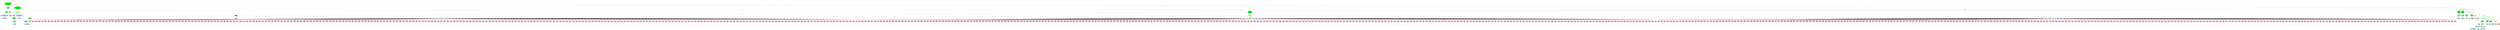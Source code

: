 strict graph "" {
	graph [bb="0,0,95184,1354.2"];
	node [label="\N"];
	subgraph cluster825 {
		graph [bb="94360,8,94968,446.78",
			label="input.c:84:7",
			lheight=0.21,
			lp="94664,435.28",
			lwidth=0.92
		];
		828	[fillcolor=lightblue,
			height=0.74639,
			label="ID
name: cjpeg_wrbmp_colormap",
			pos="94501,42.87",
			style=filled,
			width=3.6927];
		827	[fillcolor=green,
			height=0.5,
			label=ArrayRef,
			pos="94573,147.61",
			style=filled,
			width=1.2277];
		827 -- 828	[label=name,
			lp="94558,95.24",
			pos="94561,130.1 94550,113.77 94532,88.524 94519,69.564"];
		829	[fillcolor=lightblue,
			height=0.74639,
			label="ID
name: i",
			pos="94693,42.87",
			style=filled,
			width=1.1392];
		827 -- 829	[label=subscript,
			lp="94666,95.24",
			pos="94591,131.01 94612,113.27 94646,84.233 94669,64.603"];
		826	[fillcolor=green,
			height=0.5,
			label=ArrayRef,
			pos="94612,262.96",
			style=filled,
			width=1.2277];
		826 -- 827	[label=name,
			lp="94608,199.98",
			pos="94606,244.74 94599,223.31 94586,186.95 94579,165.62"];
		830	[fillcolor=lightblue,
			height=0.74639,
			label="ID
name: j",
			pos="94676,147.61",
			style=filled,
			width=1.1392];
		826 -- 830	[label=subscript,
			lp="94674,199.98",
			pos="94621,245.23 94632,226.14 94650,194.75 94662,172.95"];
		825	[fillcolor=green,
			height=0.74639,
			label="Assignment
op: =",
			pos="94612,388.91",
			style=filled,
			width=1.6106];
		825 -- 826	[label=lvalue,
			lp="94629,325.93",
			pos="94612,361.93 94612,337.65 94612,302.09 94612,281.16"];
		831	[fillcolor=green,
			height=0.5,
			label=ArrayRef,
			pos="94806,262.96",
			style=filled,
			width=1.2277];
		825 -- 831	[label=rvalue,
			lp="94738,325.93",
			pos="94645,366.6 94685,341.48 94749,300.38 94783,278.59"];
		832	[fillcolor=green,
			height=0.5,
			label=ArrayRef,
			pos="94806,147.61",
			style=filled,
			width=1.2277];
		831 -- 832	[label=name,
			lp="94822,199.98",
			pos="94806,244.74 94806,223.31 94806,186.95 94806,165.62"];
		835	[fillcolor=lightblue,
			height=0.74639,
			label="ID
name: j",
			pos="94909,147.61",
			style=filled,
			width=1.1392];
		831 -- 835	[label=subscript,
			lp="94892,199.98",
			pos="94821,245.72 94839,226.13 94869,193.09 94889,171.07"];
		833	[fillcolor=lightblue,
			height=0.74639,
			label="ID
name: tmp",
			pos="94806,42.87",
			style=filled,
			width=1.4928];
		832 -- 833	[label=name,
			lp="94822,95.24",
			pos="94806,129.18 94806,112.92 94806,88.452 94806,69.883"];
		834	[fillcolor=lightblue,
			height=0.74639,
			label="ID
name: i",
			pos="94919,42.87",
			style=filled,
			width=1.1392];
		832 -- 834	[label=subscript,
			lp="94894,95.24",
			pos="94823,131.01 94842,113.49 94874,84.966 94895,65.353"];
	}
	subgraph cluster823 {
		graph [bb="94242,228.09,94352,446.78",
			label="input.c:83:27",
			lheight=0.21,
			lp="94297,435.28",
			lwidth=1.01
		];
		824	[fillcolor=lightblue,
			height=0.74639,
			label="ID
name: j",
			pos="94297,262.96",
			style=filled,
			width=1.1392];
		823	[fillcolor=green,
			height=0.74639,
			label="UnaryOp
op: p++",
			pos="94297,388.91",
			style=filled,
			width=1.316];
		823 -- 824	[label=expr,
			lp="94310,325.93",
			pos="94297,361.93 94297,340.77 94297,311.05 94297,289.91"];
	}
	subgraph cluster817 {
		graph [bb="94026,217.48,94234,446.78",
			label="input.c:83:11",
			lheight=0.21,
			lp="94130,435.28",
			lwidth=1.01
		];
		818	[fillcolor=lightblue,
			height=0.74639,
			label="ID
name: j",
			pos="94075,262.96",
			style=filled,
			width=1.1392];
		817	[fillcolor=green,
			height=0.74639,
			label="Assignment
op: =",
			pos="94168,388.91",
			style=filled,
			width=1.6106];
		817 -- 818	[label=lvalue,
			lp="94145,325.93",
			pos="94150,363.42 94133,341.41 94109,309.29 94093,287.55"];
		819	[fillcolor=pink,
			height=1.041,
			label="Constant
type: int
value: 0",
			pos="94180,262.96",
			style=filled,
			width=1.2767];
		817 -- 819	[label=rvalue,
			lp="94192,325.93",
			pos="94171,361.93 94172,344.18 94175,320.4 94176,300.72"];
	}
	subgraph cluster812 {
		graph [bb="93806,490.39,93916,709.08",
			label="input.c:81:23",
			lheight=0.21,
			lp="93861,697.58",
			lwidth=1.01
		];
		813	[fillcolor=lightblue,
			height=0.74639,
			label="ID
name: i",
			pos="93861,525.26",
			style=filled,
			width=1.1392];
		812	[fillcolor=green,
			height=0.74639,
			label="UnaryOp
op: p++",
			pos="93861,651.21",
			style=filled,
			width=1.316];
		812 -- 813	[label=expr,
			lp="93874,588.23",
			pos="93861,624.23 93861,603.07 93861,573.35 93861,552.21"];
	}
	subgraph cluster806 {
		graph [bb="93590,479.78,93798,709.08",
			label="input.c:81:9",
			lheight=0.21,
			lp="93694,697.58",
			lwidth=0.92
		];
		807	[fillcolor=lightblue,
			height=0.74639,
			label="ID
name: i",
			pos="93639,525.26",
			style=filled,
			width=1.1392];
		806	[fillcolor=green,
			height=0.74639,
			label="Assignment
op: =",
			pos="93732,651.21",
			style=filled,
			width=1.6106];
		806 -- 807	[label=lvalue,
			lp="93709,588.23",
			pos="93714,625.72 93697,603.71 93673,571.59 93657,549.85"];
		808	[fillcolor=pink,
			height=1.041,
			label="Constant
type: int
value: 0",
			pos="93744,525.26",
			style=filled,
			width=1.2767];
		806 -- 808	[label=rvalue,
			lp="93756,588.23",
			pos="93735,624.23 93736,606.48 93739,582.7 93740,563.02"];
	}
	subgraph cluster2 {
		graph [bb="8,490.39,443,1277.2",
			label="input.c:20:15",
			lheight=0.21,
			lp="225.5,1265.7",
			lwidth=1.01,
			style=dashed
		];
		6	[fillcolor=lightblue,
			height=0.74639,
			label="IdentifierType
names: ['unsigned', 'char']",
			pos="164,525.26",
			style="filled,dashed",
			width=3.0838];
		5	[fillcolor=lightblue,
			height=1.041,
			label="TypeDecl
declname: cjpeg_wrbmp_colormap
quals: []",
			pos="164,651.21",
			style="filled,dashed",
			width=4.1248];
		5 -- 6	[label=type,
			lp="176,588.23",
			pos="164,613.69 164,593.98 164,570.11 164,552.3"];
		4	[fillcolor=green,
			height=0.74639,
			label="ArrayDecl
dim_quals: []",
			pos="241,808.77",
			style="filled,dashed",
			width=1.7678];
		4 -- 5	[label=type,
			lp="215,724.58",
			pos="228.29,782.08 215.68,756.63 196.26,717.39 182.06,688.7"];
		7	[fillcolor=pink,
			height=1.041,
			label="Constant
type: int
value: 256",
			pos="383,651.21",
			style="filled,dashed",
			width=1.4535];
		4 -- 7	[label=dim,
			lp="332,724.58",
			pos="263.19,783.46 287.91,756.38 327.95,712.52 354.86,683.04"];
		3	[fillcolor=green,
			height=0.74639,
			label="ArrayDecl
dim_quals: []",
			pos="302,998.15",
			style="filled,dashed",
			width=1.7678];
		3 -- 4	[label=type,
			lp="289,913.96",
			pos="293.65,971.49 282,935.71 261,871.2 249.35,835.42"];
		8	[fillcolor=pink,
			height=1.041,
			label="Constant
type: int
value: 3",
			pos="369,808.77",
			style="filled,dashed",
			width=1.2767];
		3 -- 8	[label=dim,
			lp="345,913.96",
			pos="311.18,971.49 322.89,938.71 343.23,881.84 356.4,845.02"];
		2	[fillcolor=green,
			height=1.6303,
			label="Decl
name: cjpeg_wrbmp_colormap
quals: []
storage: []
funcspec: []",
			pos="302,1187.5",
			style="filled,dashed",
			width=3.6927];
		2 -- 3	[label=type,
			lp="314,1103.3",
			pos="302,1128.8 302,1094.2 302,1051.8 302,1025.2"];
	}
	subgraph cluster10 {
		graph [bb="451,228.09,869,1087.8",
			label="input.c:22:6",
			lheight=0.21,
			lp="660,1076.3",
			lwidth=0.92,
			style=dashed
		];
		15	[fillcolor=lightblue,
			height=0.74639,
			label="IdentifierType
names: ['void']",
			pos="534,262.96",
			style="filled,dashed",
			width=1.9053];
		14	[fillcolor=lightblue,
			height=1.041,
			label="TypeDecl
declname: None
quals: []",
			pos="534,388.91",
			style="filled,dashed",
			width=2.082];
		14 -- 15	[label=type,
			lp="546,325.93",
			pos="534,351.39 534,331.68 534,307.81 534,290"];
		13	[fillcolor=green,
			height=1.041,
			label="Typename
name: None
quals: []",
			pos="522,525.26",
			style="filled,dashed",
			width=1.6303];
		13 -- 14	[label=type,
			lp="540,462.28",
			pos="525.28,487.55 526.97,468.59 529.03,445.53 530.72,426.58"];
		12	[fillcolor=green,
			height=0.5,
			label=ParamList,
			pos="506,651.21",
			style="filled,dashed",
			width=1.3179];
		12 -- 13	[label="params[0]",
			lp="543,588.23",
			pos="508.22,632.98 510.56,614.88 514.3,585.89 517.3,562.69"];
		11	[fillcolor=green,
			height=0.5,
			label=FuncDecl,
			pos="629,808.77",
			style="filled,dashed",
			width=1.2457];
		11 -- 12	[label=args,
			lp="579.5,724.58",
			pos="616.07,791.42 592.51,761.62 542.83,698.79 519.13,668.81"];
		16	[fillcolor=lightblue,
			height=1.041,
			label="TypeDecl
declname: cjpeg_wrbmp_initInput
quals: []",
			pos="716,651.21",
			style="filled,dashed",
			width=4.0266];
		11 -- 16	[label=type,
			lp="690,724.58",
			pos="638.31,791.12 651.94,766.75 677.68,720.73 695.78,688.36"];
		17	[fillcolor=lightblue,
			height=0.74639,
			label="IdentifierType
names: ['void']",
			pos="716,525.26",
			style="filled,dashed",
			width=1.9053];
		16 -- 17	[label=type,
			lp="728,588.23",
			pos="716,613.69 716,593.98 716,570.11 716,552.3"];
		10	[fillcolor=green,
			height=1.6303,
			label="Decl
name: cjpeg_wrbmp_initInput
quals: []
storage: []
funcspec: []",
			pos="629,998.15",
			style="filled,dashed",
			width=3.5748];
		10 -- 11	[label=type,
			lp="641,913.96",
			pos="629,939.4 629,900.69 629,852.33 629,827.03"];
	}
	subgraph cluster25 {
		graph [bb="1189,228.09,93563,898.46",
			label="input.c:25:26",
			lheight=0.21,
			lp="47376,886.96",
			lwidth=1.01
		];
		29	[fillcolor=lightblue,
			height=0.74639,
			label="IdentifierType
names: ['unsigned', 'char']",
			pos="1308,262.96",
			style="filled,dashed",
			width=3.0838];
		28	[fillcolor=lightblue,
			height=1.041,
			label="TypeDecl
declname: tmp
quals: ['volatile']",
			pos="1273,388.91",
			style=filled,
			width=2.1017];
		28 -- 29	[label=type,
			lp="1305,325.93",
			pos="1283.2,351.72 1288.8,332 1295.6,308.04 1300.6,290.14"];
		27	[fillcolor=green,
			height=0.74639,
			label="ArrayDecl
dim_quals: []",
			pos="1335,525.26",
			style=filled,
			width=1.7678];
		27 -- 28	[label=type,
			lp="1322,462.28",
			pos="1323.2,498.67 1313.6,477.96 1300.1,448.56 1289.4,425.55"];
		30	[fillcolor=pink,
			height=1.041,
			label="Constant
type: int
value: 256",
			pos="1419,388.91",
			style=filled,
			width=1.4535];
		27 -- 30	[label=dim,
			lp="1388,462.28",
			pos="1350.8,498.99 1364.1,477.7 1383.3,447.08 1397.9,423.69"];
		26	[fillcolor=green,
			height=0.74639,
			label="ArrayDecl
dim_quals: []",
			pos="1389,651.21",
			style=filled,
			width=1.7678];
		26 -- 27	[label=type,
			lp="1378,588.23",
			pos="1377.8,624.53 1368.5,603.25 1355.4,573.17 1346.2,551.91"];
		31	[fillcolor=pink,
			height=1.041,
			label="Constant
type: int
value: 3",
			pos="1463,525.26",
			style=filled,
			width=1.2767];
		26 -- 31	[label=dim,
			lp="1442,588.23",
			pos="1404.2,624.83 1415.5,605.85 1431.1,579.73 1443.4,559.15"];
		25	[fillcolor=green,
			height=1.6303,
			label="Decl
name: tmp
quals: ['volatile']
storage: []
funcspec: []",
			pos="1389,808.77",
			style=filled,
			width=2.1017];
		25 -- 26	[label=type,
			lp="1401,724.58",
			pos="1389,749.85 1389,725.31 1389,697.96 1389,678.46"];
		32	[fillcolor=green,
			height=0.5,
			label=InitList,
			pos="32343,651.21",
			style=filled,
			width=1.011];
		25 -- 32	[label=init,
			lp="18730,724.58",
			pos="1464.9,807.39 3115.9,799.09 31157,658.17 32307,652.39"];
		33	[fillcolor=green,
			height=0.5,
			label=InitList,
			pos="17026,525.26",
			style=filled,
			width=1.011];
		32 -- 33	[label="exprs[0]",
			lp="25625,588.23",
			pos="32307,649.92 31508,643.45 17861,533.02 17063,526.55"];
		290	[fillcolor=green,
			height=0.5,
			label=InitList,
			pos="47661,525.26",
			style=filled,
			width=1.011];
		32 -- 290	[label="exprs[1]",
			lp="40943,588.23",
			pos="32379,649.92 33178,643.45 46825,533.02 47624,526.55"];
		547	[fillcolor=green,
			height=0.5,
			label=InitList,
			pos="78134,525.26",
			style=filled,
			width=1.011];
		32 -- 547	[label="exprs[2]",
			lp="58004,588.23",
			pos="32379,650.11 33805,646.25 76669,530.22 78098,526.36"];
		34	[fillcolor=pink,
			height=1.041,
			label="Constant
type: int
value: 44",
			pos="1537,388.91",
			style=filled,
			width=1.316];
		33 -- 34	[label="exprs[0]",
			lp="1708,462.28",
			pos="16990,524.25 16178,524.15 2095.6,521.61 1685,469.78 1643.6,464.56 1630.3,467.36 1594,446.78 1582.3,440.16 1571.4,430.51 1562.3,421.03"];
		35	[fillcolor=pink,
			height=1.041,
			label="Constant
type: int
value: 105",
			pos="1655,388.91",
			style=filled,
			width=1.4535];
		33 -- 35	[label="exprs[1]",
			lp="1829,462.28",
			pos="16990,524.25 16182,524.19 2213.2,522.28 1806,469.78 1765.5,464.56 1752.9,466.28 1717,446.78 1704.7,440.09 1692.9,430.42 1682.9,420.94"];
		36	[fillcolor=pink,
			height=1.041,
			label="Constant
type: int
value: 153",
			pos="1778,388.91",
			style=filled,
			width=1.4535];
		33 -- 36	[label="exprs[2]",
			lp="1942,462.28",
			pos="16990,524.27 16184,524.52 2322.3,528.03 1919,469.78 1882.8,464.55 1871.9,464.72 1840,446.78 1827.8,439.9 1816,430.18 1806.1,420.72"];
		37	[fillcolor=pink,
			height=1.041,
			label="Constant
type: int
value: 71",
			pos="1896,388.91",
			style=filled,
			width=1.316];
		33 -- 37	[label="exprs[3]",
			lp="2067,462.28",
			pos="16990,524.25 16188,524.08 2444.8,520.39 2044,469.78 2002.6,464.55 1989.3,467.36 1953,446.78 1941.3,440.16 1930.4,430.51 1921.3,421.03"];
		38	[fillcolor=pink,
			height=1.041,
			label="Constant
type: int
value: 151",
			pos="2014,388.91",
			style=filled,
			width=1.4535];
		33 -- 38	[label="exprs[4]",
			lp="2190,462.28",
			pos="16990,524.25 16191,524.05 2564.5,519.98 2167,469.78 2125.6,464.55 2112.7,466.59 2076,446.78 2063.7,440.12 2051.9,430.46 2041.9,420.98"];
		39	[fillcolor=pink,
			height=1.041,
			label="Constant
type: int
value: 160",
			pos="2137,388.91",
			style=filled,
			width=1.4535];
		33 -- 39	[label="exprs[5]",
			lp="2311,462.28",
			pos="16990,524.25 16195,524.09 2682.1,520.62 2288,469.78 2247.5,464.55 2234.9,466.28 2199,446.78 2186.7,440.09 2174.9,430.42 2164.9,420.94"];
		40	[fillcolor=pink,
			height=1.041,
			label="Constant
type: int
value: 188",
			pos="2260,388.91",
			style=filled,
			width=1.4535];
		33 -- 40	[label="exprs[6]",
			lp="2424,462.28",
			pos="16989,524.26 16198,524.42 2791.2,526.17 2401,469.78 2364.8,464.55 2353.9,464.72 2322,446.78 2309.8,439.9 2298,430.18 2288.1,420.72"];
		41	[fillcolor=pink,
			height=1.041,
			label="Constant
type: int
value: 90",
			pos="2378,388.91",
			style=filled,
			width=1.316];
		33 -- 41	[label="exprs[7]",
			lp="2549,462.28",
			pos="16990,524.25 16202,523.98 2913.8,518.76 2526,469.78 2484.6,464.55 2471.3,467.36 2435,446.78 2423.3,440.16 2412.4,430.51 2403.3,421.03"];
		42	[fillcolor=pink,
			height=1.041,
			label="Constant
type: int
value: 209",
			pos="2496,388.91",
			style=filled,
			width=1.4535];
		33 -- 42	[label="exprs[8]",
			lp="2672,462.28",
			pos="16990,524.24 16205,523.95 3033.4,518.35 2649,469.78 2607.6,464.55 2594.7,466.59 2558,446.78 2545.7,440.12 2533.9,430.46 2523.9,420.98"];
		43	[fillcolor=pink,
			height=1.041,
			label="Constant
type: int
value: 131",
			pos="2619,388.91",
			style=filled,
			width=1.4535];
		33 -- 43	[label="exprs[9]",
			lp="2817,462.28",
			pos="16990,524.22 16210,523.39 3175.5,508.95 2794,469.78 2743,464.55 2726.7,470.06 2681,446.78 2668.4,440.34 2656.4,430.62 2646.4,421.03"];
		44	[fillcolor=pink,
			height=1.041,
			label="Constant
type: int
value: 221",
			pos="2742,388.91",
			style=filled,
			width=1.4535];
		33 -- 44	[label="exprs[10]",
			lp="5361,462.28",
			pos="16989,524.15 16461,522.58 10304,503.93 5335,469.78 5053.8,467.85 3065.6,549.97 2804,446.78 2790.4,441.42 2778,431.57 2767.9,421.56"];
		45	[fillcolor=pink,
			height=1.041,
			label="Constant
type: int
value: 114",
			pos="2865,388.91",
			style=filled,
			width=1.4535];
		33 -- 45	[label="exprs[11]",
			lp="6759,462.28",
			pos="16989,524.15 16495,522.64 11094,505.69 6733,469.78 6136.5,464.87 5987.5,459.08 5391,454.78 5373.9,454.66 2942.9,453.01 2927,446.78 \
2913.4,441.46 2901,431.62 2890.9,421.6"];
		46	[fillcolor=pink,
			height=1.041,
			label="Constant
type: int
value: 93",
			pos="2983,388.91",
			style=filled,
			width=1.316];
		33 -- 46	[label="exprs[12]",
			lp="7495,462.28",
			pos="16989,524.28 16515,524.54 11511,525.88 7469,469.78 7166.7,465.59 7091.3,458.44 6789,454.78 6776,454.62 3052,451.77 3040,446.78 3027.1,\
441.42 3015.6,431.58 3006.3,421.56"];
		47	[fillcolor=pink,
			height=1.041,
			label="Constant
type: int
value: 124",
			pos="3101,388.91",
			style=filled,
			width=1.4535];
		33 -- 47	[label="exprs[13]",
			lp="7901,462.28",
			pos="16989,524.23 16437,523.77 9822.6,517.3 7875,469.78 7719.3,465.98 7680.7,458.26 7525,454.78 7509.9,454.44 3177.1,452.29 3163,446.78 \
3149.4,441.47 3137,431.63 3126.9,421.61"];
		48	[fillcolor=pink,
			height=1.041,
			label="Constant
type: int
value: 208",
			pos="3224,388.91",
			style=filled,
			width=1.4535];
		33 -- 48	[label="exprs[14]",
			lp="8141,462.28",
			pos="16989,524.2 16406,523.32 9064.8,511.34 8115,469.78 8033,466.19 8013,458.19 7931,454.78 7898.8,453.44 3316.1,458.5 3286,446.78 3272.4,\
441.47 3260,431.63 3249.9,421.61"];
		49	[fillcolor=pink,
			height=1.041,
			label="Constant
type: int
value: 207",
			pos="3347,388.91",
			style=filled,
			width=1.4535];
		33 -- 49	[label="exprs[15]",
			lp="8299,462.28",
			pos="16990,524.18 16396,522.87 8739.1,505.32 8273,469.78 8227.3,466.3 8216.7,458.16 8171,454.78 8138,452.34 3439.8,458.8 3409,446.78 \
3395.4,441.47 3383,431.63 3372.9,421.61"];
		50	[fillcolor=pink,
			height=1.041,
			label="Constant
type: int
value: 218",
			pos="3470,388.91",
			style=filled,
			width=1.4535];
		33 -- 50	[label="exprs[16]",
			lp="8415,462.28",
			pos="16990,524.28 16400,524.6 8846.5,527.56 8389,469.78 8361.7,466.34 8356.3,458.16 8329,454.78 8295.9,450.68 3563,458.89 3532,446.78 \
3518.4,441.47 3506,431.63 3495.9,421.61"];
		51	[fillcolor=pink,
			height=1.041,
			label="Constant
type: int
value: 54",
			pos="3588,388.91",
			style=filled,
			width=1.316];
		33 -- 51	[label="exprs[17]",
			lp="8511,462.28",
			pos="16989,524.2 16393,523.32 8709.3,511.18 8485,469.78 8466.3,466.33 8463.7,458.18 8445,454.78 8412.2,448.81 3675.8,459.54 3645,446.78 \
3632.1,441.43 3620.6,431.58 3611.3,421.56"];
		52	[fillcolor=pink,
			height=1.041,
			label="Constant
type: int
value: 145",
			pos="3706,388.91",
			style=filled,
			width=1.4535];
		33 -- 52	[label="exprs[18]",
			lp="8596,462.28",
			pos="16989,524.26 16395,524.31 8789.1,523.85 8570,469.78 8555.9,466.3 8555.1,458.22 8541,454.78 8508.8,446.92 3798.9,458.83 3768,446.78 \
3754.4,441.47 3742,431.63 3731.9,421.61"];
		53	[fillcolor=pink,
			height=1.041,
			label="Constant
type: int
value: 113",
			pos="3829,388.91",
			style=filled,
			width=1.4535];
		33 -- 53	[label="exprs[19]",
			lp="8676,462.28",
			pos="16990,524.3 16401,524.95 8864.7,532.12 8650,469.78 8637.9,466.27 8638.1,458.26 8626,454.78 8594.4,445.69 3921.6,458.73 3891,446.78 \
3877.4,441.47 3865,431.63 3854.9,421.61"];
		54	[fillcolor=pink,
			height=1.041,
			label="Constant
type: int
value: 153",
			pos="3952,388.91",
			style=filled,
			width=1.4535];
		33 -- 54	[label="exprs[20]",
			lp="8752,462.28",
			pos="16989,524.18 16398,522.85 8831,505.16 8726,469.78 8715.5,466.23 8716.5,458.3 8706,454.78 8675.1,444.45 4044.4,458.62 4014,446.78 \
4000.4,441.47 3988,431.63 3977.9,421.61"];
		55	[fillcolor=pink,
			height=1.041,
			label="Constant
type: int
value: 239",
			pos="4075,388.91",
			style=filled,
			width=1.4535];
		33 -- 55	[label="exprs[21]",
			lp="8828,462.28",
			pos="16989,524.17 16400,522.81 8906,504.83 8802,469.78 8791.5,466.23 8792.5,458.3 8782,454.78 8751.4,444.55 4167.1,458.5 4137,446.78 \
4123.4,441.47 4111,431.63 4100.9,421.61"];
		56	[fillcolor=pink,
			height=1.041,
			label="Constant
type: int
value: 226",
			pos="4198,388.91",
			style=filled,
			width=1.4535];
		33 -- 56	[label="exprs[22]",
			lp="8903,462.28",
			pos="16989,524.18 16402,522.88 8979.6,505.77 8877,469.78 8866.8,466.22 8868.2,458.32 8858,454.78 8827.8,444.28 4289.7,458.39 4260,446.78 \
4246.4,441.47 4234,431.63 4223.9,421.61"];
		57	[fillcolor=pink,
			height=1.041,
			label="Constant
type: int
value: 83",
			pos="4316,388.91",
			style=filled,
			width=1.316];
		33 -- 57	[label="exprs[23]",
			lp="8978,462.28",
			pos="16990,524.18 16408,522.85 9053.6,505.45 8952,469.78 8941.8,466.22 8943.2,458.32 8933,454.78 8903.1,444.37 4402.3,458.91 4373,446.78 \
4360.1,441.43 4348.6,431.58 4339.3,421.56"];
		58	[fillcolor=pink,
			height=1.041,
			label="Constant
type: int
value: 243",
			pos="4434,388.91",
			style=filled,
			width=1.4535];
		33 -- 58	[label="exprs[24]",
			lp="9053,462.28",
			pos="16989,524.17 16410,522.82 9127.7,505.11 9027,469.78 9016.8,466.22 9018.2,458.32 9008,454.78 8948.8,434.18 4554.4,469.56 4496,446.78 \
4482.4,441.47 4470,431.63 4459.9,421.61"];
		59	[fillcolor=pink,
			height=1.041,
			label="Constant
type: int
value: 151",
			pos="4557,388.91",
			style=filled,
			width=1.4535];
		33 -- 59	[label="exprs[25]",
			lp="9128,462.28",
			pos="16989,524.17 16412,522.78 9201.7,504.77 9102,469.78 9091.8,466.22 9093.2,458.32 9083,454.78 9024.4,434.39 4676.8,469.32 4619,446.78 \
4605.4,441.47 4593,431.63 4582.9,421.61"];
		60	[fillcolor=pink,
			height=1.041,
			label="Constant
type: int
value: 98",
			pos="4675,388.91",
			style=filled,
			width=1.316];
		33 -- 60	[label="exprs[26]",
			lp="9203,462.28",
			pos="16989,524.17 16414,522.75 9275.7,504.44 9177,469.78 9166.8,466.22 9168.2,458.32 9158,454.78 9129,444.67 4760.4,458.55 4732,446.78 \
4719.1,441.43 4707.6,431.58 4698.3,421.56"];
		61	[fillcolor=pink,
			height=1.041,
			label="Constant
type: int
value: 67",
			pos="4788,388.91",
			style=filled,
			width=1.316];
		33 -- 61	[label="exprs[27]",
			lp="9278,462.28",
			pos="16990,524.17 16420,522.72 9349.8,504.11 9252,469.78 9241.8,466.22 9243.2,458.32 9233,454.78 9204.2,444.76 4873.1,458.45 4845,446.78 \
4832.1,441.43 4820.6,431.58 4811.3,421.56"];
		62	[fillcolor=pink,
			height=1.041,
			label="Constant
type: int
value: 114",
			pos="4906,388.91",
			style=filled,
			width=1.4535];
		33 -- 62	[label="exprs[28]",
			lp="9353,462.28",
			pos="16990,524.16 16422,522.69 9423.8,503.77 9327,469.78 9316.8,466.22 9318.2,458.32 9308,454.78 9251.1,434.96 5024.2,468.69 4968,446.78 \
4954.4,441.47 4942,431.63 4931.9,421.61"];
		63	[fillcolor=pink,
			height=1.041,
			label="Constant
type: int
value: 153",
			pos="5029,388.91",
			style=filled,
			width=1.4535];
		33 -- 63	[label="exprs[29]",
			lp="9428,462.28",
			pos="16989,524.16 16425,522.65 9497.8,503.44 9402,469.78 9391.8,466.22 9393.2,458.32 9383,454.78 9326.7,435.18 5146.5,468.45 5091,446.78 \
5077.4,441.47 5065,431.63 5054.9,421.61"];
		64	[fillcolor=pink,
			height=1.041,
			label="Constant
type: int
value: 83",
			pos="5147,388.91",
			style=filled,
			width=1.316];
		33 -- 64	[label="exprs[30]",
			lp="9503,462.28",
			pos="16989,524.16 16427,522.61 9571.9,503.1 9477,469.78 9466.8,466.22 9468.2,458.32 9458,454.78 9430.1,445.07 5231.3,458.1 5204,446.78 \
5191.1,441.43 5179.6,431.58 5170.3,421.56"];
		65	[fillcolor=pink,
			height=1.041,
			label="Constant
type: int
value: 186",
			pos="5265,388.91",
			style=filled,
			width=1.4535];
		33 -- 65	[label="exprs[31]",
			lp="9578,462.28",
			pos="16989,524.15 16430,522.58 9645.9,502.76 9552,469.78 9541.8,466.21 9543.2,458.32 9533,454.78 9477.8,435.57 5381.4,468.02 5327,446.78 \
5313.4,441.47 5301,431.63 5290.9,421.61"];
		66	[fillcolor=pink,
			height=1.041,
			label="Constant
type: int
value: 116",
			pos="5388,388.91",
			style=filled,
			width=1.4535];
		33 -- 66	[label="exprs[32]",
			lp="9653,462.28",
			pos="16989,524.15 16432,522.54 9719.9,502.43 9627,469.78 9616.8,466.21 9618.2,458.32 9608,454.78 9553.5,435.79 5503.8,467.78 5450,446.78 \
5436.4,441.47 5424,431.63 5413.9,421.61"];
		67	[fillcolor=pink,
			height=1.041,
			label="Constant
type: int
value: 72",
			pos="5506,388.91",
			style=filled,
			width=1.316];
		33 -- 67	[label="exprs[33]",
			lp="9728,462.28",
			pos="16989,524.32 16439,525.2 9885.9,534.39 9702,469.78 9691.8,466.21 9693.2,458.32 9683,454.78 9629,435.96 5615.9,468.7 5563,446.78 \
5550.1,441.43 5538.6,431.58 5529.3,421.56"];
		68	[fillcolor=pink,
			height=1.041,
			label="Constant
type: int
value: 188",
			pos="5624,388.91",
			style=filled,
			width=1.4535];
		33 -- 68	[label="exprs[34]",
			lp="9803,462.28",
			pos="16989,524.32 16442,525.15 9959,533.72 9777,469.78 9766.8,466.21 9768.2,458.32 9758,454.78 9704.6,436.18 5738.7,467.34 5686,446.78 \
5672.4,441.47 5660,431.63 5649.9,421.61"];
		69	[fillcolor=pink,
			height=1.041,
			label="Constant
type: int
value: 190",
			pos="5747,388.91",
			style=filled,
			width=1.4535];
		33 -- 69	[label="exprs[35]",
			lp="9878,462.28",
			pos="16990,524.31 16448,525.1 10032,533.06 9852,469.78 9841.8,466.21 9843.2,458.32 9833,454.78 9780.2,436.4 5861.1,467.1 5809,446.78 \
5795.4,441.47 5783,431.63 5772.9,421.61"];
		70	[fillcolor=pink,
			height=1.041,
			label="Constant
type: int
value: 109",
			pos="5870,388.91",
			style=filled,
			width=1.4535];
		33 -- 70	[label="exprs[36]",
			lp="9953,462.28",
			pos="16990,524.31 16451,525.05 10105,532.39 9927,469.78 9916.8,466.21 9918.2,458.32 9908,454.78 9855.9,436.62 5983.4,466.86 5932,446.78 \
5918.4,441.47 5906,431.63 5895.9,421.61"];
		71	[fillcolor=pink,
			height=1.041,
			label="Constant
type: int
value: 162",
			pos="5993,388.91",
			style=filled,
			width=1.4535];
		33 -- 71	[label="exprs[37]",
			lp="10028,462.28",
			pos="16990,524.31 16454,524.99 10178,531.72 10002,469.78 9991.8,466.21 9993.2,458.32 9983,454.78 9931.5,436.84 6105.8,466.62 6055,446.78 \
6041.4,441.47 6029,431.63 6018.9,421.61"];
		72	[fillcolor=pink,
			height=1.041,
			label="Constant
type: int
value: 218",
			pos="6116,388.91",
			style=filled,
			width=1.4535];
		33 -- 72	[label="exprs[38]",
			lp="10103,462.28",
			pos="16990,524.3 16457,524.94 10251,531.05 10077,469.78 10067,466.21 10068,458.32 10058,454.78 10007,437.05 6228.2,466.38 6178,446.78 \
6164.4,441.47 6152,431.63 6141.9,421.61"];
		73	[fillcolor=pink,
			height=1.041,
			label="Constant
type: int
value: 133",
			pos="6239,388.91",
			style=filled,
			width=1.4535];
		33 -- 73	[label="exprs[39]",
			lp="10178,462.28",
			pos="16990,524.3 16460,524.89 10324,530.38 10152,469.78 10142,466.21 10143,458.32 10133,454.78 10083,437.27 6350.6,466.13 6301,446.78 \
6287.4,441.47 6275,431.63 6264.9,421.61"];
		74	[fillcolor=pink,
			height=1.041,
			label="Constant
type: int
value: 208",
			pos="6362,388.91",
			style=filled,
			width=1.4535];
		33 -- 74	[label="exprs[40]",
			lp="10253,462.28",
			pos="16990,524.3 16463,524.83 10397,529.71 10227,469.78 10217,466.21 10218,458.32 10208,454.78 10158,437.49 6473,465.89 6424,446.78 6410.4,\
441.47 6398,431.63 6387.9,421.61"];
		75	[fillcolor=pink,
			height=1.041,
			label="Constant
type: int
value: 209",
			pos="6485,388.91",
			style=filled,
			width=1.4535];
		33 -- 75	[label="exprs[41]",
			lp="10328,462.28",
			pos="16990,524.29 16466,524.78 10471,529.04 10302,469.78 10292,466.21 10293,458.32 10283,454.78 10234,437.71 6595.3,465.65 6547,446.78 \
6533.4,441.47 6521,431.63 6510.9,421.61"];
		76	[fillcolor=pink,
			height=1.041,
			label="Constant
type: int
value: 115",
			pos="6608,388.91",
			style=filled,
			width=1.4535];
		33 -- 76	[label="exprs[42]",
			lp="10403,462.28",
			pos="16990,524.29 16469,524.72 10544,528.38 10377,469.78 10367,466.21 10368,458.32 10358,454.78 10310,437.93 6717.7,465.41 6670,446.78 \
6656.4,441.47 6644,431.63 6633.9,421.61"];
		77	[fillcolor=pink,
			height=1.041,
			label="Constant
type: int
value: 251",
			pos="6731,388.91",
			style=filled,
			width=1.4535];
		33 -- 77	[label="exprs[43]",
			lp="10478,462.28",
			pos="16990,524.29 16472,524.67 10617,527.71 10452,469.78 10442,466.21 10443,458.32 10433,454.78 10385,438.15 6840.1,465.17 6793,446.78 \
6779.4,441.47 6767,431.63 6756.9,421.61"];
		78	[fillcolor=pink,
			height=1.041,
			label="Constant
type: int
value: 135",
			pos="6854,388.91",
			style=filled,
			width=1.4535];
		33 -- 78	[label="exprs[44]",
			lp="10553,462.28",
			pos="16990,524.28 16476,524.61 10690,527.04 10527,469.78 10517,466.21 10518,458.32 10508,454.78 10461,438.37 6962.5,464.93 6916,446.78 \
6902.4,441.47 6890,431.63 6879.9,421.61"];
		79	[fillcolor=pink,
			height=1.041,
			label="Constant
type: int
value: 89",
			pos="6972,388.91",
			style=filled,
			width=1.316];
		33 -- 79	[label="exprs[45]",
			lp="10628,462.28",
			pos="16990,524.28 16479,524.55 10763,526.37 10602,469.78 10592,466.21 10593,458.32 10583,454.78 10536,438.54 7074.6,465.7 7029,446.78 \
7016.1,441.42 7004.6,431.57 6995.3,421.56"];
		80	[fillcolor=pink,
			height=1.041,
			label="Constant
type: int
value: 143",
			pos="7090,388.91",
			style=filled,
			width=1.4535];
		33 -- 80	[label="exprs[46]",
			lp="10703,462.28",
			pos="16989,524.28 16480,524.5 10836,525.69 10677,469.78 10667,466.21 10668,458.32 10658,454.78 10612,438.76 7197.4,464.49 7152,446.78 \
7138.4,441.47 7126,431.63 7115.9,421.61"];
		81	[fillcolor=pink,
			height=1.041,
			label="Constant
type: int
value: 226",
			pos="7213,388.91",
			style=filled,
			width=1.4535];
		33 -- 81	[label="exprs[47]",
			lp="10778,462.28",
			pos="16989,524.27 16483,524.44 10909,525.03 10752,469.78 10742,466.21 10743,458.32 10733,454.78 10688,438.98 7319.7,464.25 7275,446.78 \
7261.4,441.47 7249,431.63 7238.9,421.61"];
		82	[fillcolor=pink,
			height=1.041,
			label="Constant
type: int
value: 230",
			pos="7336,388.91",
			style=filled,
			width=1.4535];
		33 -- 82	[label="exprs[48]",
			lp="10853,462.28",
			pos="16989,524.27 16487,524.38 10982,524.36 10827,469.78 10817,466.21 10818,458.32 10808,454.78 10763,439.2 7442.1,464.01 7398,446.78 \
7384.4,441.47 7372,431.63 7361.9,421.61"];
		83	[fillcolor=pink,
			height=1.041,
			label="Constant
type: int
value: 246",
			pos="7459,388.91",
			style=filled,
			width=1.4535];
		33 -- 83	[label="exprs[49]",
			lp="10928,462.28",
			pos="16989,524.26 16491,524.32 11055,523.69 10902,469.78 10892,466.21 10893,458.32 10883,454.78 10839,439.41 7564.5,463.77 7521,446.78 \
7507.4,441.47 7495,431.63 7484.9,421.61"];
		84	[fillcolor=pink,
			height=1.041,
			label="Constant
type: int
value: 152",
			pos="7582,388.91",
			style=filled,
			width=1.4535];
		33 -- 84	[label="exprs[50]",
			lp="11003,462.28",
			pos="16990,524.26 16495,524.26 11128,523.03 10977,469.78 10967,466.21 10968,458.32 10958,454.78 10915,439.63 7686.9,463.53 7644,446.78 \
7630.4,441.47 7618,431.63 7607.9,421.61"];
		85	[fillcolor=pink,
			height=1.041,
			label="Constant
type: int
value: 243",
			pos="7705,388.91",
			style=filled,
			width=1.4535];
		33 -- 85	[label="exprs[51]",
			lp="11078,462.28",
			pos="16990,524.26 16498,524.2 11201,522.36 11052,469.78 11042,466.21 11043,458.32 11033,454.78 10990,439.85 7809.3,463.28 7767,446.78 \
7753.4,441.47 7741,431.63 7730.9,421.61"];
		86	[fillcolor=pink,
			height=1.041,
			label="Constant
type: int
value: 152",
			pos="7828,388.91",
			style=filled,
			width=1.4535];
		33 -- 86	[label="exprs[52]",
			lp="11153,462.28",
			pos="16989,524.25 16500,524.14 11274,521.68 11127,469.78 11117,466.2 11118,458.32 11108,454.78 11066,440.07 7931.6,463.04 7890,446.78 \
7876.4,441.47 7864,431.63 7853.9,421.61"];
		87	[fillcolor=pink,
			height=1.041,
			label="Constant
type: int
value: 115",
			pos="7951,388.91",
			style=filled,
			width=1.4535];
		33 -- 87	[label="exprs[53]",
			lp="11228,462.28",
			pos="16989,524.25 16504,524.07 11347,521.02 11202,469.78 11192,466.2 11193,458.32 11183,454.78 11141,440.29 8054,462.8 8013,446.78 7999.4,\
441.47 7987,431.63 7976.9,421.61"];
		88	[fillcolor=pink,
			height=1.041,
			label="Constant
type: int
value: 180",
			pos="8074,388.91",
			style=filled,
			width=1.4535];
		33 -- 88	[label="exprs[54]",
			lp="11303,462.28",
			pos="16989,524.24 16508,524.01 11420,520.36 11277,469.78 11267,466.2 11268,458.32 11258,454.78 11217,440.51 8176.4,462.56 8136,446.78 \
8122.4,441.47 8110,431.63 8099.9,421.61"];
		89	[fillcolor=pink,
			height=1.041,
			label="Constant
type: int
value: 78",
			pos="8192,388.91",
			style=filled,
			width=1.316];
		33 -- 89	[label="exprs[55]",
			lp="11378,462.28",
			pos="16990,524.24 16512,523.95 11494,519.69 11352,469.78 11342,466.2 11343,458.32 11333,454.78 11293,440.68 8288.6,463.2 8249,446.78 \
8236.1,441.42 8224.6,431.57 8215.3,421.56"];
		90	[fillcolor=pink,
			height=1.041,
			label="Constant
type: int
value: 246",
			pos="8310,388.91",
			style=filled,
			width=1.4535];
		33 -- 90	[label="exprs[56]",
			lp="11453,462.28",
			pos="16989,524.23 16514,523.88 11567,519.02 11427,469.78 11417,466.2 11418,458.32 11408,454.78 11368,440.9 8411.3,462.12 8372,446.78 \
8358.4,441.47 8346,431.62 8335.9,421.61"];
		91	[fillcolor=pink,
			height=1.041,
			label="Constant
type: int
value: 164",
			pos="8433,388.91",
			style=filled,
			width=1.4535];
		33 -- 91	[label="exprs[57]",
			lp="11528,462.28",
			pos="16989,524.23 16518,523.81 11640,518.35 11502,469.78 11492,466.2 11493,458.32 11483,454.78 11444,441.12 8533.7,461.88 8495,446.78 \
8481.4,441.46 8469,431.62 8458.9,421.61"];
		92	[fillcolor=pink,
			height=1.041,
			label="Constant
type: int
value: 250",
			pos="8556,388.91",
			style=filled,
			width=1.4535];
		33 -- 92	[label="exprs[58]",
			lp="11603,462.28",
			pos="16990,524.22 16523,523.75 11713,517.69 11577,469.78 11567,466.2 11568,458.32 11558,454.78 11519,441.34 8656,461.64 8618,446.78 8604.4,\
441.46 8592,431.62 8581.9,421.6"];
		93	[fillcolor=pink,
			height=1.041,
			label="Constant
type: int
value: 117",
			pos="8679,388.91",
			style=filled,
			width=1.4535];
		33 -- 93	[label="exprs[59]",
			lp="11678,462.28",
			pos="16989,524.22 16525,523.68 11786,517.02 11652,469.78 11642,466.2 11643,458.32 11633,454.78 11595,441.55 8778.4,461.4 8741,446.78 \
8727.4,441.46 8715,431.62 8704.9,421.6"];
		94	[fillcolor=pink,
			height=1.041,
			label="Constant
type: int
value: 76",
			pos="8797,388.91",
			style=filled,
			width=1.316];
		33 -- 94	[label="exprs[60]",
			lp="11753,462.28",
			pos="16990,524.21 16529,523.61 11859,516.35 11727,469.78 11717,466.2 11718,458.32 11708,454.78 11671,441.73 8890.6,461.98 8854,446.78 \
8841.1,441.42 8829.6,431.57 8820.3,421.56"];
		95	[fillcolor=pink,
			height=1.041,
			label="Constant
type: int
value: 150",
			pos="8915,388.91",
			style=filled,
			width=1.4535];
		33 -- 95	[label="exprs[61]",
			lp="11828,462.28",
			pos="16989,524.21 16532,523.54 11932,515.68 11802,469.78 11792,466.2 11793,458.32 11783,454.78 11746,441.95 9013.3,460.97 8977,446.78 \
8963.4,441.46 8951,431.62 8940.9,421.6"];
		96	[fillcolor=pink,
			height=1.041,
			label="Constant
type: int
value: 152",
			pos="9038,388.91",
			style=filled,
			width=1.4535];
		33 -- 96	[label="exprs[62]",
			lp="11903,462.28",
			pos="16990,524.2 16536,523.47 12005,515.02 11877,469.78 11867,466.2 11868,458.32 11858,454.78 11822,442.17 9135.7,460.72 9100,446.78 \
9086.4,441.46 9074,431.62 9063.9,421.6"];
		97	[fillcolor=pink,
			height=1.041,
			label="Constant
type: int
value: 188",
			pos="9161,388.91",
			style=filled,
			width=1.4535];
		33 -- 97	[label="exprs[63]",
			lp="11978,462.28",
			pos="16989,524.2 16539,523.39 12078,514.35 11952,469.78 11942,466.2 11943,458.32 11933,454.78 11897,442.38 9258.1,460.48 9223,446.78 \
9209.4,441.46 9197,431.62 9186.9,421.6"];
		98	[fillcolor=pink,
			height=1.041,
			label="Constant
type: int
value: 251",
			pos="9284,388.91",
			style=filled,
			width=1.4535];
		33 -- 98	[label="exprs[64]",
			lp="12053,462.28",
			pos="16990,524.19 16544,523.32 12151,513.69 12027,469.78 12017,466.2 12018,458.32 12008,454.78 11973,442.6 9380.4,460.24 9346,446.78 \
9332.4,441.46 9320,431.62 9309.9,421.6"];
		99	[fillcolor=pink,
			height=1.041,
			label="Constant
type: int
value: 195",
			pos="9407,388.91",
			style=filled,
			width=1.4535];
		33 -- 99	[label="exprs[65]",
			lp="12128,462.28",
			pos="16989,524.18 16547,523.25 12224,513.02 12102,469.78 12092,466.2 12093,458.32 12083,454.78 12049,442.82 9502.8,460 9469,446.78 9455.4,\
441.46 9443,431.62 9432.9,421.6"];
		100	[fillcolor=pink,
			height=1.041,
			label="Constant
type: int
value: 127",
			pos="9530,388.91",
			style=filled,
			width=1.4535];
		33 -- 100	[label="exprs[66]",
			lp="12203,462.28",
			pos="16989,524.18 16550,523.17 12297,512.35 12177,469.78 12167,466.19 12168,458.32 12158,454.78 12124,443.04 9625.2,459.76 9592,446.78 \
9578.4,441.46 9566,431.62 9555.9,421.6"];
		101	[fillcolor=pink,
			height=1.041,
			label="Constant
type: int
value: 111",
			pos="9653,388.91",
			style=filled,
			width=1.4535];
		33 -- 101	[label="exprs[67]",
			lp="12278,462.28",
			pos="16990,524.17 16555,523.1 12371,511.69 12252,469.78 12242,466.19 12243,458.32 12233,454.78 12200,443.26 9747.6,459.52 9715,446.78 \
9701.4,441.46 9689,431.62 9678.9,421.6"];
		102	[fillcolor=pink,
			height=1.041,
			label="Constant
type: int
value: 225",
			pos="9776,388.91",
			style=filled,
			width=1.4535];
		33 -- 102	[label="exprs[68]",
			lp="12353,462.28",
			pos="16989,524.16 16558,523.02 12444,511.02 12327,469.78 12317,466.19 12318,458.33 12308,454.78 12276,443.48 9869.9,459.27 9838,446.78 \
9824.4,441.46 9812,431.62 9801.9,421.6"];
		103	[fillcolor=pink,
			height=1.041,
			label="Constant
type: int
value: 208",
			pos="9899,388.91",
			style=filled,
			width=1.4535];
		33 -- 103	[label="exprs[69]",
			lp="12428,462.28",
			pos="16989,524.16 16561,522.94 12517,510.35 12402,469.78 12392,466.19 12393,458.33 12383,454.78 12351,443.7 9992.3,459.03 9961,446.78 \
9947.4,441.46 9935,431.62 9924.9,421.6"];
		104	[fillcolor=pink,
			height=1.041,
			label="Constant
type: int
value: 94",
			pos="10017,388.91",
			style=filled,
			width=1.316];
		33 -- 104	[label="exprs[70]",
			lp="12503,462.28",
			pos="16989,524.15 16565,522.85 12590,509.68 12477,469.78 12467,466.19 12468,458.33 12458,454.78 12427,443.87 10105,459.49 10074,446.78 \
10061,441.42 10050,431.57 10040,421.55"];
		105	[fillcolor=pink,
			height=1.041,
			label="Constant
type: int
value: 93",
			pos="10130,388.91",
			style=filled,
			width=1.316];
		33 -- 105	[label="exprs[71]",
			lp="12578,462.28",
			pos="16990,524.14 16570,522.78 12663,509.03 12552,469.78 12542,466.19 12543,458.33 12533,454.78 12502,444.04 10217,459.28 10187,446.78 \
10174,441.42 10163,431.57 10153,421.55"];
		106	[fillcolor=pink,
			height=1.041,
			label="Constant
type: int
value: 143",
			pos="10248,388.91",
			style=filled,
			width=1.4535];
		33 -- 106	[label="exprs[72]",
			lp="12653,462.28",
			pos="16990,524.13 16574,522.69 12736,508.36 12627,469.78 12617,466.19 12618,458.33 12608,454.78 12578,444.26 10340,458.41 10310,446.78 \
10296,441.46 10284,431.62 10274,421.6"];
		107	[fillcolor=pink,
			height=1.041,
			label="Constant
type: int
value: 131",
			pos="10371,388.91",
			style=filled,
			width=1.4535];
		33 -- 107	[label="exprs[73]",
			lp="12728,462.28",
			pos="16990,524.13 16578,522.61 12809,507.7 12702,469.78 12692,466.19 12693,458.33 12683,454.78 12624,434.18 10491,469.55 10433,446.78 \
10419,441.46 10407,431.62 10397,421.6"];
		108	[fillcolor=pink,
			height=1.041,
			label="Constant
type: int
value: 201",
			pos="10494,388.91",
			style=filled,
			width=1.4535];
		33 -- 108	[label="exprs[74]",
			lp="12803,462.28",
			pos="16990,524.12 16582,522.52 12882,507.03 12777,469.78 12767,466.19 12768,458.33 12758,454.78 12700,434.61 10613,469.07 10556,446.78 \
10542,441.46 10530,431.62 10520,421.6"];
		109	[fillcolor=pink,
			height=1.041,
			label="Constant
type: int
value: 211",
			pos="10617,388.91",
			style=filled,
			width=1.4535];
		33 -- 109	[label="exprs[75]",
			lp="12878,462.28",
			pos="16990,524.11 16586,522.43 12955,506.37 12852,469.78 12842,466.19 12843,458.33 12833,454.78 12777,435.05 10735,468.58 10679,446.78 \
10665,441.46 10653,431.62 10643,421.6"];
		110	[fillcolor=pink,
			height=1.041,
			label="Constant
type: int
value: 99",
			pos="10735,388.91",
			style=filled,
			width=1.316];
		33 -- 110	[label="exprs[76]",
			lp="12953,462.28",
			pos="16990,524.1 16590,522.34 13028,505.7 12927,469.78 12917,466.18 12918,458.33 12908,454.78 12880,445.09 10819,458.06 10792,446.78 \
10779,441.41 10768,431.56 10758,421.55"];
		111	[fillcolor=pink,
			height=1.041,
			label="Constant
type: int
value: 93",
			pos="10848,388.91",
			style=filled,
			width=1.316];
		33 -- 111	[label="exprs[77]",
			lp="13028,462.28",
			pos="16989,524.09 16593,522.25 13101,505.03 13002,469.78 12992,466.18 12993,458.33 12983,454.78 12929,435.74 10958,468.94 10905,446.78 \
10892,441.41 10881,431.56 10871,421.55"];
		112	[fillcolor=pink,
			height=1.041,
			label="Constant
type: int
value: 190",
			pos="10966,388.91",
			style=filled,
			width=1.4535];
		33 -- 112	[label="exprs[78]",
			lp="13103,462.28",
			pos="16989,524.08 16597,522.15 13174,504.37 13077,469.78 13067,466.18 13068,458.33 13058,454.78 13005,436.18 11081,467.33 11028,446.78 \
11014,441.46 11002,431.61 10992,421.6"];
		113	[fillcolor=pink,
			height=1.041,
			label="Constant
type: int
value: 157",
			pos="11089,388.91",
			style=filled,
			width=1.4535];
		33 -- 113	[label="exprs[79]",
			lp="13178,462.28",
			pos="16990,524.07 16602,522.06 13248,503.71 13152,469.78 13142,466.18 13143,458.33 13133,454.78 13081,436.62 11202,466.85 11151,446.78 \
11137,441.46 11125,431.61 11115,421.59"];
		114	[fillcolor=pink,
			height=1.041,
			label="Constant
type: int
value: 121",
			pos="11212,388.91",
			style=filled,
			width=1.4535];
		33 -- 114	[label="exprs[80]",
			lp="13253,462.28",
			pos="16990,524.06 16607,521.97 13321,503.05 13227,469.78 13217,466.18 13218,458.33 13208,454.78 13157,437.06 11324,466.37 11274,446.78 \
11260,441.45 11248,431.61 11238,421.59"];
		115	[fillcolor=pink,
			height=1.041,
			label="Constant
type: int
value: 240",
			pos="11335,388.91",
			style=filled,
			width=1.4535];
		33 -- 115	[label="exprs[81]",
			lp="13328,462.28",
			pos="16989,524.05 16610,521.86 13394,502.38 13302,469.78 13292,466.18 13293,458.33 13283,454.78 13234,437.49 11446,465.88 11397,446.78 \
11383,441.45 11371,431.61 11361,421.59"];
		116	[fillcolor=pink,
			height=1.041,
			label="Constant
type: int
value: 117",
			pos="11458,388.91",
			style=filled,
			width=1.4535];
		33 -- 116	[label="exprs[82]",
			lp="13403,462.28",
			pos="16990,524.04 16615,521.76 13467,501.72 13377,469.78 13367,466.18 13368,458.33 13358,454.78 13310,437.93 11568,465.4 11520,446.78 \
11506,441.45 11494,431.61 11484,421.59"];
		117	[fillcolor=pink,
			height=1.041,
			label="Constant
type: int
value: 185",
			pos="11581,388.91",
			style=filled,
			width=1.4535];
		33 -- 117	[label="exprs[83]",
			lp="13478,462.28",
			pos="16990,524.37 16624,525.44 13628,532.27 13452,469.78 13442,466.17 13443,458.33 13433,454.78 13386,438.37 11689,464.92 11643,446.78 \
11629,441.45 11617,431.61 11607,421.59"];
		118	[fillcolor=pink,
			height=1.041,
			label="Constant
type: int
value: 167",
			pos="11704,388.91",
			style=filled,
			width=1.4535];
		33 -- 118	[label="exprs[84]",
			lp="13553,462.28",
			pos="16990,524.36 16628,525.29 13699,530.94 13527,469.78 13517,466.17 13518,458.33 13508,454.78 13462,438.81 11811,464.43 11766,446.78 \
11752,441.45 11740,431.61 11730,421.59"];
		119	[fillcolor=pink,
			height=1.041,
			label="Constant
type: int
value: 137",
			pos="11827,388.91",
			style=filled,
			width=1.4535];
		33 -- 119	[label="exprs[85]",
			lp="13628,462.28",
			pos="16990,524.35 16632,525.14 13770,529.61 13602,469.78 13592,466.17 13593,458.33 13583,454.78 13539,439.24 11933,463.95 11889,446.78 \
11875,441.45 11863,431.61 11853,421.59"];
		120	[fillcolor=pink,
			height=1.041,
			label="Constant
type: int
value: 152",
			pos="11950,388.91",
			style=filled,
			width=1.4535];
		33 -- 120	[label="exprs[86]",
			lp="13703,462.28",
			pos="16989,524.33 16637,524.98 13841,528.29 13677,469.78 13667,466.17 13668,458.33 13658,454.78 13615,439.68 12055,463.47 12012,446.78 \
11998,441.45 11986,431.61 11976,421.59"];
		121	[fillcolor=pink,
			height=1.041,
			label="Constant
type: int
value: 188",
			pos="12073,388.91",
			style=filled,
			width=1.4535];
		33 -- 121	[label="exprs[87]",
			lp="13778,462.28",
			pos="16989,524.32 16641,524.83 13912,526.96 13752,469.78 13742,466.17 13743,458.33 13733,454.78 13691,440.12 12176,462.98 12135,446.78 \
12121,441.45 12109,431.61 12099,421.59"];
		122	[fillcolor=pink,
			height=1.041,
			label="Constant
type: int
value: 250",
			pos="12196,388.91",
			style=filled,
			width=1.4535];
		33 -- 122	[label="exprs[88]",
			lp="13853,462.28",
			pos="16990,524.3 16646,524.66 13984,525.64 13827,469.78 13817,466.17 13818,458.33 13808,454.78 13767,440.55 12298,462.5 12258,446.78 \
12244,441.45 12232,431.6 12222,421.59"];
		123	[fillcolor=pink,
			height=1.041,
			label="Constant
type: int
value: 59",
			pos="12314,388.91",
			style=filled,
			width=1.316];
		33 -- 123	[label="exprs[89]",
			lp="13928,462.28",
			pos="16990,524.29 16651,524.5 14055,524.32 13902,469.78 13892,466.16 13893,458.34 13883,454.78 13843,440.9 12410,462.93 12371,446.78 \
12358,441.4 12347,431.55 12337,421.54"];
		124	[fillcolor=pink,
			height=1.041,
			label="Constant
type: int
value: 248",
			pos="12432,388.91",
			style=filled,
			width=1.4535];
		33 -- 124	[label="exprs[90]",
			lp="14003,462.28",
			pos="16989,524.27 16654,524.33 14126,522.99 13977,469.78 13967,466.16 13968,458.34 13958,454.78 13920,441.34 12532,461.63 12494,446.78 \
12480,441.45 12468,431.6 12458,421.58"];
		125	[fillcolor=pink,
			height=1.041,
			label="Constant
type: int
value: 245",
			pos="12555,388.91",
			style=filled,
			width=1.4535];
		33 -- 125	[label="exprs[91]",
			lp="14078,462.28",
			pos="16990,524.25 16660,524.15 14197,521.67 14052,469.78 14042,466.16 14043,458.34 14033,454.78 13996,441.78 12654,461.15 12617,446.78 \
12603,441.44 12591,431.6 12581,421.58"];
		126	[fillcolor=pink,
			height=1.041,
			label="Constant
type: int
value: 115",
			pos="12678,388.91",
			style=filled,
			width=1.4535];
		33 -- 126	[label="exprs[92]",
			lp="14153,462.28",
			pos="16989,524.24 16664,523.98 14268,520.34 14127,469.78 14117,466.16 14118,458.34 14108,454.78 14072,442.21 12775,460.67 12740,446.78 \
12726,441.44 12714,431.6 12704,421.58"];
		127	[fillcolor=pink,
			height=1.041,
			label="Constant
type: int
value: 240",
			pos="12801,388.91",
			style=filled,
			width=1.4535];
		33 -- 127	[label="exprs[93]",
			lp="14228,462.28",
			pos="16990,524.22 16669,523.8 14340,519.03 14202,469.78 14192,466.15 14193,458.34 14183,454.78 14148,442.65 12897,460.18 12863,446.78 \
12849,441.44 12837,431.6 12827,421.58"];
		128	[fillcolor=pink,
			height=1.041,
			label="Constant
type: int
value: 192",
			pos="12924,388.91",
			style=filled,
			width=1.4535];
		33 -- 128	[label="exprs[94]",
			lp="14303,462.28",
			pos="16990,524.2 16674,523.61 14411,517.71 14277,469.78 14267,466.15 14268,458.34 14258,454.78 14225,443.09 13019,459.7 12986,446.78 \
12972,441.44 12960,431.59 12950,421.58"];
		129	[fillcolor=pink,
			height=1.041,
			label="Constant
type: int
value: 209",
			pos="13047,388.91",
			style=filled,
			width=1.4535];
		33 -- 129	[label="exprs[95]",
			lp="14378,462.28",
			pos="16990,524.18 16679,523.42 14482,516.39 14352,469.78 14342,466.15 14343,458.34 14333,454.78 14301,443.52 13141,459.21 13109,446.78 \
13095,441.44 13083,431.59 13073,421.58"];
		130	[fillcolor=pink,
			height=1.041,
			label="Constant
type: int
value: 143",
			pos="13170,388.91",
			style=filled,
			width=1.4535];
		33 -- 130	[label="exprs[96]",
			lp="14453,462.28",
			pos="16989,524.15 16682,523.21 14553,515.05 14427,469.78 14417,466.15 14418,458.34 14408,454.78 14377,443.96 13262,458.73 13232,446.78 \
13218,441.44 13206,431.59 13196,421.57"];
		131	[fillcolor=pink,
			height=1.041,
			label="Constant
type: int
value: 136",
			pos="13293,388.91",
			style=filled,
			width=1.4535];
		33 -- 131	[label="exprs[97]",
			lp="14528,462.28",
			pos="16989,524.13 16688,523.01 14624,513.73 14502,469.78 14492,466.14 14493,458.34 14483,454.78 14453,444.4 13384,458.25 13355,446.78 \
13341,441.43 13329,431.59 13319,421.57"];
		132	[fillcolor=pink,
			height=1.041,
			label="Constant
type: int
value: 98",
			pos="13411,388.91",
			style=filled,
			width=1.316];
		33 -- 132	[label="exprs[98]",
			lp="14603,462.28",
			pos="16989,524.11 16694,522.8 14696,512.42 14577,469.78 14567,466.14 14568,458.35 14558,454.78 14529,444.75 13496,458.45 13468,446.78 \
13455,441.44 13444,431.73 13435,421.82"];
		133	[fillcolor=pink,
			height=1.041,
			label="Constant
type: int
value: 224",
			pos="13529,388.91",
			style=filled,
			width=1.4535];
		33 -- 133	[label="exprs[99]",
			lp="14678,462.28",
			pos="16989,524.08 16698,522.58 14767,511.09 14652,469.78 14642,466.14 14643,458.35 14633,454.78 14578,435.58 13645,467.98 13591,446.78 \
13577,441.43 13565,431.58 13555,421.57"];
		134	[fillcolor=pink,
			height=1.041,
			label="Constant
type: int
value: 167",
			pos="13652,388.91",
			style=filled,
			width=1.4535];
		33 -- 134	[label="exprs[100]",
			lp="14756,462.28",
			pos="16989,524.05 16704,522.36 14838,509.79 14727,469.78 14717,466.13 14718,458.35 14708,454.78 14656,436.46 13765,467.02 13714,446.78 \
13700,441.43 13688,431.58 13678,421.56"];
		135	[fillcolor=pink,
			height=1.041,
			label="Constant
type: int
value: 135",
			pos="13775,388.91",
			style=filled,
			width=1.4535];
		33 -- 135	[label="exprs[101]",
			lp="14838,462.28",
			pos="16989,524.02 16710,522.1 14916,508.34 14809,469.78 14799,466.13 14800,458.35 14790,454.78 14740,437.21 13886,466.19 13837,446.78 \
13823,441.43 13811,431.58 13801,421.56"];
		136	[fillcolor=pink,
			height=1.041,
			label="Constant
type: int
value: 132",
			pos="13898,388.91",
			style=filled,
			width=1.4535];
		33 -- 136	[label="exprs[102]",
			lp="14920,462.28",
			pos="16990,523.98 16716,521.84 14994,506.91 14891,469.78 14881,466.12 14882,458.35 14872,454.78 14824,437.95 14007,465.36 13960,446.78 \
13946,441.42 13934,431.57 13924,421.56"];
		137	[fillcolor=pink,
			height=1.041,
			label="Constant
type: int
value: 189",
			pos="14021,388.91",
			style=filled,
			width=1.4535];
		33 -- 137	[label="exprs[103]",
			lp="15002,462.28",
			pos="16990,523.94 16723,521.57 15072,505.48 14973,469.78 14963,466.12 14964,458.36 14954,454.78 14908,438.7 14128,464.54 14083,446.78 \
14069,441.42 14057,431.57 14047,421.56"];
		138	[fillcolor=pink,
			height=1.041,
			label="Constant
type: int
value: 72",
			pos="14139,388.91",
			style=filled,
			width=1.316];
		33 -- 138	[label="exprs[104]",
			lp="15084,462.28",
			pos="16989,523.9 16728,521.27 15149,504.03 15055,469.78 15045,466.11 15046,458.36 15036,454.78 14992,439.26 14239,464.82 14196,446.78 \
14183,441.43 14172,431.71 14163,421.81"];
		139	[fillcolor=pink,
			height=1.041,
			label="Constant
type: int
value: 249",
			pos="14257,388.91",
			style=filled,
			width=1.4535];
		33 -- 139	[label="exprs[105]",
			lp="15166,462.28",
			pos="16989,523.85 16734,520.97 15227,502.59 15137,469.78 15127,466.11 15128,458.36 15118,454.78 15076,440.01 14360,463.09 14319,446.78 \
14305,441.41 14293,431.56 14283,421.55"];
		140	[fillcolor=pink,
			height=1.041,
			label="Constant
type: int
value: 205",
			pos="14380,388.91",
			style=filled,
			width=1.4535];
		33 -- 140	[label="exprs[106]",
			lp="15248,462.28",
			pos="16989,523.8 16741,520.65 15305,501.16 15219,469.78 15209,466.1 15210,458.36 15200,454.78 15160,440.76 14481,462.26 14442,446.78 \
14428,441.41 14416,431.56 14406,421.55"];
		141	[fillcolor=pink,
			height=1.041,
			label="Constant
type: int
value: 44",
			pos="14498,388.91",
			style=filled,
			width=1.316];
		33 -- 141	[label="exprs[107]",
			lp="15330,462.28",
			pos="16990,524.47 16755,525.67 15465,529.52 15301,469.78 15291,466.09 15292,458.36 15282,454.78 15244,441.32 14592,462.42 14555,446.78 \
14542,441.42 14531,431.7 14522,421.8"];
		142	[fillcolor=pink,
			height=1.041,
			label="Constant
type: int
value: 106",
			pos="14616,388.91",
			style=filled,
			width=1.4535];
		33 -- 142	[label="exprs[108]",
			lp="15412,462.28",
			pos="16989,524.41 16762,525.18 15538,526.65 15383,469.78 15373,466.08 15374,458.37 15364,454.78 15328,442.07 14713,460.81 14678,446.78 \
14664,441.4 14652,431.55 14642,421.54"];
		143	[fillcolor=pink,
			height=1.041,
			label="Constant
type: int
value: 96",
			pos="14734,388.91",
			style=filled,
			width=1.316];
		33 -- 143	[label="exprs[109]",
			lp="15494,462.28",
			pos="16990,524.34 16768,524.67 15612,523.8 15465,469.78 15455,466.08 15456,458.37 15446,454.78 15412,442.64 14825,460.89 14791,446.78 \
14778,441.41 14767,431.69 14758,421.79"];
		144	[fillcolor=pink,
			height=1.041,
			label="Constant
type: int
value: 147",
			pos="14852,388.91",
			style=filled,
			width=1.4535];
		33 -- 144	[label="exprs[110]",
			lp="15576,462.28",
			pos="16989,524.27 16775,524.13 15686,520.93 15547,469.78 15537,466.07 15538,458.37 15528,454.78 15496,443.38 14946,459.36 14914,446.78 \
14900,441.39 14888,431.54 14878,421.53"];
		145	[fillcolor=pink,
			height=1.041,
			label="Constant
type: int
value: 247",
			pos="14975,388.91",
			style=filled,
			width=1.4535];
		33 -- 145	[label="exprs[111]",
			lp="15658,462.28",
			pos="16989,524.18 16782,523.56 15760,518.09 15629,469.78 15619,466.05 15620,458.38 15610,454.78 15580,444.13 15067,458.53 15037,446.78 \
15023,441.39 15011,431.53 15001,421.52"];
		146	[fillcolor=pink,
			height=1.041,
			label="Constant
type: int
value: 249",
			pos="15098,388.91",
			style=filled,
			width=1.4535];
		33 -- 146	[label="exprs[112]",
			lp="15740,462.28",
			pos="16990,524.09 16790,522.97 15834,515.26 15711,469.78 15701,466.04 15702,458.39 15692,454.78 15636,434.97 15215,468.63 15160,446.78 \
15146,441.38 15134,431.52 15124,421.51"];
		147	[fillcolor=pink,
			height=1.041,
			label="Constant
type: int
value: 228",
			pos="15221,388.91",
			style=filled,
			width=1.4535];
		33 -- 147	[label="exprs[113]",
			lp="15822,462.28",
			pos="16989,523.98 16797,522.32 15908,512.4 15793,469.78 15783,466.03 15784,458.39 15774,454.78 15723,436.47 15334,466.98 15283,446.78 \
15269,441.37 15257,431.51 15247,421.5"];
		148	[fillcolor=pink,
			height=1.041,
			label="Constant
type: int
value: 224",
			pos="15344,388.91",
			style=filled,
			width=1.4535];
		33 -- 148	[label="exprs[114]",
			lp="15904,462.28",
			pos="16989,523.85 16805,521.63 15981,509.56 15875,469.78 15865,466.01 15866,458.4 15856,454.78 15809,437.96 15452,465.33 15406,446.78 \
15392,441.36 15380,431.5 15370,421.49"];
		149	[fillcolor=pink,
			height=1.041,
			label="Constant
type: int
value: 249",
			pos="15467,388.91",
			style=filled,
			width=1.4535];
		33 -- 149	[label="exprs[115]",
			lp="15986,462.28",
			pos="16989,523.71 16813,520.9 16055,506.73 15957,469.78 15947,465.99 15948,458.41 15938,454.78 15895,439.45 15571,463.68 15529,446.78 \
15515,441.35 15503,431.48 15493,421.48"];
		150	[fillcolor=pink,
			height=1.041,
			label="Constant
type: int
value: 190",
			pos="15590,388.91",
			style=filled,
			width=1.4535];
		33 -- 150	[label="exprs[116]",
			lp="16068,462.28",
			pos="16990,523.55 16822,520.1 16129,503.9 16039,469.78 16029,465.97 16030,458.42 16020,454.78 15982,440.95 15690,462.03 15652,446.78 \
15639,441.39 15626,431.66 15616,421.76"];
		151	[fillcolor=pink,
			height=1.041,
			label="Constant
type: int
value: 112",
			pos="15713,388.91",
			style=filled,
			width=1.4535];
		33 -- 151	[label="exprs[117]",
			lp="16150,462.28",
			pos="16990,523.35 16831,519.24 16203,501.09 16121,469.78 16111,465.95 16112,458.43 16102,454.78 16068,442.44 15809,460.37 15775,446.78 \
15762,441.37 15749,431.64 15739,421.74"];
		152	[fillcolor=pink,
			height=1.041,
			label="Constant
type: int
value: 135",
			pos="15836,388.91",
			style=filled,
			width=1.4535];
		33 -- 152	[label="exprs[118]",
			lp="16232,462.28",
			pos="16990,524.69 16850,525.92 16350,526.2 16203,469.78 16193,465.92 16194,458.45 16184,454.78 16154,443.94 15927,458.72 15898,446.78 \
15885,441.35 15872,431.61 15862,421.71"];
		153	[fillcolor=pink,
			height=1.041,
			label="Constant
type: int
value: 168",
			pos="15959,388.91",
			style=filled,
			width=1.4535];
		33 -- 153	[label="exprs[119]",
			lp="16314,462.28",
			pos="16990,524.38 16859,524.39 16416,520.62 16285,469.78 16275,465.88 16276,458.47 16266,454.78 16215,436.08 16071,467.36 16021,446.78 \
16008,441.32 15995,431.57 15985,421.68"];
		154	[fillcolor=pink,
			height=1.041,
			label="Constant
type: int
value: 95",
			pos="16077,388.91",
			style=filled,
			width=1.316];
		33 -- 154	[label="exprs[120]",
			lp="16396,462.28",
			pos="16990,523.99 16869,522.7 16482,515.03 16367,469.78 16357,465.84 16358,458.5 16348,454.78 16303,438.34 16178,465.79 16134,446.78 \
16121,441.25 16110,431.5 16101,421.61"];
		155	[fillcolor=pink,
			height=1.041,
			label="Constant
type: int
value: 205",
			pos="16195,388.91",
			style=filled,
			width=1.4535];
		33 -- 155	[label="exprs[121]",
			lp="16478,462.28",
			pos="16989,523.5 16879,520.78 16548,509.46 16449,469.78 16439,465.78 16440,458.54 16430,454.78 16394,441.32 16293,461.56 16257,446.78 \
16244,441.23 16231,431.46 16221,421.58"];
		156	[fillcolor=pink,
			height=1.041,
			label="Constant
type: int
value: 171",
			pos="16318,388.91",
			style=filled,
			width=1.4535];
		33 -- 156	[label="exprs[122]",
			lp="16560,462.28",
			pos="16990,522.86 16890,518.6 16614,503.96 16531,469.78 16521,465.7 16522,458.61 16512,454.78 16485,444.31 16407,458.26 16380,446.78 \
16367,441.13 16354,431.35 16344,421.47"];
		157	[fillcolor=pink,
			height=1.041,
			label="Constant
type: int
value: 58",
			pos="16436,388.91",
			style=filled,
			width=1.316];
		33 -- 157	[label="exprs[123]",
			lp="16642,462.28",
			pos="16990,521.96 16902,515.99 16681,498.45 16613,469.78 16603,465.59 16604,458.71 16594,454.78 16552,438.34 16534,465.62 16493,446.78 \
16480,440.99 16469,431.17 16460,421.31"];
		158	[fillcolor=pink,
			height=1.041,
			label="Constant
type: int
value: 112",
			pos="16554,388.91",
			style=filled,
			width=1.4535];
		33 -- 158	[label="exprs[124]",
			lp="16724,462.28",
			pos="16990,524.13 16927,522.65 16795,514 16695,469.78 16685,465.44 16686,458.97 16676,454.78 16651,444.29 16640,458.18 16616,446.78 16603,\
440.72 16591,430.96 16581,421.23"];
		159	[fillcolor=pink,
			height=1.041,
			label="Constant
type: int
value: 79",
			pos="16672,388.91",
			style=filled,
			width=1.316];
		33 -- 159	[label="exprs[125]",
			lp="16832,462.28",
			pos="16993,517.23 16949,507.64 16869,489.38 16802,469.78 16782,464 16778,460.86 16758,454.78 16745,450.84 16741,453.5 16729,446.78 16717,\
440.03 16706,430.35 16697,420.88"];
		160	[fillcolor=pink,
			height=1.041,
			label="Constant
type: int
value: 206",
			pos="16790,388.91",
			style=filled,
			width=1.4535];
		33 -- 160	[label="exprs[126]",
			lp="16916,462.28",
			pos="16995,515.41 16959,503.78 16897,480.77 16852,446.78 16841,438.57 16830,428.82 16820,419.73"];
		161	[fillcolor=pink,
			height=1.041,
			label="Constant
type: int
value: 75",
			pos="16908,388.91",
			style=filled,
			width=1.316];
		33 -- 161	[label="exprs[127]",
			lp="16992,462.28",
			pos="17007,509.9 16994,499.53 16976,484.75 16963,469.78 16950,455.48 16938,438.08 16928,423.17"];
		162	[fillcolor=pink,
			height=1.041,
			label="Constant
type: int
value: 242",
			pos="17026,388.91",
			style=filled,
			width=1.4535];
		33 -- 162	[label="exprs[128]",
			lp="17056,462.28",
			pos="17026,507.24 17026,487.05 17026,452.8 17026,426.51"];
		163	[fillcolor=pink,
			height=1.041,
			label="Constant
type: int
value: 188",
			pos="17149,388.91",
			style=filled,
			width=1.4535];
		33 -- 163	[label="exprs[129]",
			lp="17132,462.28",
			pos="17045,509.73 17058,499.27 17075,484.47 17089,469.78 17102,455.33 17116,437.91 17127,423.03"];
		164	[fillcolor=pink,
			height=1.041,
			label="Constant
type: int
value: 189",
			pos="17272,388.91",
			style=filled,
			width=1.4535];
		33 -- 164	[label="exprs[130]",
			lp="17226,462.28",
			pos="17057,515.59 17095,503.95 17161,480.71 17210,446.78 17221,438.94 17233,429.2 17242,419.99"];
		165	[fillcolor=pink,
			height=1.041,
			label="Constant
type: int
value: 225",
			pos="17395,388.91",
			style=filled,
			width=1.4535];
		33 -- 165	[label="exprs[131]",
			lp="17348,462.28",
			pos="17062,521.56 17122,515.74 17244,498.05 17333,446.78 17345,439.77 17357,430.02 17367,420.57"];
		166	[fillcolor=pink,
			height=1.041,
			label="Constant
type: int
value: 185",
			pos="17518,388.91",
			style=filled,
			width=1.4535];
		33 -- 166	[label="exprs[132]",
			lp="17468,462.28",
			pos="17061,520.97 17152,512.1 17388,485.68 17456,446.78 17468,439.79 17480,430.05 17490,420.6"];
		167	[fillcolor=pink,
			height=1.041,
			label="Constant
type: int
value: 81",
			pos="17636,388.91",
			style=filled,
			width=1.316];
		33 -- 167	[label="exprs[133]",
			lp="17594,462.28",
			pos="17062,522.3 17142,517.49 17340,503.01 17502,469.78 17537,462.61 17548,465.06 17579,446.78 17591,439.91 17601,430.2 17611,420.74"];
		168	[fillcolor=pink,
			height=1.041,
			label="Constant
type: int
value: 221",
			pos="17754,388.91",
			style=filled,
			width=1.4535];
		33 -- 168	[label="exprs[134]",
			lp="17708,462.28",
			pos="17062,524.17 17157,523.25 17417,516.34 17628,469.78 17658,463.25 17666,462.41 17692,446.78 17704,439.6 17715,429.92 17725,420.58"];
		169	[fillcolor=pink,
			height=1.041,
			label="Constant
type: int
value: 153",
			pos="17877,388.91",
			style=filled,
			width=1.4535];
		33 -- 169	[label="exprs[135]",
			lp="17830,462.28",
			pos="17062,524.36 17168,524.05 17485,518.76 17741,469.78 17775,463.32 17785,463.95 17815,446.78 17827,439.79 17839,430.05 17849,420.6"];
		170	[fillcolor=pink,
			height=1.041,
			label="Constant
type: int
value: 244",
			pos="18000,388.91",
			style=filled,
			width=1.4535];
		33 -- 170	[label="exprs[136]",
			lp="17952,462.28",
			pos="17063,524.89 17180,526.28 17558,525.77 17863,469.78 17897,463.49 17908,464.1 17938,446.78 17950,439.81 17962,430.08 17972,420.62"];
		171	[fillcolor=pink,
			height=1.041,
			label="Constant
type: int
value: 198",
			pos="18123,388.91",
			style=filled,
			width=1.4535];
		33 -- 171	[label="exprs[137]",
			lp="18074,462.28",
			pos="17062,523.34 17215,519.34 17803,502.08 17985,469.78 18020,463.63 18030,464.26 18061,446.78 18073,439.84 18085,430.1 18095,420.65"];
		172	[fillcolor=pink,
			height=1.041,
			label="Constant
type: int
value: 171",
			pos="18246,388.91",
			style=filled,
			width=1.4535];
		33 -- 172	[label="exprs[138]",
			lp="18198,462.28",
			pos="17062,523.61 17227,520.52 17900,505.87 18108,469.78 18143,463.74 18153,464.26 18184,446.78 18196,439.84 18208,430.1 18218,420.65"];
		173	[fillcolor=pink,
			height=1.041,
			label="Constant
type: int
value: 163",
			pos="18369,388.91",
			style=filled,
			width=1.4535];
		33 -- 173	[label="exprs[139]",
			lp="18320,462.28",
			pos="17062,523.83 17238,521.58 17998,509.68 18231,469.78 18266,463.83 18276,464.26 18307,446.78 18319,439.84 18331,430.1 18341,420.65"];
		174	[fillcolor=pink,
			height=1.041,
			label="Constant
type: int
value: 159",
			pos="18492,388.91",
			style=filled,
			width=1.4535];
		33 -- 174	[label="exprs[140]",
			lp="18444,462.28",
			pos="17062,524.01 17249,522.53 18095,513.5 18354,469.78 18389,463.9 18399,464.26 18430,446.78 18442,439.84 18454,430.1 18464,420.65"];
		175	[fillcolor=pink,
			height=1.041,
			label="Constant
type: int
value: 209",
			pos="18615,388.91",
			style=filled,
			width=1.4535];
		33 -- 175	[label="exprs[141]",
			lp="18566,462.28",
			pos="17062,524.15 17259,523.39 18193,517.31 18477,469.78 18512,463.96 18522,464.26 18553,446.78 18565,439.84 18577,430.1 18587,420.65"];
		176	[fillcolor=pink,
			height=1.041,
			label="Constant
type: int
value: 240",
			pos="18738,388.91",
			style=filled,
			width=1.4535];
		33 -- 176	[label="exprs[142]",
			lp="18690,462.28",
			pos="17062,524.28 17269,524.19 18290,521.13 18600,469.78 18635,464.01 18645,464.26 18676,446.78 18688,439.84 18700,430.1 18710,420.65"];
		177	[fillcolor=pink,
			height=1.041,
			label="Constant
type: int
value: 138",
			pos="18861,388.91",
			style=filled,
			width=1.4535];
		33 -- 177	[label="exprs[143]",
			lp="18812,462.28",
			pos="17062,524.38 17278,524.93 18387,524.96 18723,469.78 18758,464.05 18768,464.26 18799,446.78 18811,439.84 18823,430.1 18833,420.65"];
		178	[fillcolor=pink,
			height=1.041,
			label="Constant
type: int
value: 148",
			pos="18984,388.91",
			style=filled,
			width=1.4535];
		33 -- 178	[label="exprs[144]",
			lp="18936,462.28",
			pos="17063,524.47 17287,525.61 18485,528.79 18846,469.78 18881,464.09 18891,464.26 18922,446.78 18934,439.84 18946,430.1 18956,420.65"];
		179	[fillcolor=pink,
			height=1.041,
			label="Constant
type: int
value: 207",
			pos="19107,388.91",
			style=filled,
			width=1.4535];
		33 -- 179	[label="exprs[145]",
			lp="19058,462.28",
			pos="17063,523.82 17314,520.71 18774,501.4 18969,469.78 19004,464.12 19014,464.26 19045,446.78 19057,439.84 19069,430.1 19079,420.65"];
		180	[fillcolor=pink,
			height=1.041,
			label="Constant
type: int
value: 166",
			pos="19230,388.91",
			style=filled,
			width=1.4535];
		33 -- 180	[label="exprs[146]",
			lp="19182,462.28",
			pos="17062,523.88 17322,521.14 18884,503.33 19092,469.78 19127,464.15 19137,464.26 19168,446.78 19180,439.84 19192,430.1 19202,420.65"];
		181	[fillcolor=pink,
			height=1.041,
			label="Constant
type: int
value: 192",
			pos="19353,388.91",
			style=filled,
			width=1.4535];
		33 -- 181	[label="exprs[147]",
			lp="19304,462.28",
			pos="17062,523.94 17331,521.54 18994,505.26 19215,469.78 19250,464.18 19260,464.26 19291,446.78 19303,439.84 19315,430.1 19325,420.65"];
		182	[fillcolor=pink,
			height=1.041,
			label="Constant
type: int
value: 188",
			pos="19476,388.91",
			style=filled,
			width=1.4535];
		33 -- 182	[label="exprs[148]",
			lp="19428,462.28",
			pos="17063,523.99 17340,521.9 19104,507.18 19338,469.78 19373,464.2 19383,464.26 19414,446.78 19426,439.84 19438,430.1 19448,420.65"];
		183	[fillcolor=pink,
			height=1.041,
			label="Constant
type: int
value: 151",
			pos="19599,388.91",
			style=filled,
			width=1.4535];
		33 -- 183	[label="exprs[149]",
			lp="19550,462.28",
			pos="17062,524.04 17347,522.26 19214,509.13 19461,469.78 19496,464.22 19506,464.26 19537,446.78 19549,439.84 19561,430.1 19571,420.65"];
		184	[fillcolor=pink,
			height=1.041,
			label="Constant
type: int
value: 98",
			pos="19717,388.91",
			style=filled,
			width=1.316];
		33 -- 184	[label="exprs[150]",
			lp="19676,462.28",
			pos="17062,524.08 17355,522.59 19324,511.06 19584,469.78 19619,464.24 19630,464.9 19660,446.78 19672,439.89 19682,430.17 19692,420.71"];
		185	[fillcolor=pink,
			height=1.041,
			label="Constant
type: int
value: 190",
			pos="19835,388.91",
			style=filled,
			width=1.4535];
		33 -- 185	[label="exprs[151]",
			lp="19788,462.28",
			pos="17063,524.23 17365,523.92 19437,519.97 19709,469.78 19739,464.29 19747,462.41 19773,446.78 19785,439.6 19796,429.92 19806,420.58"];
		186	[fillcolor=pink,
			height=1.041,
			label="Constant
type: int
value: 209",
			pos="19958,388.91",
			style=filled,
			width=1.4535];
		33 -- 186	[label="exprs[152]",
			lp="19910,462.28",
			pos="17063,524.17 17372,523.33 19537,515.85 19822,469.78 19856,464.28 19866,463.95 19896,446.78 19908,439.79 19920,430.05 19930,420.6"];
		187	[fillcolor=pink,
			height=1.041,
			label="Constant
type: int
value: 154",
			pos="20081,388.91",
			style=filled,
			width=1.4535];
		33 -- 187	[label="exprs[153]",
			lp="20032,462.28",
			pos="17062,524.19 17378,523.55 19646,517.27 19944,469.78 19978,464.29 19989,464.1 20019,446.78 20031,439.81 20043,430.08 20053,420.62"];
		188	[fillcolor=pink,
			height=1.041,
			label="Constant
type: int
value: 225",
			pos="20204,388.91",
			style=filled,
			width=1.4535];
		33 -- 188	[label="exprs[154]",
			lp="20156,462.28",
			pos="17063,524.21 17386,523.74 19755,518.63 20066,469.78 20101,464.3 20111,464.26 20142,446.78 20154,439.84 20166,430.1 20176,420.65"];
		189	[fillcolor=pink,
			height=1.041,
			label="Constant
type: int
value: 72",
			pos="20322,388.91",
			style=filled,
			width=1.316];
		33 -- 189	[label="exprs[155]",
			lp="20280,462.28",
			pos="17062,524.24 17393,524.01 19865,520.58 20189,469.78 20224,464.31 20235,464.9 20265,446.78 20277,439.89 20287,430.17 20297,420.71"];
		190	[fillcolor=pink,
			height=1.041,
			label="Constant
type: int
value: 96",
			pos="20435,388.91",
			style=filled,
			width=1.316];
		33 -- 190	[label="exprs[156]",
			lp="20394,462.28",
			pos="17063,524.38 17401,525.4 19978,531.15 20314,469.78 20344,464.35 20352,462.95 20378,446.78 20389,439.67 20400,430.01 20409,420.67"];
		191	[fillcolor=pink,
			height=1.041,
			label="Constant
type: int
value: 249",
			pos="20553,388.91",
			style=filled,
			width=1.4535];
		33 -- 191	[label="exprs[157]",
			lp="20506,462.28",
			pos="17062,524.02 17418,521.68 20254,502.03 20428,469.78 20457,464.36 20466,462.26 20491,446.78 20503,439.57 20514,429.88 20524,420.55"];
		192	[fillcolor=pink,
			height=1.041,
			label="Constant
type: int
value: 191",
			pos="20676,388.91",
			style=filled,
			width=1.4535];
		33 -- 192	[label="exprs[158]",
			lp="20628,462.28",
			pos="17063,524.32 17414,524.89 20179,527.46 20540,469.78 20574,464.35 20584,463.95 20614,446.78 20626,439.79 20638,430.05 20648,420.6"];
		193	[fillcolor=pink,
			height=1.041,
			label="Constant
type: int
value: 223",
			pos="20799,388.91",
			style=filled,
			width=1.4535];
		33 -- 193	[label="exprs[159]",
			lp="20750,462.28",
			pos="17062,524.34 17420,525.03 20288,528.73 20662,469.78 20696,464.35 20707,464.1 20737,446.78 20749,439.81 20761,430.08 20771,420.62"];
		194	[fillcolor=pink,
			height=1.041,
			label="Constant
type: int
value: 207",
			pos="20922,388.91",
			style=filled,
			width=1.4535];
		33 -- 194	[label="exprs[160]",
			lp="20874,462.28",
			pos="17063,524.35 17427,525.17 20397,529.97 20784,469.78 20819,464.36 20829,464.26 20860,446.78 20872,439.84 20884,430.1 20894,420.65"];
		195	[fillcolor=pink,
			height=1.041,
			label="Constant
type: int
value: 163",
			pos="21045,388.91",
			style=filled,
			width=1.4535];
		33 -- 195	[label="exprs[161]",
			lp="20996,462.28",
			pos="17063,524.37 17433,525.38 20507,531.91 20907,469.78 20942,464.37 20952,464.26 20983,446.78 20995,439.84 21007,430.1 21017,420.65"];
		196	[fillcolor=pink,
			height=1.041,
			label="Constant
type: int
value: 207",
			pos="21168,388.91",
			style=filled,
			width=1.4535];
		33 -- 196	[label="exprs[162]",
			lp="21120,462.28",
			pos="17063,524.05 17452,521.85 20823,501.88 21030,469.78 21065,464.38 21075,464.26 21106,446.78 21118,439.84 21130,430.1 21140,420.65"];
		197	[fillcolor=pink,
			height=1.041,
			label="Constant
type: int
value: 133",
			pos="21291,388.91",
			style=filled,
			width=1.4535];
		33 -- 197	[label="exprs[163]",
			lp="21242,462.28",
			pos="17062,524.07 17458,522 20939,502.85 21153,469.78 21188,464.38 21198,464.26 21229,446.78 21241,439.84 21253,430.1 21263,420.65"];
		198	[fillcolor=pink,
			height=1.041,
			label="Constant
type: int
value: 251",
			pos="21414,388.91",
			style=filled,
			width=1.4535];
		33 -- 198	[label="exprs[164]",
			lp="21366,462.28",
			pos="17063,524.08 17465,522.13 21056,503.82 21276,469.78 21311,464.39 21321,464.26 21352,446.78 21364,439.84 21376,430.1 21386,420.65"];
		199	[fillcolor=pink,
			height=1.041,
			label="Constant
type: int
value: 183",
			pos="21537,388.91",
			style=filled,
			width=1.4535];
		33 -- 199	[label="exprs[165]",
			lp="21488,462.28",
			pos="17062,524.1 17470,522.28 21172,504.8 21399,469.78 21434,464.4 21444,464.26 21475,446.78 21487,439.84 21499,430.1 21509,420.65"];
		200	[fillcolor=pink,
			height=1.041,
			label="Constant
type: int
value: 135",
			pos="21660,388.91",
			style=filled,
			width=1.4535];
		33 -- 200	[label="exprs[166]",
			lp="21612,462.28",
			pos="17062,524.11 17477,522.41 21289,505.78 21522,469.78 21557,464.4 21567,464.26 21598,446.78 21610,439.84 21622,430.1 21632,420.65"];
		201	[fillcolor=pink,
			height=1.041,
			label="Constant
type: int
value: 137",
			pos="21783,388.91",
			style=filled,
			width=1.4535];
		33 -- 201	[label="exprs[167]",
			lp="21734,462.28",
			pos="17062,524.12 17483,522.53 21405,506.75 21645,469.78 21680,464.41 21690,464.26 21721,446.78 21733,439.84 21745,430.1 21755,420.65"];
		202	[fillcolor=pink,
			height=1.041,
			label="Constant
type: int
value: 159",
			pos="21906,388.91",
			style=filled,
			width=1.4535];
		33 -- 202	[label="exprs[168]",
			lp="21858,462.28",
			pos="17062,524.13 17489,522.66 21521,507.73 21768,469.78 21803,464.41 21813,464.26 21844,446.78 21856,439.84 21868,430.1 21878,420.65"];
		203	[fillcolor=pink,
			height=1.041,
			label="Constant
type: int
value: 247",
			pos="22029,388.91",
			style=filled,
			width=1.4535];
		33 -- 203	[label="exprs[169]",
			lp="21980,462.28",
			pos="17062,524.15 17495,522.78 21638,508.7 21891,469.78 21926,464.42 21936,464.26 21967,446.78 21979,439.84 21991,430.1 22001,420.65"];
		204	[fillcolor=pink,
			height=1.041,
			label="Constant
type: int
value: 167",
			pos="22152,388.91",
			style=filled,
			width=1.4535];
		33 -- 204	[label="exprs[170]",
			lp="22104,462.28",
			pos="17063,524.15 17502,522.89 21754,509.67 22014,469.78 22049,464.42 22059,464.26 22090,446.78 22102,439.84 22114,430.1 22124,420.65"];
		205	[fillcolor=pink,
			height=1.041,
			label="Constant
type: int
value: 83",
			pos="22270,388.91",
			style=filled,
			width=1.316];
		33 -- 205	[label="exprs[171]",
			lp="22228,462.28",
			pos="17062,524.17 17507,523.01 21871,510.65 22137,469.78 22172,464.43 22183,464.9 22213,446.78 22225,439.89 22235,430.17 22245,420.71"];
		206	[fillcolor=pink,
			height=1.041,
			label="Constant
type: int
value: 123",
			pos="22388,388.91",
			style=filled,
			width=1.4535];
		33 -- 206	[label="exprs[172]",
			lp="22342,462.28",
			pos="17063,524.23 17514,523.82 21990,518.6 22262,469.78 22292,464.44 22300,462.41 22326,446.78 22338,439.6 22349,429.92 22359,420.58"];
		207	[fillcolor=pink,
			height=1.041,
			label="Constant
type: int
value: 199",
			pos="22511,388.91",
			style=filled,
			width=1.4535];
		33 -- 207	[label="exprs[173]",
			lp="22464,462.28",
			pos="17062,524.19 17518,523.33 22096,513.59 22375,469.78 22409,464.44 22419,463.95 22449,446.78 22461,439.79 22473,430.05 22483,420.6"];
		208	[fillcolor=pink,
			height=1.041,
			label="Constant
type: int
value: 203",
			pos="22634,388.91",
			style=filled,
			width=1.4535];
		33 -- 208	[label="exprs[174]",
			lp="22586,462.28",
			pos="17063,524.2 17524,523.38 22211,514.04 22497,469.78 22531,464.44 22542,464.1 22572,446.78 22584,439.81 22596,430.08 22606,420.62"];
		209	[fillcolor=pink,
			height=1.041,
			label="Constant
type: int
value: 144",
			pos="22757,388.91",
			style=filled,
			width=1.4535];
		33 -- 209	[label="exprs[175]",
			lp="22708,462.28",
			pos="17063,524.2 17530,523.43 22327,514.48 22619,469.78 22654,464.44 22664,464.26 22695,446.78 22707,439.84 22719,430.1 22729,420.65"];
		210	[fillcolor=pink,
			height=1.041,
			label="Constant
type: int
value: 142",
			pos="22880,388.91",
			style=filled,
			width=1.4535];
		33 -- 210	[label="exprs[176]",
			lp="22832,462.28",
			pos="17063,524.21 17536,523.53 22443,515.45 22742,469.78 22777,464.45 22787,464.26 22818,446.78 22830,439.84 22842,430.1 22852,420.65"];
		211	[fillcolor=pink,
			height=1.041,
			label="Constant
type: int
value: 237",
			pos="23003,388.91",
			style=filled,
			width=1.4535];
		33 -- 211	[label="exprs[177]",
			lp="22954,462.28",
			pos="17062,524.22 17540,523.64 22560,516.44 22865,469.78 22900,464.45 22910,464.26 22941,446.78 22953,439.84 22965,430.1 22975,420.65"];
		212	[fillcolor=pink,
			height=1.041,
			label="Constant
type: int
value: 77",
			pos="23121,388.91",
			style=filled,
			width=1.316];
		33 -- 212	[label="exprs[178]",
			lp="23080,462.28",
			pos="17062,524.22 17545,523.73 22676,517.42 22988,469.78 23023,464.45 23034,464.9 23064,446.78 23076,439.89 23086,430.17 23096,420.71"];
		213	[fillcolor=pink,
			height=1.041,
			label="Constant
type: int
value: 128",
			pos="23239,388.91",
			style=filled,
			width=1.4535];
		33 -- 213	[label="exprs[179]",
			lp="23192,462.28",
			pos="17062,524.28 17551,524.59 22796,526.54 23113,469.78 23143,464.46 23151,462.41 23177,446.78 23189,439.6 23200,429.92 23210,420.58"];
		214	[fillcolor=pink,
			height=1.041,
			label="Constant
type: int
value: 117",
			pos="23362,388.91",
			style=filled,
			width=1.4535];
		33 -- 214	[label="exprs[180]",
			lp="23314,462.28",
			pos="17063,524.24 17558,524.03 22901,520.51 23226,469.78 23260,464.46 23270,463.95 23300,446.78 23312,439.79 23324,430.05 23334,420.6"];
		215	[fillcolor=pink,
			height=1.041,
			label="Constant
type: int
value: 169",
			pos="23485,388.91",
			style=filled,
			width=1.4535];
		33 -- 215	[label="exprs[181]",
			lp="23436,462.28",
			pos="17063,524.25 17563,524.06 23017,520.88 23348,469.78 23382,464.46 23393,464.1 23423,446.78 23435,439.81 23447,430.08 23457,420.62"];
		216	[fillcolor=pink,
			height=1.041,
			label="Constant
type: int
value: 202",
			pos="23608,388.91",
			style=filled,
			width=1.4535];
		33 -- 216	[label="exprs[182]",
			lp="23560,462.28",
			pos="17063,524.25 17567,524.1 23132,521.24 23470,469.78 23505,464.47 23515,464.26 23546,446.78 23558,439.84 23570,430.1 23580,420.65"];
		217	[fillcolor=pink,
			height=1.041,
			label="Constant
type: int
value: 136",
			pos="23731,388.91",
			style=filled,
			width=1.4535];
		33 -- 217	[label="exprs[183]",
			lp="23682,462.28",
			pos="17062,524.25 17572,524.18 23249,522.23 23593,469.78 23628,464.47 23638,464.26 23669,446.78 23681,439.84 23693,430.1 23703,420.65"];
		218	[fillcolor=pink,
			height=1.041,
			label="Constant
type: int
value: 128",
			pos="23854,388.91",
			style=filled,
			width=1.4535];
		33 -- 218	[label="exprs[184]",
			lp="23806,462.28",
			pos="17062,524.26 17576,524.27 23365,523.21 23716,469.78 23751,464.47 23761,464.26 23792,446.78 23804,439.84 23816,430.1 23826,420.65"];
		219	[fillcolor=pink,
			height=1.041,
			label="Constant
type: int
value: 188",
			pos="23977,388.91",
			style=filled,
			width=1.4535];
		33 -- 219	[label="exprs[185]",
			lp="23928,462.28",
			pos="17063,524.27 17583,524.36 23481,524.18 23839,469.78 23874,464.47 23884,464.26 23915,446.78 23927,439.84 23939,430.1 23949,420.65"];
		220	[fillcolor=pink,
			height=1.041,
			label="Constant
type: int
value: 168",
			pos="24100,388.91",
			style=filled,
			width=1.4535];
		33 -- 220	[label="exprs[186]",
			lp="24052,462.28",
			pos="17062,524.27 17587,524.44 23598,525.16 23962,469.78 23997,464.48 24007,464.26 24038,446.78 24050,439.84 24062,430.1 24072,420.65"];
		221	[fillcolor=pink,
			height=1.041,
			label="Constant
type: int
value: 55",
			pos="24218,388.91",
			style=filled,
			width=1.316];
		33 -- 221	[label="exprs[187]",
			lp="24176,462.28",
			pos="17063,524.28 17594,524.52 23714,526.13 24085,469.78 24120,464.48 24131,464.9 24161,446.78 24173,439.89 24183,430.17 24193,420.71"];
		222	[fillcolor=pink,
			height=1.041,
			label="Constant
type: int
value: 222",
			pos="24336,388.91",
			style=filled,
			width=1.4535];
		33 -- 222	[label="exprs[188]",
			lp="24290,462.28",
			pos="17062,524.15 17604,522.58 24022,503.3 24210,469.78 24240,464.48 24248,462.41 24274,446.78 24286,439.6 24297,429.92 24307,420.58"];
		223	[fillcolor=pink,
			height=1.041,
			label="Constant
type: int
value: 169",
			pos="24459,388.91",
			style=filled,
			width=1.4535];
		33 -- 223	[label="exprs[189]",
			lp="24412,462.28",
			pos="17063,524.29 17603,524.8 23940,529.46 24323,469.78 24357,464.48 24367,463.95 24397,446.78 24409,439.79 24421,430.05 24431,420.6"];
		224	[fillcolor=pink,
			height=1.041,
			label="Constant
type: int
value: 116",
			pos="24582,388.91",
			style=filled,
			width=1.4535];
		33 -- 224	[label="exprs[190]",
			lp="24534,462.28",
			pos="17062,524.29 17607,524.82 24055,529.73 24445,469.78 24479,464.49 24490,464.1 24520,446.78 24532,439.81 24544,430.08 24554,420.62"];
		225	[fillcolor=pink,
			height=1.041,
			label="Constant
type: int
value: 60",
			pos="24700,388.91",
			style=filled,
			width=1.316];
		33 -- 225	[label="exprs[191]",
			lp="24658,462.28",
			pos="17063,524.3 17613,524.83 24170,529.98 24567,469.78 24602,464.49 24613,464.9 24643,446.78 24655,439.89 24665,430.17 24675,420.71"];
		226	[fillcolor=pink,
			height=1.041,
			label="Constant
type: int
value: 75",
			pos="24813,388.91",
			style=filled,
			width=1.316];
		33 -- 226	[label="exprs[192]",
			lp="24772,462.28",
			pos="17063,524.17 17625,522.81 24491,505.55 24692,469.78 24722,464.49 24730,462.95 24756,446.78 24767,439.67 24778,430.01 24787,420.67"];
		227	[fillcolor=pink,
			height=1.041,
			label="Constant
type: int
value: 175",
			pos="24931,388.91",
			style=filled,
			width=1.4535];
		33 -- 227	[label="exprs[193]",
			lp="24884,462.28",
			pos="17063,524.18 17631,522.91 24602,506.59 24806,469.78 24835,464.49 24844,462.26 24869,446.78 24881,439.57 24892,429.88 24902,420.55"];
		228	[fillcolor=pink,
			height=1.041,
			label="Constant
type: int
value: 102",
			pos="25054,388.91",
			style=filled,
			width=1.4535];
		33 -- 228	[label="exprs[194]",
			lp="25006,462.28",
			pos="17063,524.32 17626,525.17 24503,534.33 24918,469.78 24952,464.49 24962,463.95 24992,446.78 25004,439.79 25016,430.05 25026,420.6"];
		229	[fillcolor=pink,
			height=1.041,
			label="Constant
type: int
value: 217",
			pos="25177,388.91",
			style=filled,
			width=1.4535];
		33 -- 229	[label="exprs[195]",
			lp="25128,462.28",
			pos="17062,524.16 17638,522.58 24829,502.18 25040,469.78 25074,464.49 25085,464.1 25115,446.78 25127,439.81 25139,430.08 25149,420.62"];
		230	[fillcolor=pink,
			height=1.041,
			label="Constant
type: int
value: 168",
			pos="25300,388.91",
			style=filled,
			width=1.4535];
		33 -- 230	[label="exprs[196]",
			lp="25252,462.28",
			pos="17063,524.16 17644,522.59 24947,502.27 25162,469.78 25197,464.5 25207,464.26 25238,446.78 25250,439.84 25262,430.1 25272,420.65"];
		231	[fillcolor=pink,
			height=1.041,
			label="Constant
type: int
value: 185",
			pos="25423,388.91",
			style=filled,
			width=1.4535];
		33 -- 231	[label="exprs[197]",
			lp="25374,462.28",
			pos="17063,524.16 17649,522.64 25067,502.76 25285,469.78 25320,464.5 25330,464.26 25361,446.78 25373,439.84 25385,430.1 25395,420.65"];
		232	[fillcolor=pink,
			height=1.041,
			label="Constant
type: int
value: 189",
			pos="25546,388.91",
			style=filled,
			width=1.4535];
		33 -- 232	[label="exprs[198]",
			lp="25498,462.28",
			pos="17062,524.17 17651,522.7 25187,503.26 25408,469.78 25443,464.5 25453,464.26 25484,446.78 25496,439.84 25508,430.1 25518,420.65"];
		233	[fillcolor=pink,
			height=1.041,
			label="Constant
type: int
value: 225",
			pos="25669,388.91",
			style=filled,
			width=1.4535];
		33 -- 233	[label="exprs[199]",
			lp="25620,462.28",
			pos="17062,524.17 17656,522.75 25306,503.75 25531,469.78 25566,464.5 25576,464.26 25607,446.78 25619,439.84 25631,430.1 25641,420.65"];
		234	[fillcolor=pink,
			height=1.041,
			label="Constant
type: int
value: 125",
			pos="25792,388.91",
			style=filled,
			width=1.4535];
		33 -- 234	[label="exprs[200]",
			lp="25744,462.28",
			pos="17063,524.17 17661,522.79 25426,504.24 25654,469.78 25689,464.5 25699,464.26 25730,446.78 25742,439.84 25754,430.1 25764,420.65"];
		235	[fillcolor=pink,
			height=1.041,
			label="Constant
type: int
value: 192",
			pos="25915,388.91",
			style=filled,
			width=1.4535];
		33 -- 235	[label="exprs[201]",
			lp="25866,462.28",
			pos="17063,524.18 17666,522.84 25546,504.73 25777,469.78 25812,464.5 25822,464.26 25853,446.78 25865,439.84 25877,430.1 25887,420.65"];
		236	[fillcolor=pink,
			height=1.041,
			label="Constant
type: int
value: 112",
			pos="26038,388.91",
			style=filled,
			width=1.4535];
		33 -- 236	[label="exprs[202]",
			lp="25990,462.28",
			pos="17063,524.18 17671,522.89 25666,505.22 25900,469.78 25935,464.51 25945,464.26 25976,446.78 25988,439.84 26000,430.1 26010,420.65"];
		237	[fillcolor=pink,
			height=1.041,
			label="Constant
type: int
value: 111",
			pos="26161,388.91",
			style=filled,
			width=1.4535];
		33 -- 237	[label="exprs[203]",
			lp="26112,462.28",
			pos="17063,524.18 17676,522.93 25785,505.71 26023,469.78 26058,464.51 26068,464.26 26099,446.78 26111,439.84 26123,430.1 26133,420.65"];
		238	[fillcolor=pink,
			height=1.041,
			label="Constant
type: int
value: 168",
			pos="26284,388.91",
			style=filled,
			width=1.4535];
		33 -- 238	[label="exprs[204]",
			lp="26236,462.28",
			pos="17063,524.19 17681,522.98 25905,506.2 26146,469.78 26181,464.51 26191,464.26 26222,446.78 26234,439.84 26246,430.1 26256,420.65"];
		239	[fillcolor=pink,
			height=1.041,
			label="Constant
type: int
value: 239",
			pos="26407,388.91",
			style=filled,
			width=1.4535];
		33 -- 239	[label="exprs[205]",
			lp="26358,462.28",
			pos="17063,524.19 17685,523.02 26025,506.69 26269,469.78 26304,464.51 26314,464.26 26345,446.78 26357,439.84 26369,430.1 26379,420.65"];
		240	[fillcolor=pink,
			height=1.041,
			label="Constant
type: int
value: 225",
			pos="26530,388.91",
			style=filled,
			width=1.4535];
		33 -- 240	[label="exprs[206]",
			lp="26482,462.28",
			pos="17063,524.19 17690,523.06 26144,507.18 26392,469.78 26427,464.51 26437,464.26 26468,446.78 26480,439.84 26492,430.1 26502,420.65"];
		241	[fillcolor=pink,
			height=1.041,
			label="Constant
type: int
value: 168",
			pos="26653,388.91",
			style=filled,
			width=1.4535];
		33 -- 241	[label="exprs[207]",
			lp="26604,462.28",
			pos="17063,524.19 17694,523.11 26264,507.67 26515,469.78 26550,464.51 26560,464.26 26591,446.78 26603,439.84 26615,430.1 26625,420.65"];
		242	[fillcolor=pink,
			height=1.041,
			label="Constant
type: int
value: 97",
			pos="26771,388.91",
			style=filled,
			width=1.316];
		33 -- 242	[label="exprs[208]",
			lp="26730,462.28",
			pos="17063,524.2 17698,523.15 26384,508.16 26638,469.78 26673,464.51 26684,464.9 26714,446.78 26726,439.89 26736,430.17 26746,420.71"];
		243	[fillcolor=pink,
			height=1.041,
			label="Constant
type: int
value: 129",
			pos="26889,388.91",
			style=filled,
			width=1.4535];
		33 -- 243	[label="exprs[209]",
			lp="26842,462.28",
			pos="17063,524.23 17703,523.67 26506,515.24 26763,469.78 26793,464.51 26801,462.41 26827,446.78 26839,439.6 26850,429.92 26860,420.58"];
		244	[fillcolor=pink,
			height=1.041,
			label="Constant
type: int
value: 190",
			pos="27012,388.91",
			style=filled,
			width=1.4535];
		33 -- 244	[label="exprs[210]",
			lp="26964,462.28",
			pos="17063,524.21 17706,523.3 26615,510.09 26876,469.78 26910,464.52 26920,463.95 26950,446.78 26962,439.79 26974,430.05 26984,420.6"];
		245	[fillcolor=pink,
			height=1.041,
			label="Constant
type: int
value: 175",
			pos="27135,388.91",
			style=filled,
			width=1.4535];
		33 -- 245	[label="exprs[211]",
			lp="27086,462.28",
			pos="17063,524.21 17710,523.31 26734,510.09 26998,469.78 27032,464.52 27043,464.1 27073,446.78 27085,439.81 27097,430.08 27107,420.62"];
		246	[fillcolor=pink,
			height=1.041,
			label="Constant
type: int
value: 169",
			pos="27258,388.91",
			style=filled,
			width=1.4535];
		33 -- 246	[label="exprs[212]",
			lp="27210,462.28",
			pos="17063,524.21 17714,523.32 26853,510.09 27120,469.78 27155,464.52 27165,464.26 27196,446.78 27208,439.84 27220,430.1 27230,420.65"];
		247	[fillcolor=pink,
			height=1.041,
			label="Constant
type: int
value: 225",
			pos="27381,388.91",
			style=filled,
			width=1.4535];
		33 -- 247	[label="exprs[213]",
			lp="27332,462.28",
			pos="17062,524.21 17717,523.36 26972,510.58 27243,469.78 27278,464.52 27288,464.26 27319,446.78 27331,439.84 27343,430.1 27353,420.65"];
		248	[fillcolor=pink,
			height=1.041,
			label="Constant
type: int
value: 170",
			pos="27504,388.91",
			style=filled,
			width=1.4535];
		33 -- 248	[label="exprs[214]",
			lp="27456,462.28",
			pos="17062,524.21 17721,523.4 27092,511.08 27366,469.78 27401,464.52 27411,464.26 27442,446.78 27454,439.84 27466,430.1 27476,420.65"];
		249	[fillcolor=pink,
			height=1.041,
			label="Constant
type: int
value: 226",
			pos="27627,388.91",
			style=filled,
			width=1.4535];
		33 -- 249	[label="exprs[215]",
			lp="27578,462.28",
			pos="17062,524.22 17724,523.44 27212,511.57 27489,469.78 27524,464.52 27534,464.26 27565,446.78 27577,439.84 27589,430.1 27599,420.65"];
		250	[fillcolor=pink,
			height=1.041,
			label="Constant
type: int
value: 225",
			pos="27750,388.91",
			style=filled,
			width=1.4535];
		33 -- 250	[label="exprs[216]",
			lp="27702,462.28",
			pos="17063,524.22 17730,523.47 27331,512.06 27612,469.78 27647,464.52 27657,464.26 27688,446.78 27700,439.84 27712,430.1 27722,420.65"];
		251	[fillcolor=pink,
			height=1.041,
			label="Constant
type: int
value: 226",
			pos="27873,388.91",
			style=filled,
			width=1.4535];
		33 -- 251	[label="exprs[217]",
			lp="27824,462.28",
			pos="17062,524.22 17734,523.51 27451,512.55 27735,469.78 27770,464.52 27780,464.26 27811,446.78 27823,439.84 27835,430.1 27845,420.65"];
		252	[fillcolor=pink,
			height=1.041,
			label="Constant
type: int
value: 224",
			pos="27996,388.91",
			style=filled,
			width=1.4535];
		33 -- 252	[label="exprs[218]",
			lp="27948,462.28",
			pos="17062,524.22 17737,523.55 27571,513.04 27858,469.78 27893,464.53 27903,464.26 27934,446.78 27946,439.84 27958,430.1 27968,420.65"];
		253	[fillcolor=pink,
			height=1.041,
			label="Constant
type: int
value: 134",
			pos="28119,388.91",
			style=filled,
			width=1.4535];
		33 -- 253	[label="exprs[219]",
			lp="28070,462.28",
			pos="17063,524.22 17742,523.59 27690,513.53 27981,469.78 28016,464.53 28026,464.26 28057,446.78 28069,439.84 28081,430.1 28091,420.65"];
		254	[fillcolor=pink,
			height=1.041,
			label="Constant
type: int
value: 106",
			pos="28242,388.91",
			style=filled,
			width=1.4535];
		33 -- 254	[label="exprs[220]",
			lp="28194,462.28",
			pos="17062,524.23 17745,523.63 27810,514.03 28104,469.78 28139,464.53 28149,464.26 28180,446.78 28192,439.84 28204,430.1 28214,420.65"];
		255	[fillcolor=pink,
			height=1.041,
			label="Constant
type: int
value: 250",
			pos="28365,388.91",
			style=filled,
			width=1.4535];
		33 -- 255	[label="exprs[221]",
			lp="28316,462.28",
			pos="17063,524.23 17751,523.66 27930,514.52 28227,469.78 28262,464.53 28272,464.26 28303,446.78 28315,439.84 28327,430.1 28337,420.65"];
		256	[fillcolor=pink,
			height=1.041,
			label="Constant
type: int
value: 222",
			pos="28488,388.91",
			style=filled,
			width=1.4535];
		33 -- 256	[label="exprs[222]",
			lp="28440,462.28",
			pos="17062,524.23 17753,523.7 28049,515.01 28350,469.78 28385,464.53 28395,464.26 28426,446.78 28438,439.84 28450,430.1 28460,420.65"];
		257	[fillcolor=pink,
			height=1.041,
			label="Constant
type: int
value: 148",
			pos="28611,388.91",
			style=filled,
			width=1.4535];
		33 -- 257	[label="exprs[223]",
			lp="28562,462.28",
			pos="17063,524.23 17759,523.73 28169,515.5 28473,469.78 28508,464.53 28518,464.26 28549,446.78 28561,439.84 28573,430.1 28583,420.65"];
		258	[fillcolor=pink,
			height=1.041,
			label="Constant
type: int
value: 241",
			pos="28734,388.91",
			style=filled,
			width=1.4535];
		33 -- 258	[label="exprs[224]",
			lp="28686,462.28",
			pos="17062,524.23 17761,523.77 28289,516 28596,469.78 28631,464.53 28641,464.26 28672,446.78 28684,439.84 28696,430.1 28706,420.65"];
		259	[fillcolor=pink,
			height=1.041,
			label="Constant
type: int
value: 168",
			pos="28857,388.91",
			style=filled,
			width=1.4535];
		33 -- 259	[label="exprs[225]",
			lp="28808,462.28",
			pos="17063,524.24 17766,523.8 28408,516.48 28719,469.78 28754,464.53 28764,464.26 28795,446.78 28807,439.84 28819,430.1 28829,420.65"];
		260	[fillcolor=pink,
			height=1.041,
			label="Constant
type: int
value: 166",
			pos="28980,388.91",
			style=filled,
			width=1.4535];
		33 -- 260	[label="exprs[226]",
			lp="28932,462.28",
			pos="17062,524.24 17769,523.84 28528,516.98 28842,469.78 28877,464.53 28887,464.26 28918,446.78 28930,439.84 28942,430.1 28952,420.65"];
		261	[fillcolor=pink,
			height=1.041,
			label="Constant
type: int
value: 160",
			pos="29103,388.91",
			style=filled,
			width=1.4535];
		33 -- 261	[label="exprs[227]",
			lp="29054,462.28",
			pos="17062,524.24 17774,523.87 28648,517.47 28965,469.78 29000,464.53 29010,464.26 29041,446.78 29053,439.84 29065,430.1 29075,420.65"];
		262	[fillcolor=pink,
			height=1.041,
			label="Constant
type: int
value: 95",
			pos="29221,388.91",
			style=filled,
			width=1.316];
		33 -- 262	[label="exprs[228]",
			lp="29180,462.28",
			pos="17063,524.24 17779,523.9 28767,517.96 29088,469.78 29123,464.53 29134,464.9 29164,446.78 29176,439.89 29186,430.17 29196,420.71"];
		263	[fillcolor=pink,
			height=1.041,
			label="Constant
type: int
value: 190",
			pos="29339,388.91",
			style=filled,
			width=1.4535];
		33 -- 263	[label="exprs[229]",
			lp="29292,462.28",
			pos="17062,524.27 17781,524.47 28890,526.73 29213,469.78 29243,464.53 29251,462.41 29277,446.78 29289,439.6 29300,429.92 29310,420.58"];
		264	[fillcolor=pink,
			height=1.041,
			label="Constant
type: int
value: 102",
			pos="29462,388.91",
			style=filled,
			width=1.4535];
		33 -- 264	[label="exprs[230]",
			lp="29414,462.28",
			pos="17062,524.25 17785,524.05 28999,520.14 29326,469.78 29360,464.54 29370,463.95 29400,446.78 29412,439.79 29424,430.05 29434,420.6"];
		265	[fillcolor=pink,
			height=1.041,
			label="Constant
type: int
value: 180",
			pos="29585,388.91",
			style=filled,
			width=1.4535];
		33 -- 265	[label="exprs[231]",
			lp="29536,462.28",
			pos="17063,524.25 17790,524.04 29118,520.01 29448,469.78 29482,464.54 29493,464.1 29523,446.78 29535,439.81 29547,430.08 29557,420.62"];
		266	[fillcolor=pink,
			height=1.041,
			label="Constant
type: int
value: 193",
			pos="29708,388.91",
			style=filled,
			width=1.4535];
		33 -- 266	[label="exprs[232]",
			lp="29660,462.28",
			pos="17062,524.25 17791,524.03 29236,519.89 29570,469.78 29605,464.54 29615,464.26 29646,446.78 29658,439.84 29670,430.1 29680,420.65"];
		267	[fillcolor=pink,
			height=1.041,
			label="Constant
type: int
value: 111",
			pos="29831,388.91",
			style=filled,
			width=1.4535];
		33 -- 267	[label="exprs[233]",
			lp="29782,462.28",
			pos="17062,524.25 17796,524.07 29356,520.39 29693,469.78 29728,464.54 29738,464.26 29769,446.78 29781,439.84 29793,430.1 29803,420.65"];
		268	[fillcolor=pink,
			height=1.041,
			label="Constant
type: int
value: 151",
			pos="29954,388.91",
			style=filled,
			width=1.4535];
		33 -- 268	[label="exprs[234]",
			lp="29906,462.28",
			pos="17063,524.25 17800,524.1 29476,520.88 29816,469.78 29851,464.54 29861,464.26 29892,446.78 29904,439.84 29916,430.1 29926,420.65"];
		269	[fillcolor=pink,
			height=1.041,
			label="Constant
type: int
value: 165",
			pos="30077,388.91",
			style=filled,
			width=1.4535];
		33 -- 269	[label="exprs[235]",
			lp="30028,462.28",
			pos="17063,524.25 17805,524.13 29595,521.37 29939,469.78 29974,464.54 29984,464.26 30015,446.78 30027,439.84 30039,430.1 30049,420.65"];
		270	[fillcolor=pink,
			height=1.041,
			label="Constant
type: int
value: 171",
			pos="30200,388.91",
			style=filled,
			width=1.4535];
		33 -- 270	[label="exprs[236]",
			lp="30152,462.28",
			pos="17062,524.25 17806,524.16 29715,521.86 30062,469.78 30097,464.54 30107,464.26 30138,446.78 30150,439.84 30162,430.1 30172,420.65"];
		271	[fillcolor=pink,
			height=1.041,
			label="Constant
type: int
value: 200",
			pos="30323,388.91",
			style=filled,
			width=1.4535];
		33 -- 271	[label="exprs[237]",
			lp="30274,462.28",
			pos="17062,524.25 17811,524.19 29835,522.36 30185,469.78 30220,464.54 30230,464.26 30261,446.78 30273,439.84 30285,430.1 30295,420.65"];
		272	[fillcolor=pink,
			height=1.041,
			label="Constant
type: int
value: 52",
			pos="30441,388.91",
			style=filled,
			width=1.316];
		33 -- 272	[label="exprs[238]",
			lp="30400,462.28",
			pos="17062,524.26 17815,524.22 29954,522.85 30308,469.78 30343,464.54 30354,464.9 30384,446.78 30396,439.89 30406,430.17 30416,420.71"];
		273	[fillcolor=pink,
			height=1.041,
			label="Constant
type: int
value: 134",
			pos="30559,388.91",
			style=filled,
			width=1.4535];
		33 -- 273	[label="exprs[239]",
			lp="30512,462.28",
			pos="17063,524.28 17819,524.82 30078,532.45 30433,469.78 30463,464.53 30471,462.41 30497,446.78 30509,439.6 30520,429.92 30530,420.58"];
		274	[fillcolor=pink,
			height=1.041,
			label="Constant
type: int
value: 169",
			pos="30682,388.91",
			style=filled,
			width=1.4535];
		33 -- 274	[label="exprs[240]",
			lp="30634,462.28",
			pos="17063,524.26 17823,524.36 30186,525.14 30546,469.78 30580,464.54 30590,463.95 30620,446.78 30632,439.79 30644,430.05 30654,420.6"];
		275	[fillcolor=pink,
			height=1.041,
			label="Constant
type: int
value: 223",
			pos="30805,388.91",
			style=filled,
			width=1.4535];
		33 -- 275	[label="exprs[241]",
			lp="30756,462.28",
			pos="17063,524.26 17827,524.35 30305,524.96 30668,469.78 30702,464.54 30713,464.1 30743,446.78 30755,439.81 30767,430.08 30777,420.62"];
		276	[fillcolor=pink,
			height=1.041,
			label="Constant
type: int
value: 166",
			pos="30928,388.91",
			style=filled,
			width=1.4535];
		33 -- 276	[label="exprs[242]",
			lp="30880,462.28",
			pos="17062,524.26 17828,524.34 30423,524.78 30790,469.78 30825,464.54 30835,464.26 30866,446.78 30878,439.84 30890,430.1 30900,420.65"];
		277	[fillcolor=pink,
			height=1.041,
			label="Constant
type: int
value: 225",
			pos="31051,388.91",
			style=filled,
			width=1.4535];
		33 -- 277	[label="exprs[243]",
			lp="31002,462.28",
			pos="17062,524.26 17832,524.37 30543,525.27 30913,469.78 30948,464.55 30958,464.26 30989,446.78 31001,439.84 31013,430.1 31023,420.65"];
		278	[fillcolor=pink,
			height=1.041,
			label="Constant
type: int
value: 169",
			pos="31174,388.91",
			style=filled,
			width=1.4535];
		33 -- 278	[label="exprs[244]",
			lp="31126,462.28",
			pos="17062,524.26 17836,524.4 30663,525.77 31036,469.78 31071,464.55 31081,464.26 31112,446.78 31124,439.84 31136,430.1 31146,420.65"];
		279	[fillcolor=pink,
			height=1.041,
			label="Constant
type: int
value: 111",
			pos="31297,388.91",
			style=filled,
			width=1.4535];
		33 -- 279	[label="exprs[245]",
			lp="31248,462.28",
			pos="17062,524.27 17839,524.43 30782,526.26 31159,469.78 31194,464.55 31204,464.26 31235,446.78 31247,439.84 31259,430.1 31269,420.65"];
		280	[fillcolor=pink,
			height=1.041,
			label="Constant
type: int
value: 185",
			pos="31420,388.91",
			style=filled,
			width=1.4535];
		33 -- 280	[label="exprs[246]",
			lp="31372,462.28",
			pos="17062,524.27 17843,524.45 30902,526.75 31282,469.78 31317,464.55 31327,464.26 31358,446.78 31370,439.84 31382,430.1 31392,420.65"];
		281	[fillcolor=pink,
			height=1.041,
			label="Constant
type: int
value: 109",
			pos="31543,388.91",
			style=filled,
			width=1.4535];
		33 -- 281	[label="exprs[247]",
			lp="31494,462.28",
			pos="17062,524.27 17847,524.48 31022,527.24 31405,469.78 31440,464.55 31450,464.26 31481,446.78 31493,439.84 31505,430.1 31515,420.65"];
		282	[fillcolor=pink,
			height=1.041,
			label="Constant
type: int
value: 56",
			pos="31661,388.91",
			style=filled,
			width=1.316];
		33 -- 282	[label="exprs[248]",
			lp="31620,462.28",
			pos="17063,524.27 17851,524.51 31141,527.73 31528,469.78 31563,464.55 31574,464.9 31604,446.78 31616,439.89 31626,430.17 31636,420.71"];
		283	[fillcolor=pink,
			height=1.041,
			label="Constant
type: int
value: 244",
			pos="31779,388.91",
			style=filled,
			width=1.4535];
		33 -- 283	[label="exprs[249]",
			lp="31732,462.28",
			pos="17062,524.21 17859,523.12 31459,503.99 31653,469.78 31683,464.54 31691,462.41 31717,446.78 31729,439.6 31740,429.92 31750,420.58"];
		284	[fillcolor=pink,
			height=1.041,
			label="Constant
type: int
value: 157",
			pos="31902,388.91",
			style=filled,
			width=1.4535];
		33 -- 284	[label="exprs[250]",
			lp="31854,462.28",
			pos="17063,524.28 17857,524.65 31373,530.16 31766,469.78 31800,464.55 31810,463.95 31840,446.78 31852,439.79 31864,430.05 31874,420.6"];
		285	[fillcolor=pink,
			height=1.041,
			label="Constant
type: int
value: 250",
			pos="32025,388.91",
			style=filled,
			width=1.4535];
		33 -- 285	[label="exprs[251]",
			lp="31976,462.28",
			pos="17063,524.27 17861,524.63 31492,529.91 31888,469.78 31922,464.55 31933,464.1 31963,446.78 31975,439.81 31987,430.08 31997,420.62"];
		286	[fillcolor=pink,
			height=1.041,
			label="Constant
type: int
value: 226",
			pos="32148,388.91",
			style=filled,
			width=1.4535];
		33 -- 286	[label="exprs[252]",
			lp="32100,462.28",
			pos="17062,524.27 17864,524.62 31610,529.67 32010,469.78 32045,464.55 32055,464.26 32086,446.78 32098,439.84 32110,430.1 32120,420.65"];
		287	[fillcolor=pink,
			height=1.041,
			label="Constant
type: int
value: 231",
			pos="32271,388.91",
			style=filled,
			width=1.4535];
		33 -- 287	[label="exprs[253]",
			lp="32222,462.28",
			pos="17062,524.27 17868,524.65 31730,530.16 32133,469.78 32168,464.55 32178,464.26 32209,446.78 32221,439.84 32233,430.1 32243,420.65"];
		288	[fillcolor=pink,
			height=1.041,
			label="Constant
type: int
value: 119",
			pos="32394,388.91",
			style=filled,
			width=1.4535];
		33 -- 288	[label="exprs[254]",
			lp="32346,462.28",
			pos="17062,524.28 17871,524.67 31850,530.65 32256,469.78 32291,464.55 32301,464.26 32332,446.78 32344,439.84 32356,430.1 32366,420.65"];
		289	[fillcolor=pink,
			height=1.041,
			label="Constant
type: int
value: 188",
			pos="32517,388.91",
			style=filled,
			width=1.4535];
		33 -- 289	[label="exprs[255]",
			lp="32468,462.28",
			pos="17062,524.28 17874,524.7 31969,531.15 32379,469.78 32414,464.55 32424,464.26 32455,446.78 32467,439.84 32479,430.1 32489,420.65"];
		291	[fillcolor=pink,
			height=1.041,
			label="Constant
type: int
value: 42",
			pos="32635,388.91",
			style=filled,
			width=1.316];
		290 -- 291	[label="exprs[0]",
			lp="32804,462.28",
			pos="47624,524.25 46825,524.12 33179,521.11 32781,469.78 32740,464.55 32727,467.03 32692,446.78 32680,440.13 32669,430.47 32660,420.99"];
		292	[fillcolor=pink,
			height=1.041,
			label="Constant
type: int
value: 143",
			pos="32753,388.91",
			style=filled,
			width=1.4535];
		290 -- 292	[label="exprs[1]",
			lp="32917,462.28",
			pos="47624,524.27 46828,524.45 33288,526.72 32894,469.78 32858,464.55 32847,464.72 32815,446.78 32803,439.9 32791,430.18 32781,420.72"];
		293	[fillcolor=pink,
			height=1.041,
			label="Constant
type: int
value: 46",
			pos="32871,388.91",
			style=filled,
			width=1.316];
		290 -- 293	[label="exprs[2]",
			lp="33030,462.28",
			pos="47624,524.27 46831,524.42 33398,526.28 33007,469.78 32971,464.55 32959,465.39 32928,446.78 32916,439.95 32906,430.25 32896,420.78"];
		294	[fillcolor=pink,
			height=1.041,
			label="Constant
type: int
value: 91",
			pos="32984,388.91",
			style=filled,
			width=1.316];
		290 -- 294	[label="exprs[3]",
			lp="33143,462.28",
			pos="47624,524.26 46834,524.4 33508,525.84 33120,469.78 33084,464.55 33072,465.39 33041,446.78 33029,439.95 33019,430.25 33009,420.78"];
		295	[fillcolor=pink,
			height=1.041,
			label="Constant
type: int
value: 84",
			pos="33097,388.91",
			style=filled,
			width=1.316];
		290 -- 295	[label="exprs[4]",
			lp="33268,462.28",
			pos="47624,524.24 46838,523.96 33630,518.48 33245,469.78 33204,464.55 33190,467.36 33154,446.78 33142,440.16 33131,430.51 33122,421.03"];
		296	[fillcolor=pink,
			height=1.041,
			label="Constant
type: int
value: 201",
			pos="33215,388.91",
			style=filled,
			width=1.4535];
		290 -- 296	[label="exprs[5]",
			lp="33389,462.28",
			pos="47624,524.25 46842,524 33748,519.09 33366,469.78 33325,464.55 33313,466.28 33277,446.78 33265,440.09 33253,430.42 33243,420.94"];
		297	[fillcolor=pink,
			height=1.041,
			label="Constant
type: int
value: 140",
			pos="33338,388.91",
			style=filled,
			width=1.4535];
		290 -- 297	[label="exprs[6]",
			lp="33502,462.28",
			pos="47624,524.26 46845,524.32 33857,524.45 33479,469.78 33443,464.55 33432,464.72 33400,446.78 33388,439.9 33376,430.18 33366,420.72"];
		298	[fillcolor=pink,
			height=1.041,
			label="Constant
type: int
value: 91",
			pos="33456,388.91",
			style=filled,
			width=1.316];
		290 -- 298	[label="exprs[7]",
			lp="33615,462.28",
			pos="47624,524.26 46848,524.29 33967,524.02 33592,469.78 33556,464.55 33544,465.39 33513,446.78 33501,439.95 33491,430.25 33481,420.78"];
		299	[fillcolor=pink,
			height=1.041,
			label="Constant
type: int
value: 82",
			pos="33569,388.91",
			style=filled,
			width=1.316];
		290 -- 299	[label="exprs[8]",
			lp="33738,462.28",
			pos="47624,524.24 46852,523.92 34088,517.88 33715,469.78 33674,464.55 33661,467.03 33626,446.78 33614,440.13 33603,430.47 33594,420.99"];
		300	[fillcolor=pink,
			height=1.041,
			label="Constant
type: int
value: 140",
			pos="33687,388.91",
			style=filled,
			width=1.4535];
		290 -- 300	[label="exprs[9]",
			lp="33851,462.28",
			pos="47624,524.26 46855,524.24 34197,523.11 33828,469.78 33792,464.55 33781,464.72 33749,446.78 33737,439.9 33725,430.18 33715,420.72"];
		301	[fillcolor=pink,
			height=1.041,
			label="Constant
type: int
value: 31",
			pos="33805,388.91",
			style=filled,
			width=1.316];
		290 -- 301	[label="exprs[10]",
			lp="33960,462.28",
			pos="47624,524.27 46858,524.5 34299,527.43 33934,469.78 33901,464.54 33891,464.25 33862,446.78 33851,439.8 33840,430.06 33831,420.61"];
		302	[fillcolor=pink,
			height=1.041,
			label="Constant
type: int
value: 88",
			pos="33918,388.91",
			style=filled,
			width=1.316];
		290 -- 302	[label="exprs[11]",
			lp="34075,462.28",
			pos="47624,524.26 46862,524.39 34411,525.52 34049,469.78 34015,464.54 34004,464.57 33975,446.78 33964,439.85 33953,430.12 33943,420.66"];
		303	[fillcolor=pink,
			height=1.041,
			label="Constant
type: int
value: 44",
			pos="34031,388.91",
			style=filled,
			width=1.316];
		290 -- 303	[label="exprs[12]",
			lp="34197,462.28",
			pos="47625,524.25 46866,524.01 34531,519.45 34171,469.78 34133,464.55 34121,466.04 34088,446.78 34076,440.03 34065,430.34 34056,420.87"];
		304	[fillcolor=pink,
			height=1.041,
			label="Constant
type: int
value: 171",
			pos="34149,388.91",
			style=filled,
			width=1.4535];
		290 -- 304	[label="exprs[13]",
			lp="34311,462.28",
			pos="47625,524.26 46870,524.33 34641,524.55 34285,469.78 34251,464.54 34241,463.95 34211,446.78 34199,439.79 34187,430.05 34177,420.6"];
		305	[fillcolor=pink,
			height=1.041,
			label="Constant
type: int
value: 57",
			pos="34267,388.91",
			style=filled,
			width=1.316];
		290 -- 305	[label="exprs[14]",
			lp="34434,462.28",
			pos="47625,524.24 46874,523.92 34761,518.03 34408,469.78 34370,464.54 34357,466.21 34324,446.78 34312,440.05 34301,430.36 34292,420.89"];
		306	[fillcolor=pink,
			height=1.041,
			label="Constant
type: int
value: 115",
			pos="34385,388.91",
			style=filled,
			width=1.4535];
		290 -- 306	[label="exprs[15]",
			lp="34556,462.28",
			pos="47625,524.24 46878,523.93 34880,518.13 34530,469.78 34492,464.54 34480,465.34 34447,446.78 34435,439.98 34423,430.28 34413,420.82"];
		307	[fillcolor=pink,
			height=1.041,
			label="Constant
type: int
value: 206",
			pos="34508,388.91",
			style=filled,
			width=1.4535];
		290 -- 307	[label="exprs[16]",
			lp="34670,462.28",
			pos="47624,524.26 46879,524.24 34990,523.08 34644,469.78 34610,464.54 34600,463.95 34570,446.78 34558,439.79 34546,430.05 34536,420.6"];
		308	[fillcolor=pink,
			height=1.041,
			label="Constant
type: int
value: 59",
			pos="34626,388.91",
			style=filled,
			width=1.316];
		290 -- 308	[label="exprs[17]",
			lp="34793,462.28",
			pos="47624,524.24 46883,523.84 35111,516.72 34767,469.78 34729,464.54 34716,466.21 34683,446.78 34671,440.05 34660,430.36 34651,420.89"];
		309	[fillcolor=pink,
			height=1.041,
			label="Constant
type: int
value: 145",
			pos="34744,388.91",
			style=filled,
			width=1.4535];
		290 -- 309	[label="exprs[18]",
			lp="34916,462.28",
			pos="47625,524.24 46888,523.81 35230,516.28 34890,469.78 34852,464.54 34840,465.5 34806,446.78 34794,440 34782,430.31 34772,420.84"];
		310	[fillcolor=pink,
			height=1.041,
			label="Constant
type: int
value: 117",
			pos="34867,388.91",
			style=filled,
			width=1.4535];
		290 -- 310	[label="exprs[19]",
			lp="35038,462.28",
			pos="47625,524.24 46892,523.81 35349,516.35 35012,469.78 34974,464.54 34962,465.34 34929,446.78 34917,439.98 34905,430.28 34895,420.82"];
		311	[fillcolor=pink,
			height=1.041,
			label="Constant
type: int
value: 116",
			pos="34990,388.91",
			style=filled,
			width=1.4535];
		290 -- 311	[label="exprs[20]",
			lp="35152,462.28",
			pos="47625,524.25 46896,524.11 35459,521.1 35126,469.78 35092,464.54 35082,463.95 35052,446.78 35040,439.79 35028,430.05 35018,420.6"];
		312	[fillcolor=pink,
			height=1.041,
			label="Constant
type: int
value: 53",
			pos="35108,388.91",
			style=filled,
			width=1.316];
		290 -- 312	[label="exprs[21]",
			lp="35275,462.28",
			pos="47624,524.23 46898,523.72 35580,514.97 35249,469.78 35211,464.54 35198,466.21 35165,446.78 35153,440.05 35142,430.36 35133,420.89"];
		313	[fillcolor=pink,
			height=1.041,
			label="Constant
type: int
value: 232",
			pos="35226,388.91",
			style=filled,
			width=1.4535];
		290 -- 313	[label="exprs[22]",
			lp="35397,462.28",
			pos="47625,524.23 46903,523.72 35698,515.03 35371,469.78 35333,464.54 35321,465.34 35288,446.78 35276,439.98 35264,430.28 35254,420.82"];
		314	[fillcolor=pink,
			height=1.041,
			label="Constant
type: int
value: 117",
			pos="35349,388.91",
			style=filled,
			width=1.4535];
		290 -- 314	[label="exprs[23]",
			lp="35510,462.28",
			pos="47625,524.25 46907,524.06 35807,520.26 35484,469.78 35450,464.53 35440,463.79 35411,446.78 35399,439.77 35387,430.02 35377,420.57"];
		315	[fillcolor=pink,
			height=1.041,
			label="Constant
type: int
value: 80",
			pos="35467,388.91",
			style=filled,
			width=1.316];
		290 -- 315	[label="exprs[24]",
			lp="35623,462.28",
			pos="47624,524.25 46908,524.02 35917,519.79 35597,469.78 35563,464.53 35553,464.41 35524,446.78 35513,439.83 35502,430.09 35493,420.64"];
		316	[fillcolor=pink,
			height=1.041,
			label="Constant
type: int
value: 60",
			pos="35580,388.91",
			style=filled,
			width=1.316];
		290 -- 316	[label="exprs[25]",
			lp="35735,462.28",
			pos="47624,524.25 46913,524.03 36026,519.95 35709,469.78 35676,464.53 35666,464.25 35637,446.78 35626,439.8 35615,430.06 35606,420.61"];
		317	[fillcolor=pink,
			height=1.041,
			label="Constant
type: int
value: 66",
			pos="35693,388.91",
			style=filled,
			width=1.316];
		290 -- 317	[label="exprs[26]",
			lp="35850,462.28",
			pos="47625,524.24 46917,523.92 36138,518.24 35824,469.78 35790,464.53 35779,464.57 35750,446.78 35739,439.85 35728,430.12 35718,420.66"];
		318	[fillcolor=pink,
			height=1.041,
			label="Constant
type: int
value: 64",
			pos="35806,388.91",
			style=filled,
			width=1.316];
		290 -- 318	[label="exprs[27]",
			lp="35973,462.28",
			pos="47624,524.22 46919,523.53 36259,512.42 35947,469.78 35909,464.53 35896,466.21 35863,446.78 35851,440.05 35840,430.36 35831,420.89"];
		319	[fillcolor=pink,
			height=1.041,
			label="Constant
type: int
value: 117",
			pos="35924,388.91",
			style=filled,
			width=1.4535];
		290 -- 319	[label="exprs[28]",
			lp="36095,462.28",
			pos="47625,524.22 46924,523.53 36377,512.45 36069,469.78 36031,464.53 36019,465.34 35986,446.78 35974,439.98 35962,430.28 35952,420.82"];
		320	[fillcolor=pink,
			height=1.041,
			label="Constant
type: int
value: 174",
			pos="36047,388.91",
			style=filled,
			width=1.4535];
		290 -- 320	[label="exprs[29]",
			lp="36209,462.28",
			pos="47625,524.24 46929,523.82 36488,516.77 36183,469.78 36149,464.53 36139,463.95 36109,446.78 36097,439.79 36085,430.05 36075,420.6"];
		321	[fillcolor=pink,
			height=1.041,
			label="Constant
type: int
value: 89",
			pos="36165,388.91",
			style=filled,
			width=1.316];
		290 -- 321	[label="exprs[30]",
			lp="36332,462.28",
			pos="47624,524.22 46932,523.44 36608,511.12 36306,469.78 36268,464.53 36255,466.21 36222,446.78 36210,440.05 36199,430.36 36190,420.89"];
		322	[fillcolor=pink,
			height=1.041,
			label="Constant
type: int
value: 178",
			pos="36283,388.91",
			style=filled,
			width=1.4535];
		290 -- 322	[label="exprs[31]",
			lp="36454,462.28",
			pos="47625,524.22 46937,523.43 36727,511.13 36428,469.78 36390,464.53 36378,465.34 36345,446.78 36333,439.98 36321,430.28 36311,420.82"];
		323	[fillcolor=pink,
			height=1.041,
			label="Constant
type: int
value: 147",
			pos="36406,388.91",
			style=filled,
			width=1.4535];
		290 -- 323	[label="exprs[32]",
			lp="36567,462.28",
			pos="47624,524.23 46939,523.75 36836,515.87 36541,469.78 36507,464.53 36497,463.79 36468,446.78 36456,439.77 36444,430.02 36434,420.57"];
		324	[fillcolor=pink,
			height=1.041,
			label="Constant
type: int
value: 63",
			pos="36524,388.91",
			style=filled,
			width=1.316];
		290 -- 324	[label="exprs[33]",
			lp="36679,462.28",
			pos="47625,524.23 46944,523.76 36945,515.98 36653,469.78 36620,464.53 36610,464.25 36581,446.78 36570,439.8 36559,430.06 36550,420.61"];
		325	[fillcolor=pink,
			height=1.041,
			label="Constant
type: int
value: 83",
			pos="36637,388.91",
			style=filled,
			width=1.316];
		290 -- 325	[label="exprs[34]",
			lp="36794,462.28",
			pos="47624,524.23 46946,523.64 37057,514.36 36768,469.78 36734,464.53 36723,464.57 36694,446.78 36683,439.85 36672,430.12 36662,420.66"];
		326	[fillcolor=pink,
			height=1.041,
			label="Constant
type: int
value: 59",
			pos="36750,388.91",
			style=filled,
			width=1.316];
		290 -- 326	[label="exprs[35]",
			lp="36917,462.28",
			pos="47625,524.21 46952,523.27 37177,508.99 36891,469.78 36853,464.53 36840,466.21 36807,446.78 36795,440.05 36784,430.36 36775,420.89"];
		327	[fillcolor=pink,
			height=1.041,
			label="Constant
type: int
value: 103",
			pos="36868,388.91",
			style=filled,
			width=1.4535];
		290 -- 327	[label="exprs[36]",
			lp="37040,462.28",
			pos="47625,524.2 46955,523.23 37297,508.54 37014,469.78 36976,464.53 36964,465.5 36930,446.78 36918,440 36906,430.31 36896,420.84"];
		328	[fillcolor=pink,
			height=1.041,
			label="Constant
type: int
value: 139",
			pos="36991,388.91",
			style=filled,
			width=1.4535];
		290 -- 328	[label="exprs[37]",
			lp="37162,462.28",
			pos="47624,524.2 46958,523.22 37415,508.52 37136,469.78 37098,464.52 37086,465.34 37053,446.78 37041,439.98 37029,430.28 37019,420.82"];
		329	[fillcolor=pink,
			height=1.041,
			label="Constant
type: int
value: 211",
			pos="37114,388.91",
			style=filled,
			width=1.4535];
		290 -- 329	[label="exprs[38]",
			lp="37275,462.28",
			pos="47624,524.22 46961,523.53 37525,512.92 37249,469.78 37215,464.52 37205,463.79 37176,446.78 37164,439.77 37152,430.02 37142,420.57"];
		330	[fillcolor=pink,
			height=1.041,
			label="Constant
type: int
value: 64",
			pos="37232,388.91",
			style=filled,
			width=1.316];
		290 -- 330	[label="exprs[39]",
			lp="37387,462.28",
			pos="47624,524.22 46966,523.53 37634,513 37361,469.78 37328,464.52 37318,464.25 37289,446.78 37278,439.8 37267,430.06 37258,420.61"];
		331	[fillcolor=pink,
			height=1.041,
			label="Constant
type: int
value: 68",
			pos="37345,388.91",
			style=filled,
			width=1.316];
		290 -- 331	[label="exprs[40]",
			lp="37502,462.28",
			pos="47625,524.21 46972,523.42 37746,511.47 37476,469.78 37442,464.52 37431,464.57 37402,446.78 37391,439.85 37380,430.12 37370,420.66"];
		332	[fillcolor=pink,
			height=1.041,
			label="Constant
type: int
value: 98",
			pos="37458,388.91",
			style=filled,
			width=1.316];
		290 -- 332	[label="exprs[41]",
			lp="37624,462.28",
			pos="47625,524.2 46975,523.08 37865,506.83 37598,469.78 37560,464.52 37548,466.04 37515,446.78 37503,440.03 37492,430.34 37483,420.87"];
		333	[fillcolor=pink,
			height=1.041,
			label="Constant
type: int
value: 118",
			pos="37576,388.91",
			style=filled,
			width=1.4535];
		290 -- 333	[label="exprs[42]",
			lp="37738,462.28",
			pos="47624,524.21 46979,523.34 37975,510.5 37712,469.78 37678,464.52 37668,463.95 37638,446.78 37626,439.79 37614,430.05 37604,420.6"];
		334	[fillcolor=pink,
			height=1.041,
			label="Constant
type: int
value: 53",
			pos="37694,388.91",
			style=filled,
			width=1.316];
		290 -- 334	[label="exprs[43]",
			lp="37860,462.28",
			pos="47624,524.19 46983,523.01 38095,505.96 37834,469.78 37796,464.52 37784,466.04 37751,446.78 37739,440.03 37728,430.34 37719,420.87"];
		335	[fillcolor=pink,
			height=1.041,
			label="Constant
type: int
value: 119",
			pos="37812,388.91",
			style=filled,
			width=1.4535];
		290 -- 335	[label="exprs[44]",
			lp="37974,462.28",
			pos="47624,524.2 46986,523.26 38205,509.53 37948,469.78 37914,464.52 37904,463.95 37874,446.78 37862,439.79 37850,430.05 37840,420.6"];
		336	[fillcolor=pink,
			height=1.041,
			label="Constant
type: int
value: 90",
			pos="37930,388.91",
			style=filled,
			width=1.316];
		290 -- 336	[label="exprs[45]",
			lp="38097,462.28",
			pos="47624,524.18 46990,522.9 38325,504.69 38071,469.78 38033,464.51 38020,466.21 37987,446.78 37975,440.05 37964,430.36 37955,420.89"];
		337	[fillcolor=pink,
			height=1.041,
			label="Constant
type: int
value: 161",
			pos="38048,388.91",
			style=filled,
			width=1.4535];
		290 -- 337	[label="exprs[46]",
			lp="38220,462.28",
			pos="47624,524.18 46994,522.86 38445,504.25 38194,469.78 38156,464.51 38144,465.5 38110,446.78 38098,440 38086,430.31 38076,420.84"];
		338	[fillcolor=pink,
			height=1.041,
			label="Constant
type: int
value: 232",
			pos="38171,388.91",
			style=filled,
			width=1.4535];
		290 -- 338	[label="exprs[47]",
			lp="38342,462.28",
			pos="47624,524.18 46999,522.84 38564,504.18 38316,469.78 38278,464.51 38266,465.34 38233,446.78 38221,439.98 38209,430.28 38199,420.82"];
		339	[fillcolor=pink,
			height=1.041,
			label="Constant
type: int
value: 171",
			pos="38294,388.91",
			style=filled,
			width=1.4535];
		290 -- 339	[label="exprs[48]",
			lp="38456,462.28",
			pos="47624,524.19 47002,523.08 38674,507.55 38430,469.78 38396,464.51 38386,463.95 38356,446.78 38344,439.79 38332,430.05 38322,420.6"];
		340	[fillcolor=pink,
			height=1.041,
			label="Constant
type: int
value: 98",
			pos="38412,388.91",
			style=filled,
			width=1.316];
		290 -- 340	[label="exprs[49]",
			lp="38579,462.28",
			pos="47624,524.17 47007,522.73 38794,502.94 38553,469.78 38515,464.51 38502,466.21 38469,446.78 38457,440.05 38446,430.36 38437,420.89"];
		341	[fillcolor=pink,
			height=1.041,
			label="Constant
type: int
value: 176",
			pos="38530,388.91",
			style=filled,
			width=1.4535];
		290 -- 341	[label="exprs[50]",
			lp="38702,462.28",
			pos="47624,524.17 47012,522.69 38914,502.5 38676,469.78 38638,464.51 38626,465.5 38592,446.78 38580,440 38568,430.31 38558,420.84"];
		342	[fillcolor=pink,
			height=1.041,
			label="Constant
type: int
value: 236",
			pos="38653,388.91",
			style=filled,
			width=1.4535];
		290 -- 342	[label="exprs[51]",
			lp="38825,462.28",
			pos="47625,524.31 47027,525.11 39268,534.29 38799,469.78 38761,464.51 38749,465.5 38715,446.78 38703,440 38691,430.31 38681,420.84"];
		343	[fillcolor=pink,
			height=1.041,
			label="Constant
type: int
value: 118",
			pos="38776,388.91",
			style=filled,
			width=1.4535];
		290 -- 343	[label="exprs[52]",
			lp="38948,462.28",
			pos="47625,524.3 47032,525.05 39384,533.4 38922,469.78 38884,464.5 38872,465.5 38838,446.78 38826,440 38814,430.31 38804,420.84"];
		344	[fillcolor=pink,
			height=1.041,
			label="Constant
type: int
value: 157",
			pos="38899,388.91",
			style=filled,
			width=1.4535];
		290 -- 344	[label="exprs[53]",
			lp="39070,462.28",
			pos="47624,524.3 47033,525.04 39500,533.19 39044,469.78 39006,464.5 38994,465.34 38961,446.78 38949,439.98 38937,430.28 38927,420.82"];
		345	[fillcolor=pink,
			height=1.041,
			label="Constant
type: int
value: 180",
			pos="39022,388.91",
			style=filled,
			width=1.4535];
		290 -- 345	[label="exprs[54]",
			lp="39184,462.28",
			pos="47625,524.17 47031,522.81 39382,504.58 39158,469.78 39124,464.5 39114,463.95 39084,446.78 39072,439.79 39060,430.05 39050,420.6"];
		346	[fillcolor=pink,
			height=1.041,
			label="Constant
type: int
value: 77",
			pos="39140,388.91",
			style=filled,
			width=1.316];
		290 -- 346	[label="exprs[55]",
			lp="39306,462.28",
			pos="47624,524.3 47042,524.92 39723,531.47 39280,469.78 39242,464.5 39230,466.04 39197,446.78 39185,440.03 39174,430.34 39165,420.87"];
		347	[fillcolor=pink,
			height=1.041,
			label="Constant
type: int
value: 114",
			pos="39258,388.91",
			style=filled,
			width=1.4535];
		290 -- 347	[label="exprs[56]",
			lp="39418,462.28",
			pos="47624,524.17 47037,522.78 39610,504.47 39392,469.78 39359,464.5 39349,463.64 39320,446.78 39308,439.74 39296,429.99 39286,420.54"];
		348	[fillcolor=pink,
			height=1.041,
			label="Constant
type: int
value: 88",
			pos="39376,388.91",
			style=filled,
			width=1.316];
		290 -- 348	[label="exprs[57]",
			lp="39533,462.28",
			pos="47624,524.16 47042,522.66 39722,503.14 39507,469.78 39473,464.5 39462,464.57 39433,446.78 39422,439.85 39411,430.12 39401,420.66"];
		349	[fillcolor=pink,
			height=1.041,
			label="Constant
type: int
value: 28",
			pos="39489,388.91",
			style=filled,
			width=1.316];
		290 -- 349	[label="exprs[58]",
			lp="39655,462.28",
			pos="47625,524.29 47058,524.72 40053,528.91 39629,469.78 39591,464.49 39579,466.04 39546,446.78 39534,440.03 39523,430.34 39514,420.87"];
		350	[fillcolor=pink,
			height=1.041,
			label="Constant
type: int
value: 119",
			pos="39607,388.91",
			style=filled,
			width=1.4535];
		290 -- 350	[label="exprs[59]",
			lp="39768,462.28",
			pos="47624,524.16 47053,522.6 39951,502.59 39742,469.78 39708,464.49 39698,463.79 39669,446.78 39657,439.77 39645,430.02 39635,420.57"];
		351	[fillcolor=pink,
			height=1.041,
			label="Constant
type: int
value: 40",
			pos="39725,388.91",
			style=filled,
			width=1.316];
		290 -- 351	[label="exprs[60]",
			lp="39880,462.28",
			pos="47625,524.16 47058,522.59 40059,502.54 39854,469.78 39821,464.49 39811,464.25 39782,446.78 39771,439.8 39760,430.06 39751,420.61"];
		352	[fillcolor=pink,
			height=1.041,
			label="Constant
type: int
value: 97",
			pos="39838,388.91",
			style=filled,
			width=1.316];
		290 -- 352	[label="exprs[61]",
			lp="39995,462.28",
			pos="47624,524.31 47069,525.05 40374,532.7 39969,469.78 39935,464.49 39924,464.57 39895,446.78 39884,439.85 39873,430.12 39863,420.66"];
		353	[fillcolor=pink,
			height=1.041,
			label="Constant
type: int
value: 69",
			pos="39951,388.91",
			style=filled,
			width=1.316];
		290 -- 353	[label="exprs[62]",
			lp="40118,462.28",
			pos="47625,524.27 47076,524.41 40491,524.9 40092,469.78 40054,464.49 40041,466.21 40008,446.78 39996,440.05 39985,430.36 39976,420.89"];
		354	[fillcolor=pink,
			height=1.041,
			label="Constant
type: int
value: 189",
			pos="40069,388.91",
			style=filled,
			width=1.4535];
		290 -- 354	[label="exprs[63]",
			lp="40241,462.28",
			pos="47624,524.26 47078,524.33 40607,524 40215,469.78 40177,464.48 40165,465.5 40131,446.78 40119,440 40107,430.31 40097,420.84"];
		355	[fillcolor=pink,
			height=1.041,
			label="Constant
type: int
value: 252",
			pos="40192,388.91",
			style=filled,
			width=1.4535];
		290 -- 355	[label="exprs[64]",
			lp="40364,462.28",
			pos="47625,524.26 47085,524.26 40724,523.12 40338,469.78 40300,464.48 40288,465.5 40254,446.78 40242,440 40230,430.31 40220,420.84"];
		356	[fillcolor=pink,
			height=1.041,
			label="Constant
type: int
value: 225",
			pos="40315,388.91",
			style=filled,
			width=1.4535];
		290 -- 356	[label="exprs[65]",
			lp="40486,462.28",
			pos="47624,524.26 47088,524.23 40839,522.81 40460,469.78 40422,464.48 40410,465.34 40377,446.78 40365,439.98 40353,430.28 40343,420.82"];
		357	[fillcolor=pink,
			height=1.041,
			label="Constant
type: int
value: 119",
			pos="40438,388.91",
			style=filled,
			width=1.4535];
		290 -- 357	[label="exprs[66]",
			lp="40600,462.28",
			pos="47625,524.29 47094,524.66 40946,527.76 40574,469.78 40540,464.48 40530,463.95 40500,446.78 40488,439.79 40476,430.05 40466,420.6"];
		358	[fillcolor=pink,
			height=1.041,
			label="Constant
type: int
value: 96",
			pos="40556,388.91",
			style=filled,
			width=1.316];
		290 -- 358	[label="exprs[67]",
			lp="40722,462.28",
			pos="47624,524.25 47098,524.08 41062,521.08 40696,469.78 40658,464.47 40646,466.04 40613,446.78 40601,440.03 40590,430.34 40581,420.87"];
		359	[fillcolor=pink,
			height=1.041,
			label="Constant
type: int
value: 219",
			pos="40674,388.91",
			style=filled,
			width=1.4535];
		290 -- 359	[label="exprs[68]",
			lp="40834,462.28",
			pos="47625,524.28 47104,524.63 41167,527.26 40808,469.78 40775,464.48 40765,463.64 40736,446.78 40724,439.74 40712,429.99 40702,420.54"];
		360	[fillcolor=pink,
			height=1.041,
			label="Constant
type: int
value: 84",
			pos="40792,388.91",
			style=filled,
			width=1.316];
		290 -- 360	[label="exprs[69]",
			lp="40949,462.28",
			pos="47624,524.27 47107,524.42 41276,524.9 40923,469.78 40889,464.47 40878,464.57 40849,446.78 40838,439.85 40827,430.12 40817,420.66"];
		361	[fillcolor=pink,
			height=1.041,
			label="Constant
type: int
value: 82",
			pos="40905,388.91",
			style=filled,
			width=1.316];
		290 -- 361	[label="exprs[70]",
			lp="41072,462.28",
			pos="47625,524.23 47114,523.81 41394,517.99 41046,469.78 41008,464.47 40995,466.21 40962,446.78 40950,440.05 40939,430.36 40930,420.89"];
		362	[fillcolor=pink,
			height=1.041,
			label="Constant
type: int
value: 105",
			pos="41023,388.91",
			style=filled,
			width=1.4535];
		290 -- 362	[label="exprs[71]",
			lp="41194,462.28",
			pos="47625,524.23 47119,523.77 41509,517.63 41168,469.78 41130,464.46 41118,465.34 41085,446.78 41073,439.98 41061,430.28 41051,420.82"];
		363	[fillcolor=pink,
			height=1.041,
			label="Constant
type: int
value: 158",
			pos="41146,388.91",
			style=filled,
			width=1.4535];
		290 -- 363	[label="exprs[72]",
			lp="41308,462.28",
			pos="47624,524.25 47122,524.16 41616,521.98 41282,469.78 41248,464.47 41238,463.95 41208,446.78 41196,439.79 41184,430.05 41174,420.6"];
		364	[fillcolor=pink,
			height=1.041,
			label="Constant
type: int
value: 49",
			pos="41264,388.91",
			style=filled,
			width=1.316];
		290 -- 364	[label="exprs[73]",
			lp="41430,462.28",
			pos="47624,524.21 47127,523.6 41732,515.89 41404,469.78 41366,464.46 41354,466.04 41321,446.78 41309,440.03 41298,430.34 41289,420.87"];
		365	[fillcolor=pink,
			height=1.041,
			label="Constant
type: int
value: 200",
			pos="41382,388.91",
			style=filled,
			width=1.4535];
		290 -- 365	[label="exprs[74]",
			lp="41544,462.28",
			pos="47625,524.24 47134,523.98 41840,520.06 41518,469.78 41484,464.46 41474,463.95 41444,446.78 41432,439.79 41420,430.05 41410,420.6"];
		366	[fillcolor=pink,
			height=1.041,
			label="Constant
type: int
value: 61",
			pos="41500,388.91",
			style=filled,
			width=1.316];
		290 -- 366	[label="exprs[75]",
			lp="41666,462.28",
			pos="47625,524.2 47139,523.43 41956,514.17 41640,469.78 41602,464.45 41590,466.04 41557,446.78 41545,440.03 41534,430.34 41525,420.87"];
		367	[fillcolor=pink,
			height=1.041,
			label="Constant
type: int
value: 117",
			pos="41618,388.91",
			style=filled,
			width=1.4535];
		290 -- 367	[label="exprs[76]",
			lp="41778,462.28",
			pos="47625,524.24 47144,523.92 42061,519.36 41752,469.78 41719,464.45 41709,463.64 41680,446.78 41668,439.74 41656,429.99 41646,420.54"];
		368	[fillcolor=pink,
			height=1.041,
			label="Constant
type: int
value: 78",
			pos="41736,388.91",
			style=filled,
			width=1.316];
		290 -- 368	[label="exprs[77]",
			lp="41893,462.28",
			pos="47625,524.22 47149,523.71 42170,517.21 41867,469.78 41833,464.45 41822,464.57 41793,446.78 41782,439.85 41771,430.12 41761,420.66"];
		369	[fillcolor=pink,
			height=1.041,
			label="Constant
type: int
value: 63",
			pos="41849,388.91",
			style=filled,
			width=1.316];
		290 -- 369	[label="exprs[78]",
			lp="42016,462.28",
			pos="47625,524.18 47155,523.12 42287,511.16 41990,469.78 41952,464.44 41939,466.21 41906,446.78 41894,440.05 41883,430.36 41874,420.89"];
		370	[fillcolor=pink,
			height=1.041,
			label="Constant
type: int
value: 147",
			pos="41967,388.91",
			style=filled,
			width=1.4535];
		290 -- 370	[label="exprs[79]",
			lp="42138,462.28",
			pos="47624,524.17 47158,523.06 42402,510.71 42112,469.78 42074,464.44 42062,465.34 42029,446.78 42017,439.98 42005,430.28 41995,420.82"];
		371	[fillcolor=pink,
			height=1.041,
			label="Constant
type: int
value: 140",
			pos="42090,388.91",
			style=filled,
			width=1.4535];
		290 -- 371	[label="exprs[80]",
			lp="42252,462.28",
			pos="47624,524.2 47164,523.4 42510,514.28 42226,469.78 42192,464.44 42182,463.95 42152,446.78 42140,439.79 42128,430.05 42118,420.6"];
		372	[fillcolor=pink,
			height=1.041,
			label="Constant
type: int
value: 69",
			pos="42208,388.91",
			style=filled,
			width=1.316];
		290 -- 372	[label="exprs[81]",
			lp="42374,462.28",
			pos="47624,524.16 47170,522.87 42626,508.99 42348,469.78 42310,464.43 42298,466.04 42265,446.78 42253,440.03 42242,430.34 42233,420.87"];
		373	[fillcolor=pink,
			height=1.041,
			label="Constant
type: int
value: 108",
			pos="42326,388.91",
			style=filled,
			width=1.4535];
		290 -- 373	[label="exprs[82]",
			lp="42488,462.28",
			pos="47625,524.18 47176,523.19 42733,512.37 42462,469.78 42428,464.43 42418,463.95 42388,446.78 42376,439.79 42364,430.05 42354,420.6"];
		374	[fillcolor=pink,
			height=1.041,
			label="Constant
type: int
value: 90",
			pos="42444,388.91",
			style=filled,
			width=1.316];
		290 -- 374	[label="exprs[83]",
			lp="42611,462.28",
			pos="47624,524.13 47181,522.62 42850,506.85 42585,469.78 42547,464.42 42534,466.21 42501,446.78 42489,440.05 42478,430.36 42469,420.89"];
		375	[fillcolor=pink,
			height=1.041,
			label="Constant
type: int
value: 161",
			pos="42562,388.91",
			style=filled,
			width=1.4535];
		290 -- 375	[label="exprs[84]",
			lp="42734,462.28",
			pos="47625,524.13 47188,522.51 42966,505.97 42708,469.78 42670,464.41 42658,465.5 42624,446.78 42612,440 42600,430.31 42590,420.84"];
		376	[fillcolor=pink,
			height=1.041,
			label="Constant
type: int
value: 105",
			pos="42685,388.91",
			style=filled,
			width=1.4535];
		290 -- 376	[label="exprs[85]",
			lp="42857,462.28",
			pos="47625,524.11 47194,522.39 43083,505.08 42831,469.78 42793,464.41 42781,465.5 42747,446.78 42735,440 42723,430.31 42713,420.84"];
		377	[fillcolor=pink,
			height=1.041,
			label="Constant
type: int
value: 190",
			pos="42808,388.91",
			style=filled,
			width=1.4535];
		290 -- 377	[label="exprs[86]",
			lp="42979,462.28",
			pos="47624,524.11 47199,522.32 43198,504.57 42953,469.78 42915,464.4 42903,465.34 42870,446.78 42858,439.98 42846,430.28 42836,420.82"];
		378	[fillcolor=pink,
			height=1.041,
			label="Constant
type: int
value: 114",
			pos="42931,388.91",
			style=filled,
			width=1.4535];
		290 -- 378	[label="exprs[87]",
			lp="43092,462.28",
			pos="47624,524.13 47204,522.65 43304,507.91 43066,469.78 43032,464.41 43022,463.79 42993,446.78 42981,439.77 42969,430.02 42959,420.57"];
		379	[fillcolor=pink,
			height=1.041,
			label="Constant
type: int
value: 84",
			pos="43049,388.91",
			style=filled,
			width=1.316];
		290 -- 379	[label="exprs[88]",
			lp="43205,462.28",
			pos="47625,524.12 47212,522.54 43412,506.99 43179,469.78 43145,464.4 43135,464.41 43106,446.78 43095,439.83 43084,430.09 43075,420.64"];
		380	[fillcolor=pink,
			height=1.041,
			label="Constant
type: int
value: 76",
			pos="43162,388.91",
			style=filled,
			width=1.316];
		290 -- 380	[label="exprs[89]",
			lp="43318,462.28",
			pos="47625,524.11 47217,522.41 43518,506.06 43292,469.78 43258,464.4 43248,464.41 43219,446.78 43208,439.83 43197,430.09 43188,420.64"];
		381	[fillcolor=pink,
			height=1.041,
			label="Constant
type: int
value: 70",
			pos="43275,388.91",
			style=filled,
			width=1.316];
		290 -- 381	[label="exprs[90]",
			lp="43432,462.28",
			pos="47625,524.09 47223,522.24 43626,504.69 43406,469.78 43372,464.39 43361,464.57 43332,446.78 43321,439.85 43310,430.12 43300,420.66"];
		382	[fillcolor=pink,
			height=1.041,
			label="Constant
type: int
value: 43",
			pos="43388,388.91",
			style=filled,
			width=1.316];
		290 -- 382	[label="exprs[91]",
			lp="43555,462.28",
			pos="47625,524.34 47241,525.14 43957,530.19 43529,469.78 43491,464.37 43478,466.21 43445,446.78 43433,440.05 43422,430.36 43413,420.89"];
		383	[fillcolor=pink,
			height=1.041,
			label="Constant
type: int
value: 156",
			pos="43506,388.91",
			style=filled,
			width=1.4535];
		290 -- 383	[label="exprs[92]",
			lp="43677,462.28",
			pos="47624,524.33 47247,525.02 44066,529.07 43651,469.78 43613,464.36 43601,465.34 43568,446.78 43556,439.98 43544,430.28 43534,420.82"];
		384	[fillcolor=pink,
			height=1.041,
			label="Constant
type: int
value: 222",
			pos="43629,388.91",
			style=filled,
			width=1.4535];
		290 -- 384	[label="exprs[93]",
			lp="43790,462.28",
			pos="47625,524.05 47241,521.86 43965,502.17 43764,469.78 43730,464.37 43720,463.79 43691,446.78 43679,439.77 43667,430.02 43657,420.57"];
		385	[fillcolor=pink,
			height=1.041,
			label="Constant
type: int
value: 96",
			pos="43747,388.91",
			style=filled,
			width=1.316];
		290 -- 385	[label="exprs[94]",
			lp="43904,462.28",
			pos="47625,524.37 47259,525.39 44268,531.82 43878,469.78 43844,464.37 43833,464.57 43804,446.78 43793,439.85 43782,430.12 43772,420.66"];
		386	[fillcolor=pink,
			height=1.041,
			label="Constant
type: int
value: 72",
			pos="43860,388.91",
			style=filled,
			width=1.316];
		290 -- 386	[label="exprs[95]",
			lp="44026,462.28",
			pos="47625,524.28 47266,524.44 44378,524 44000,469.78 43962,464.34 43950,466.04 43917,446.78 43905,440.03 43894,430.34 43885,420.87"];
		387	[fillcolor=pink,
			height=1.041,
			label="Constant
type: int
value: 143",
			pos="43978,388.91",
			style=filled,
			width=1.4535];
		290 -- 387	[label="exprs[96]",
			lp="44140,462.28",
			pos="47625,524.33 47273,524.95 44479,528 44114,469.78 44080,464.35 44070,463.95 44040,446.78 44028,439.79 44016,430.05 44006,420.6"];
		388	[fillcolor=pink,
			height=1.041,
			label="Constant
type: int
value: 90",
			pos="44096,388.91",
			style=filled,
			width=1.316];
		290 -- 388	[label="exprs[97]",
			lp="44262,462.28",
			pos="47625,524.24 47279,524.01 44588,520.57 44236,469.78 44198,464.32 44186,466.04 44153,446.78 44141,440.03 44130,430.34 44121,420.87"];
		389	[fillcolor=pink,
			height=1.041,
			label="Constant
type: int
value: 105",
			pos="44214,388.91",
			style=filled,
			width=1.4535];
		290 -- 389	[label="exprs[98]",
			lp="44376,462.28",
			pos="47624,524.29 47285,524.48 44689,524.18 44350,469.78 44316,464.33 44306,463.95 44276,446.78 44264,439.79 44252,430.05 44242,420.6"];
		390	[fillcolor=pink,
			height=1.041,
			label="Constant
type: int
value: 56",
			pos="44332,388.91",
			style=filled,
			width=1.316];
		290 -- 390	[label="exprs[99]",
			lp="44498,462.28",
			pos="47624,524.19 47292,523.55 44799,517.14 44472,469.78 44434,464.3 44422,466.04 44389,446.78 44377,440.03 44366,430.34 44357,420.87"];
		391	[fillcolor=pink,
			height=1.041,
			label="Constant
type: int
value: 144",
			pos="44450,388.91",
			style=filled,
			width=1.4535];
		290 -- 391	[label="exprs[100]",
			lp="44606,462.28",
			pos="47624,524.32 47298,524.83 44891,526.61 44577,469.78 44547,464.33 44538,462.57 44512,446.78 44500,439.63 44489,429.96 44479,420.62"];
		392	[fillcolor=pink,
			height=1.041,
			label="Constant
type: int
value: 78",
			pos="44568,388.91",
			style=filled,
			width=1.316];
		290 -- 392	[label="exprs[101]",
			lp="44730,462.28",
			pos="47625,524.2 47307,523.65 45002,517.96 44700,469.78 44666,464.3 44655,464.73 44625,446.78 44613,439.87 44603,430.15 44593,420.69"];
		393	[fillcolor=pink,
			height=1.041,
			label="Constant
type: int
value: 129",
			pos="44686,388.91",
			style=filled,
			width=1.4535];
		290 -- 393	[label="exprs[102]",
			lp="44842,462.28",
			pos="47625,524.28 47313,524.36 45101,523.05 44812,469.78 44782,464.31 44774,462.41 44748,446.78 44736,439.6 44725,429.92 44715,420.58"];
		394	[fillcolor=pink,
			height=1.041,
			label="Constant
type: int
value: 35",
			pos="44804,388.91",
			style=filled,
			width=1.316];
		290 -- 394	[label="exprs[103]",
			lp="44956,462.28",
			pos="47625,524.24 47320,523.96 45203,520.27 44926,469.78 44896,464.29 44887,463.11 44861,446.78 44850,439.7 44839,430.05 44830,420.7"];
		395	[fillcolor=pink,
			height=1.041,
			label="Constant
type: int
value: 66",
			pos="44917,388.91",
			style=filled,
			width=1.316];
		290 -- 395	[label="exprs[104]",
			lp="45080,462.28",
			pos="47624,524.09 47327,522.65 45316,511.39 45051,469.78 45016,464.25 45005,465.06 44974,446.78 44962,439.91 44952,430.2 44942,420.74"];
		396	[fillcolor=pink,
			height=1.041,
			label="Constant
type: int
value: 101",
			pos="45035,388.91",
			style=filled,
			width=1.4535];
		290 -- 396	[label="exprs[105]",
			lp="45202,462.28",
			pos="47624,524.06 47335,522.39 45425,509.94 45173,469.78 45138,464.23 45128,464.26 45097,446.78 45085,439.84 45073,430.1 45063,420.65"];
		397	[fillcolor=pink,
			height=1.041,
			label="Constant
type: int
value: 100",
			pos="45158,388.91",
			style=filled,
			width=1.4535];
		290 -- 397	[label="exprs[106]",
			lp="45314,462.28",
			pos="47625,524.12 47344,522.95 45525,513.75 45285,469.78 45255,464.25 45246,462.57 45220,446.78 45208,439.63 45197,429.96 45187,420.62"];
		398	[fillcolor=pink,
			height=1.041,
			label="Constant
type: int
value: 49",
			pos="45276,388.91",
			style=filled,
			width=1.316];
		290 -- 398	[label="exprs[107]",
			lp="45440,462.28",
			pos="47624,523.96 47351,521.65 45637,505.82 45410,469.78 45375,464.19 45364,465.06 45333,446.78 45321,439.91 45311,430.2 45301,420.74"];
		399	[fillcolor=pink,
			height=1.041,
			label="Constant
type: int
value: 105",
			pos="45394,388.91",
			style=filled,
			width=1.4535];
		290 -- 399	[label="exprs[108]",
			lp="45562,462.28",
			pos="47624,523.9 47360,521.27 45747,503.91 45533,469.78 45498,464.16 45487,464.41 45456,446.78 45444,439.86 45432,430.13 45422,420.67"];
		400	[fillcolor=pink,
			height=1.041,
			label="Constant
type: int
value: 130",
			pos="45517,388.91",
			style=filled,
			width=1.4535];
		290 -- 400	[label="exprs[109]",
			lp="45686,462.28",
			pos="47624,523.84 47369,520.87 45857,502.01 45656,469.78 45621,464.14 45610,464.41 45579,446.78 45567,439.86 45555,430.13 45545,420.67"];
		401	[fillcolor=pink,
			height=1.041,
			label="Constant
type: int
value: 160",
			pos="45640,388.91",
			style=filled,
			width=1.4535];
		290 -- 401	[label="exprs[110]",
			lp="45808,462.28",
			pos="47624,524.5 47395,525.82 46153,530.04 45779,469.78 45744,464.1 45733,464.41 45702,446.78 45690,439.86 45678,430.13 45668,420.67"];
		402	[fillcolor=pink,
			height=1.041,
			label="Constant
type: int
value: 239",
			pos="45763,388.91",
			style=filled,
			width=1.4535];
		290 -- 402	[label="exprs[111]",
			lp="45932,462.28",
			pos="47625,524.41 47405,525.16 46251,526.28 45902,469.78 45867,464.07 45856,464.41 45825,446.78 45813,439.86 45801,430.13 45791,420.67"];
		403	[fillcolor=pink,
			height=1.041,
			label="Constant
type: int
value: 129",
			pos="45886,388.91",
			style=filled,
			width=1.4535];
		290 -- 403	[label="exprs[112]",
			lp="46052,462.28",
			pos="47624,524.35 47413,524.7 46346,523.71 46023,469.78 45989,464.04 45978,464.1 45948,446.78 45936,439.81 45924,430.08 45914,420.62"];
		404	[fillcolor=pink,
			height=1.041,
			label="Constant
type: int
value: 141",
			pos="46009,388.91",
			style=filled,
			width=1.4535];
		290 -- 404	[label="exprs[113]",
			lp="46164,462.28",
			pos="47625,524.48 47422,525.48 46434,527.3 46135,469.78 46105,464.06 46097,462.41 46071,446.78 46059,439.6 46048,429.92 46038,420.58"];
		405	[fillcolor=pink,
			height=1.041,
			label="Constant
type: int
value: 83",
			pos="46127,388.91",
			style=filled,
			width=1.316];
		290 -- 405	[label="exprs[114]",
			lp="46278,462.28",
			pos="47624,524.36 47431,524.66 46523,523.18 46248,469.78 46218,464.02 46210,462.95 46184,446.78 46173,439.67 46162,430.01 46153,420.67"];
		406	[fillcolor=pink,
			height=1.041,
			label="Constant
type: int
value: 43",
			pos="46240,388.91",
			style=filled,
			width=1.316];
		290 -- 406	[label="exprs[115]",
			lp="46392,462.28",
			pos="47624,524.19 47440,523.63 46614,518.42 46362,469.78 46332,463.96 46323,463.11 46297,446.78 46286,439.7 46275,430.05 46266,420.7"];
		407	[fillcolor=pink,
			height=1.041,
			label="Constant
type: int
value: 68",
			pos="46353,388.91",
			style=filled,
			width=1.316];
		290 -- 407	[label="exprs[116]",
			lp="46516,462.28",
			pos="47625,523.76 47452,521.23 46714,508.32 46487,469.78 46452,463.8 46441,465.06 46410,446.78 46398,439.91 46388,430.2 46378,420.74"];
		408	[fillcolor=pink,
			height=1.041,
			label="Constant
type: int
value: 106",
			pos="46471,388.91",
			style=filled,
			width=1.4535];
		290 -- 408	[label="exprs[117]",
			lp="46638,462.28",
			pos="47625,523.58 47463,520.36 46810,505.36 46608,469.78 46574,463.72 46563,464.1 46533,446.78 46521,439.81 46509,430.08 46499,420.62"];
		409	[fillcolor=pink,
			height=1.041,
			label="Constant
type: int
value: 132",
			pos="46594,388.91",
			style=filled,
			width=1.4535];
		290 -- 409	[label="exprs[118]",
			lp="46750,462.28",
			pos="47625,523.54 47474,520.37 46898,506.08 46720,469.78 46690,463.73 46682,462.41 46656,446.78 46644,439.6 46633,429.92 46623,420.58"];
		410	[fillcolor=pink,
			height=1.041,
			label="Constant
type: int
value: 83",
			pos="46712,388.91",
			style=filled,
			width=1.316];
		290 -- 410	[label="exprs[119]",
			lp="46864,462.28",
			pos="47625,523.19 47486,518.91 46989,501.61 46834,469.78 46804,463.6 46795,463.11 46769,446.78 46758,439.7 46747,430.05 46738,420.7"];
		411	[fillcolor=pink,
			height=1.041,
			label="Constant
type: int
value: 92",
			pos="46825,388.91",
			style=filled,
			width=1.316];
		290 -- 411	[label="exprs[120]",
			lp="46988,462.28",
			pos="47624,524.15 47520,523.26 47210,516.54 46959,469.78 46924,463.25 46913,465.06 46882,446.78 46870,439.91 46860,430.2 46850,420.74"];
		412	[fillcolor=pink,
			height=1.041,
			label="Constant
type: int
value: 130",
			pos="46943,388.91",
			style=filled,
			width=1.4535];
		290 -- 412	[label="exprs[121]",
			lp="47110,462.28",
			pos="47625,523.37 47533,520.57 47284,509.6 47081,469.78 47046,462.99 47036,464.26 47005,446.78 46993,439.84 46981,430.1 46971,420.65"];
		413	[fillcolor=pink,
			height=1.041,
			label="Constant
type: int
value: 175",
			pos="47066,388.91",
			style=filled,
			width=1.4535];
		290 -- 413	[label="exprs[122]",
			lp="47226,462.28",
			pos="47625,522.61 47546,518.45 47353,505.21 47196,469.78 47165,462.77 47155,463.02 47128,446.78 47116,439.72 47104,430.06 47095,420.71"];
		414	[fillcolor=pink,
			height=1.041,
			label="Constant
type: int
value: 63",
			pos="47184,388.91",
			style=filled,
			width=1.316];
		290 -- 414	[label="exprs[123]",
			lp="47328,462.28",
			pos="47625,520.92 47536,512.05 47306,485.91 47241,446.78 47229,439.87 47219,430.15 47209,420.69"];
		415	[fillcolor=pink,
			height=1.041,
			label="Constant
type: int
value: 131",
			pos="47302,388.91",
			style=filled,
			width=1.4535];
		290 -- 415	[label="exprs[124]",
			lp="47438,462.28",
			pos="47625,521.5 47567,515.62 47449,497.91 47364,446.78 47352,439.6 47341,429.92 47331,420.58"];
		416	[fillcolor=pink,
			height=1.041,
			label="Constant
type: int
value: 79",
			pos="47420,388.91",
			style=filled,
			width=1.316];
		290 -- 416	[label="exprs[125]",
			lp="47544,462.28",
			pos="47630,515.86 47591,504.48 47525,481.51 47477,446.78 47466,439.1 47456,429.4 47447,420.19"];
		417	[fillcolor=pink,
			height=1.041,
			label="Constant
type: int
value: 192",
			pos="47538,388.91",
			style=filled,
			width=1.4535];
		290 -- 417	[label="exprs[126]",
			lp="47628,462.28",
			pos="47642,509.73 47629,499.27 47612,484.47 47598,469.78 47585,455.33 47571,437.91 47560,423.03"];
		418	[fillcolor=pink,
			height=1.041,
			label="Constant
type: int
value: 105",
			pos="47661,388.91",
			style=filled,
			width=1.4535];
		290 -- 418	[label="exprs[127]",
			lp="47690,462.28",
			pos="47661,507.24 47661,487.05 47661,452.8 47661,426.51"];
		419	[fillcolor=pink,
			height=1.041,
			label="Constant
type: int
value: 57",
			pos="47779,388.91",
			style=filled,
			width=1.316];
		290 -- 419	[label="exprs[128]",
			lp="47766,462.28",
			pos="47680,509.9 47693,499.53 47711,484.75 47724,469.78 47737,455.48 47749,438.08 47759,423.17"];
		420	[fillcolor=pink,
			height=1.041,
			label="Constant
type: int
value: 160",
			pos="47897,388.91",
			style=filled,
			width=1.4535];
		290 -- 420	[label="exprs[129]",
			lp="47852,462.28",
			pos="47692,515.5 47728,503.97 47790,481.04 47835,446.78 47846,438.5 47857,428.73 47867,419.65"];
		421	[fillcolor=pink,
			height=1.041,
			label="Constant
type: int
value: 118",
			pos="48020,388.91",
			style=filled,
			width=1.4535];
		290 -- 421	[label="exprs[130]",
			lp="47966,462.28",
			pos="47697,521.15 47755,514.78 47872,496.39 47958,446.78 47970,439.74 47982,429.99 47992,420.54"];
		422	[fillcolor=pink,
			height=1.041,
			label="Constant
type: int
value: 162",
			pos="48143,388.91",
			style=filled,
			width=1.4535];
		290 -- 422	[label="exprs[131]",
			lp="48090,462.28",
			pos="47698,525.16 47774,525.48 47954,517.93 48081,446.78 48093,439.94 48105,430.23 48115,420.77"];
		423	[fillcolor=pink,
			height=1.041,
			label="Constant
type: int
value: 141",
			pos="48266,388.91",
			style=filled,
			width=1.4535];
		290 -- 423	[label="exprs[132]",
			lp="48216,462.28",
			pos="47697,522.02 47775,516.73 47967,501.43 48124,469.78 48160,462.48 48172,464.88 48204,446.78 48216,439.92 48228,430.21 48238,420.75"];
		424	[fillcolor=pink,
			height=1.041,
			label="Constant
type: int
value: 78",
			pos="48384,388.91",
			style=filled,
			width=1.316];
		290 -- 424	[label="exprs[133]",
			lp="48342,462.28",
			pos="47697,523.4 47790,520.66 48043,509.8 48250,469.78 48285,462.99 48296,465.06 48327,446.78 48339,439.91 48349,430.2 48359,420.74"];
		425	[fillcolor=pink,
			height=1.041,
			label="Constant
type: int
value: 192",
			pos="48502,388.91",
			style=filled,
			width=1.4535];
		290 -- 425	[label="exprs[134]",
			lp="48456,462.28",
			pos="47698,524.91 47804,526.07 48121,524.35 48376,469.78 48406,463.46 48414,462.41 48440,446.78 48452,439.6 48463,429.92 48473,420.58"];
		426	[fillcolor=pink,
			height=1.041,
			label="Constant
type: int
value: 128",
			pos="48625,388.91",
			style=filled,
			width=1.4535];
		290 -- 426	[label="exprs[135]",
			lp="48578,462.28",
			pos="47698,524.9 47814,526.3 48187,525.78 48489,469.78 48523,463.5 48533,463.95 48563,446.78 48575,439.79 48587,430.05 48597,420.6"];
		427	[fillcolor=pink,
			height=1.041,
			label="Constant
type: int
value: 206",
			pos="48748,388.91",
			style=filled,
			width=1.4535];
		290 -- 427	[label="exprs[136]",
			lp="48700,462.28",
			pos="47697,523.34 47849,519.34 48431,502.14 48611,469.78 48645,463.63 48656,464.1 48686,446.78 48698,439.81 48710,430.08 48720,420.62"];
		428	[fillcolor=pink,
			height=1.041,
			label="Constant
type: int
value: 201",
			pos="48871,388.91",
			style=filled,
			width=1.4535];
		290 -- 428	[label="exprs[137]",
			lp="48822,462.28",
			pos="47697,523.59 47861,520.44 48527,505.57 48733,469.78 48768,463.73 48778,464.26 48809,446.78 48821,439.84 48833,430.1 48843,420.65"];
		429	[fillcolor=pink,
			height=1.041,
			label="Constant
type: int
value: 203",
			pos="48994,388.91",
			style=filled,
			width=1.4535];
		290 -- 429	[label="exprs[138]",
			lp="48946,462.28",
			pos="47697,523.81 47872,521.5 48625,509.37 48856,469.78 48891,463.82 48901,464.26 48932,446.78 48944,439.84 48956,430.1 48966,420.65"];
		430	[fillcolor=pink,
			height=1.041,
			label="Constant
type: int
value: 162",
			pos="49117,388.91",
			style=filled,
			width=1.4535];
		290 -- 430	[label="exprs[139]",
			lp="49068,462.28",
			pos="47697,523.99 47883,522.46 48722,513.19 48979,469.78 49014,463.89 49024,464.26 49055,446.78 49067,439.84 49079,430.1 49089,420.65"];
		431	[fillcolor=pink,
			height=1.041,
			label="Constant
type: int
value: 159",
			pos="49240,388.91",
			style=filled,
			width=1.4535];
		290 -- 431	[label="exprs[140]",
			lp="49192,462.28",
			pos="47698,524.14 47893,523.33 48820,516.99 49102,469.78 49137,463.95 49147,464.26 49178,446.78 49190,439.84 49202,430.1 49212,420.65"];
		432	[fillcolor=pink,
			height=1.041,
			label="Constant
type: int
value: 163",
			pos="49363,388.91",
			style=filled,
			width=1.4535];
		290 -- 432	[label="exprs[141]",
			lp="49314,462.28",
			pos="47698,524.27 47903,524.13 48917,520.81 49225,469.78 49260,464.01 49270,464.26 49301,446.78 49313,439.84 49325,430.1 49335,420.65"];
		433	[fillcolor=pink,
			height=1.041,
			label="Constant
type: int
value: 221",
			pos="49486,388.91",
			style=filled,
			width=1.4535];
		290 -- 433	[label="exprs[142]",
			lp="49438,462.28",
			pos="47698,524.37 47913,524.87 49015,524.64 49348,469.78 49383,464.05 49393,464.26 49424,446.78 49436,439.84 49448,430.1 49458,420.65"];
		434	[fillcolor=pink,
			height=1.041,
			label="Constant
type: int
value: 183",
			pos="49609,388.91",
			style=filled,
			width=1.4535];
		290 -- 434	[label="exprs[143]",
			lp="49560,462.28",
			pos="47698,524.47 47922,525.56 49112,528.47 49471,469.78 49506,464.09 49516,464.26 49547,446.78 49559,439.84 49571,430.1 49581,420.65"];
		435	[fillcolor=pink,
			height=1.041,
			label="Constant
type: int
value: 157",
			pos="49732,388.91",
			style=filled,
			width=1.4535];
		290 -- 435	[label="exprs[144]",
			lp="49684,462.28",
			pos="47697,523.81 47947,520.69 49400,501.25 49594,469.78 49629,464.12 49639,464.26 49670,446.78 49682,439.84 49694,430.1 49704,420.65"];
		436	[fillcolor=pink,
			height=1.041,
			label="Constant
type: int
value: 177",
			pos="49855,388.91",
			style=filled,
			width=1.4535];
		290 -- 436	[label="exprs[145]",
			lp="49806,462.28",
			pos="47698,523.88 47957,521.1 49510,503.17 49717,469.78 49752,464.15 49762,464.26 49793,446.78 49805,439.84 49817,430.1 49827,420.65"];
		437	[fillcolor=pink,
			height=1.041,
			label="Constant
type: int
value: 189",
			pos="49978,388.91",
			style=filled,
			width=1.4535];
		290 -- 437	[label="exprs[146]",
			lp="49930,462.28",
			pos="47698,523.93 47966,521.49 49620,505.09 49840,469.78 49875,464.18 49885,464.26 49916,446.78 49928,439.84 49940,430.1 49950,420.65"];
		438	[fillcolor=pink,
			height=1.041,
			label="Constant
type: int
value: 192",
			pos="50101,388.91",
			style=filled,
			width=1.4535];
		290 -- 438	[label="exprs[147]",
			lp="50052,462.28",
			pos="47698,523.99 47974,521.87 49730,507.03 49963,469.78 49998,464.2 50008,464.26 50039,446.78 50051,439.84 50063,430.1 50073,420.65"];
		439	[fillcolor=pink,
			height=1.041,
			label="Constant
type: int
value: 129",
			pos="50224,388.91",
			style=filled,
			width=1.4535];
		290 -- 439	[label="exprs[148]",
			lp="50176,462.28",
			pos="47698,524.03 47983,522.22 49840,508.96 50086,469.78 50121,464.22 50131,464.26 50162,446.78 50174,439.84 50186,430.1 50196,420.65"];
		440	[fillcolor=pink,
			height=1.041,
			label="Constant
type: int
value: 130",
			pos="50347,388.91",
			style=filled,
			width=1.4535];
		290 -- 440	[label="exprs[149]",
			lp="50298,462.28",
			pos="47698,524.08 47991,522.55 49950,510.89 50209,469.78 50244,464.24 50254,464.26 50285,446.78 50297,439.84 50309,430.1 50319,420.65"];
		441	[fillcolor=pink,
			height=1.041,
			label="Constant
type: int
value: 54",
			pos="50465,388.91",
			style=filled,
			width=1.316];
		290 -- 441	[label="exprs[150]",
			lp="50424,462.28",
			pos="47698,524.12 47998,522.88 50060,512.83 50332,469.78 50367,464.26 50378,464.9 50408,446.78 50420,439.89 50430,430.17 50440,420.71"];
		442	[fillcolor=pink,
			height=1.041,
			label="Constant
type: int
value: 104",
			pos="50583,388.91",
			style=filled,
			width=1.4535];
		290 -- 442	[label="exprs[151]",
			lp="50536,462.28",
			pos="47698,524.26 48007,524.22 50173,522.05 50457,469.78 50487,464.3 50495,462.41 50521,446.78 50533,439.6 50544,429.92 50554,420.58"];
		443	[fillcolor=pink,
			height=1.041,
			label="Constant
type: int
value: 45",
			pos="50701,388.91",
			style=filled,
			width=1.316];
		290 -- 443	[label="exprs[152]",
			lp="50658,462.28",
			pos="47698,524.2 48014,523.6 50273,517.67 50570,469.78 50604,464.29 50615,464.57 50644,446.78 50655,439.85 50666,430.12 50676,420.66"];
		444	[fillcolor=pink,
			height=1.041,
			label="Constant
type: int
value: 101",
			pos="50819,388.91",
			style=filled,
			width=1.4535];
		290 -- 444	[label="exprs[153]",
			lp="50772,462.28",
			pos="47697,524.31 48020,524.7 50383,525.65 50692,469.78 50722,464.32 50731,462.57 50757,446.78 50769,439.63 50780,429.96 50790,420.62"];
		445	[fillcolor=pink,
			height=1.041,
			label="Constant
type: int
value: 252",
			pos="50942,388.91",
			style=filled,
			width=1.4535];
		290 -- 445	[label="exprs[154]",
			lp="50894,462.28",
			pos="47698,524.24 48027,524.05 50483,520.87 50805,469.78 50839,464.31 50850,464.1 50880,446.78 50892,439.81 50904,430.08 50914,420.62"];
		446	[fillcolor=pink,
			height=1.041,
			label="Constant
type: int
value: 52",
			pos="51060,388.91",
			style=filled,
			width=1.316];
		290 -- 446	[label="exprs[155]",
			lp="51018,462.28",
			pos="47698,524.26 48035,524.22 50592,522.2 50927,469.78 50962,464.32 50973,464.9 51003,446.78 51015,439.89 51025,430.17 51035,420.71"];
		447	[fillcolor=pink,
			height=1.041,
			label="Constant
type: int
value: 91",
			pos="51173,388.91",
			style=filled,
			width=1.316];
		290 -- 447	[label="exprs[156]",
			lp="51132,462.28",
			pos="47697,524.01 48051,521.61 50878,501.49 51052,469.78 51082,464.35 51090,462.95 51116,446.78 51127,439.67 51138,430.01 51147,420.67"];
		448	[fillcolor=pink,
			height=1.041,
			label="Constant
type: int
value: 177",
			pos="51291,388.91",
			style=filled,
			width=1.4535];
		290 -- 448	[label="exprs[157]",
			lp="51244,462.28",
			pos="47697,524.04 48058,521.84 50986,502.99 51166,469.78 51195,464.36 51204,462.26 51229,446.78 51241,439.57 51252,429.88 51262,420.55"];
		449	[fillcolor=pink,
			height=1.041,
			label="Constant
type: int
value: 49",
			pos="51409,388.91",
			style=filled,
			width=1.316];
		290 -- 449	[label="exprs[158]",
			lp="51366,462.28",
			pos="47698,524.34 48054,525.08 50906,529.13 51278,469.78 51312,464.35 51323,464.57 51352,446.78 51363,439.85 51374,430.12 51384,420.66"];
		450	[fillcolor=pink,
			height=1.041,
			label="Constant
type: int
value: 221",
			pos="51527,388.91",
			style=filled,
			width=1.4535];
		290 -- 450	[label="exprs[159]",
			lp="51480,462.28",
			pos="47697,524.07 48072,522.06 51208,504.24 51400,469.78 51430,464.37 51439,462.57 51465,446.78 51477,439.63 51488,429.96 51498,420.62"];
		451	[fillcolor=pink,
			height=1.041,
			label="Constant
type: int
value: 116",
			pos="51650,388.91",
			style=filled,
			width=1.4535];
		290 -- 451	[label="exprs[160]",
			lp="51602,462.28",
			pos="47698,524.37 48067,525.42 51116,532.18 51513,469.78 51547,464.37 51558,464.1 51588,446.78 51600,439.81 51612,430.08 51622,420.62"];
		452	[fillcolor=pink,
			height=1.041,
			label="Constant
type: int
value: 111",
			pos="51773,388.91",
			style=filled,
			width=1.4535];
		290 -- 452	[label="exprs[161]",
			lp="51724,462.28",
			pos="47698,524.05 48086,521.81 51429,501.64 51635,469.78 51670,464.37 51680,464.26 51711,446.78 51723,439.84 51735,430.1 51745,420.65"];
		453	[fillcolor=pink,
			height=1.041,
			label="Constant
type: int
value: 143",
			pos="51896,388.91",
			style=filled,
			width=1.4535];
		290 -- 453	[label="exprs[162]",
			lp="51848,462.28",
			pos="47698,524.07 48092,521.96 51546,502.61 51758,469.78 51793,464.38 51803,464.26 51834,446.78 51846,439.84 51858,430.1 51868,420.65"];
		454	[fillcolor=pink,
			height=1.041,
			label="Constant
type: int
value: 92",
			pos="52014,388.91",
			style=filled,
			width=1.316];
		290 -- 454	[label="exprs[163]",
			lp="51972,462.28",
			pos="47697,524.08 48097,522.11 51662,503.59 51881,469.78 51916,464.39 51927,464.9 51957,446.78 51969,439.89 51979,430.17 51989,420.71"];
		455	[fillcolor=pink,
			height=1.041,
			label="Constant
type: int
value: 142",
			pos="52132,388.91",
			style=filled,
			width=1.4535];
		290 -- 455	[label="exprs[164]",
			lp="52086,462.28",
			pos="47697,524.15 48104,522.88 51782,510.33 52006,469.78 52036,464.41 52044,462.41 52070,446.78 52082,439.6 52093,429.92 52103,420.58"];
		456	[fillcolor=pink,
			height=1.041,
			label="Constant
type: int
value: 159",
			pos="52255,388.91",
			style=filled,
			width=1.4535];
		290 -- 456	[label="exprs[165]",
			lp="52208,462.28",
			pos="47697,524.11 48110,522.46 51888,506.34 52119,469.78 52153,464.4 52163,463.95 52193,446.78 52205,439.79 52217,430.05 52227,420.6"];
		457	[fillcolor=pink,
			height=1.041,
			label="Constant
type: int
value: 131",
			pos="52378,388.91",
			style=filled,
			width=1.4535];
		290 -- 457	[label="exprs[166]",
			lp="52330,462.28",
			pos="47697,524.12 48116,522.54 52003,506.88 52241,469.78 52275,464.41 52286,464.1 52316,446.78 52328,439.81 52340,430.08 52350,420.62"];
		458	[fillcolor=pink,
			height=1.041,
			label="Constant
type: int
value: 173",
			pos="52501,388.91",
			style=filled,
			width=1.4535];
		290 -- 458	[label="exprs[167]",
			lp="52452,462.28",
			pos="47697,524.13 48122,522.62 52119,507.41 52363,469.78 52398,464.41 52408,464.26 52439,446.78 52451,439.84 52463,430.1 52473,420.65"];
		459	[fillcolor=pink,
			height=1.041,
			label="Constant
type: int
value: 61",
			pos="52619,388.91",
			style=filled,
			width=1.316];
		290 -- 459	[label="exprs[168]",
			lp="52578,462.28",
			pos="47697,524.14 48128,522.74 52235,508.39 52486,469.78 52521,464.42 52532,464.9 52562,446.78 52574,439.89 52584,430.17 52594,420.71"];
		460	[fillcolor=pink,
			height=1.041,
			label="Constant
type: int
value: 159",
			pos="52737,388.91",
			style=filled,
			width=1.4535];
		290 -- 460	[label="exprs[169]",
			lp="52690,462.28",
			pos="47697,524.21 48134,523.54 52354,515.96 52611,469.78 52641,464.43 52649,462.41 52675,446.78 52687,439.6 52698,429.92 52708,420.58"];
		461	[fillcolor=pink,
			height=1.041,
			label="Constant
type: int
value: 173",
			pos="52860,388.91",
			style=filled,
			width=1.4535];
		290 -- 461	[label="exprs[170]",
			lp="52812,462.28",
			pos="47697,524.17 48140,523.07 52460,511.26 52724,469.78 52758,464.43 52768,463.95 52798,446.78 52810,439.79 52822,430.05 52832,420.6"];
		462	[fillcolor=pink,
			height=1.041,
			label="Constant
type: int
value: 81",
			pos="52978,388.91",
			style=filled,
			width=1.316];
		290 -- 462	[label="exprs[171]",
			lp="52936,462.28",
			pos="47698,524.17 48147,523.13 52576,511.73 52846,469.78 52880,464.43 52891,464.73 52921,446.78 52933,439.87 52943,430.15 52953,420.69"];
		463	[fillcolor=pink,
			height=1.041,
			label="Constant
type: int
value: 129",
			pos="53096,388.91",
			style=filled,
			width=1.4535];
		290 -- 463	[label="exprs[172]",
			lp="53050,462.28",
			pos="47697,524.23 48152,523.9 52694,519.29 52970,469.78 53000,464.44 53008,462.41 53034,446.78 53046,439.6 53057,429.92 53067,420.58"];
		464	[fillcolor=pink,
			height=1.041,
			label="Constant
type: int
value: 214",
			pos="53219,388.91",
			style=filled,
			width=1.4535];
		290 -- 464	[label="exprs[173]",
			lp="53172,462.28",
			pos="47698,524.2 48157,523.39 52800,514.18 53083,469.78 53117,464.44 53127,463.95 53157,446.78 53169,439.79 53181,430.05 53191,420.6"];
		465	[fillcolor=pink,
			height=1.041,
			label="Constant
type: int
value: 213",
			pos="53342,388.91",
			style=filled,
			width=1.4535];
		290 -- 465	[label="exprs[174]",
			lp="53294,462.28",
			pos="47698,524.2 48163,523.44 52916,514.62 53205,469.78 53239,464.44 53250,464.1 53280,446.78 53292,439.81 53304,430.08 53314,420.62"];
		466	[fillcolor=pink,
			height=1.041,
			label="Constant
type: int
value: 145",
			pos="53465,388.91",
			style=filled,
			width=1.4535];
		290 -- 466	[label="exprs[175]",
			lp="53416,462.28",
			pos="47697,524.2 48167,523.5 53031,515.06 53327,469.78 53362,464.45 53372,464.26 53403,446.78 53415,439.84 53427,430.1 53437,420.65"];
		467	[fillcolor=pink,
			height=1.041,
			label="Constant
type: int
value: 143",
			pos="53588,388.91",
			style=filled,
			width=1.4535];
		290 -- 467	[label="exprs[176]",
			lp="53540,462.28",
			pos="47697,524.21 48173,523.6 53147,516.04 53450,469.78 53485,464.45 53495,464.26 53526,446.78 53538,439.84 53550,430.1 53560,420.65"];
		468	[fillcolor=pink,
			height=1.041,
			label="Constant
type: int
value: 232",
			pos="53711,388.91",
			style=filled,
			width=1.4535];
		290 -- 468	[label="exprs[177]",
			lp="53662,462.28",
			pos="47697,524.22 48178,523.69 53264,517.02 53573,469.78 53608,464.45 53618,464.26 53649,446.78 53661,439.84 53673,430.1 53683,420.65"];
		469	[fillcolor=pink,
			height=1.041,
			label="Constant
type: int
value: 67",
			pos="53829,388.91",
			style=filled,
			width=1.316];
		290 -- 469	[label="exprs[178]",
			lp="53788,462.28",
			pos="47697,524.23 48184,523.79 53380,517.99 53696,469.78 53731,464.46 53742,464.9 53772,446.78 53784,439.89 53794,430.17 53804,420.71"];
		470	[fillcolor=pink,
			height=1.041,
			label="Constant
type: int
value: 145",
			pos="53947,388.91",
			style=filled,
			width=1.4535];
		290 -- 470	[label="exprs[179]",
			lp="53900,462.28",
			pos="47697,524.29 48189,524.65 53500,527.22 53821,469.78 53851,464.46 53859,462.41 53885,446.78 53897,439.6 53908,429.92 53918,420.58"];
		471	[fillcolor=pink,
			height=1.041,
			label="Constant
type: int
value: 130",
			pos="54070,388.91",
			style=filled,
			width=1.4535];
		290 -- 471	[label="exprs[180]",
			lp="54022,462.28",
			pos="47697,524.25 48193,524.08 53605,521.12 53934,469.78 53968,464.46 53978,463.95 54008,446.78 54020,439.79 54032,430.05 54042,420.6"];
		472	[fillcolor=pink,
			height=1.041,
			label="Constant
type: int
value: 99",
			pos="54188,388.91",
			style=filled,
			width=1.316];
		290 -- 472	[label="exprs[181]",
			lp="54146,462.28",
			pos="47698,524.25 48201,524.12 53721,521.47 54056,469.78 54090,464.47 54101,464.73 54131,446.78 54143,439.87 54153,430.15 54163,420.69"];
		473	[fillcolor=pink,
			height=1.041,
			label="Constant
type: int
value: 237",
			pos="54306,388.91",
			style=filled,
			width=1.4535];
		290 -- 473	[label="exprs[182]",
			lp="54260,462.28",
			pos="47698,524.31 48206,524.94 53840,530.56 54180,469.78 54210,464.47 54218,462.41 54244,446.78 54256,439.6 54267,429.92 54277,420.58"];
		474	[fillcolor=pink,
			height=1.041,
			label="Constant
type: int
value: 110",
			pos="54429,388.91",
			style=filled,
			width=1.4535];
		290 -- 474	[label="exprs[183]",
			lp="54382,462.28",
			pos="47697,524.27 48209,524.35 53945,524.04 54293,469.78 54327,464.47 54337,463.95 54367,446.78 54379,439.79 54391,430.05 54401,420.6"];
		475	[fillcolor=pink,
			height=1.041,
			label="Constant
type: int
value: 160",
			pos="54552,388.91",
			style=filled,
			width=1.4535];
		290 -- 475	[label="exprs[184]",
			lp="54504,462.28",
			pos="47698,524.27 48216,524.37 54061,524.36 54415,469.78 54449,464.47 54460,464.1 54490,446.78 54502,439.81 54514,430.08 54524,420.62"];
		476	[fillcolor=pink,
			height=1.041,
			label="Constant
type: int
value: 131",
			pos="54675,388.91",
			style=filled,
			width=1.4535];
		290 -- 476	[label="exprs[185]",
			lp="54626,462.28",
			pos="47698,524.27 48220,524.4 54176,524.68 54537,469.78 54572,464.48 54582,464.26 54613,446.78 54625,439.84 54637,430.1 54647,420.65"];
		477	[fillcolor=pink,
			height=1.041,
			label="Constant
type: int
value: 67",
			pos="54793,388.91",
			style=filled,
			width=1.316];
		290 -- 477	[label="exprs[186]",
			lp="54752,462.28",
			pos="47697,524.27 48224,524.48 54292,525.67 54660,469.78 54695,464.48 54706,464.9 54736,446.78 54748,439.89 54758,430.17 54768,420.71"];
		478	[fillcolor=pink,
			height=1.041,
			label="Constant
type: int
value: 50",
			pos="54906,388.91",
			style=filled,
			width=1.316];
		290 -- 478	[label="exprs[187]",
			lp="54866,462.28",
			pos="47697,524.15 48238,522.55 54598,503.02 54785,469.78 54815,464.48 54823,462.95 54849,446.78 54860,439.67 54871,430.01 54880,420.67"];
		479	[fillcolor=pink,
			height=1.041,
			label="Constant
type: int
value: 129",
			pos="55024,388.91",
			style=filled,
			width=1.4535];
		290 -- 479	[label="exprs[188]",
			lp="54978,462.28",
			pos="47698,524.16 48243,522.65 54710,504.03 54899,469.78 54928,464.48 54937,462.26 54962,446.78 54974,439.57 54985,429.88 54995,420.55"];
		480	[fillcolor=pink,
			height=1.041,
			label="Constant
type: int
value: 131",
			pos="55147,388.91",
			style=filled,
			width=1.4535];
		290 -- 480	[label="exprs[189]",
			lp="55100,462.28",
			pos="47698,524.3 48239,524.83 54625,529.9 55011,469.78 55045,464.48 55055,463.95 55085,446.78 55097,439.79 55109,430.05 55119,420.6"];
		481	[fillcolor=pink,
			height=1.041,
			label="Constant
type: int
value: 127",
			pos="55270,388.91",
			style=filled,
			width=1.4535];
		290 -- 481	[label="exprs[190]",
			lp="55222,462.28",
			pos="47698,524.3 48246,524.85 54740,530.15 55133,469.78 55167,464.49 55178,464.1 55208,446.78 55220,439.81 55232,430.08 55242,420.62"];
		482	[fillcolor=pink,
			height=1.041,
			label="Constant
type: int
value: 76",
			pos="55388,388.91",
			style=filled,
			width=1.316];
		290 -- 482	[label="exprs[191]",
			lp="55346,462.28",
			pos="47698,524.3 48248,524.87 54855,530.4 55255,469.78 55290,464.49 55301,464.9 55331,446.78 55343,439.89 55353,430.17 55363,420.71"];
		483	[fillcolor=pink,
			height=1.041,
			label="Constant
type: int
value: 92",
			pos="55501,388.91",
			style=filled,
			width=1.316];
		290 -- 483	[label="exprs[192]",
			lp="55460,462.28",
			pos="47697,524.17 48261,522.84 55177,505.8 55380,469.78 55410,464.49 55418,462.95 55444,446.78 55455,439.67 55466,430.01 55475,420.67"];
		484	[fillcolor=pink,
			height=1.041,
			label="Constant
type: int
value: 203",
			pos="55619,388.91",
			style=filled,
			width=1.4535];
		290 -- 484	[label="exprs[193]",
			lp="55572,462.28",
			pos="47698,524.18 48266,522.94 55289,506.85 55494,469.78 55523,464.49 55532,462.26 55557,446.78 55569,439.57 55580,429.88 55590,420.55"];
		485	[fillcolor=pink,
			height=1.041,
			label="Constant
type: int
value: 96",
			pos="55737,388.91",
			style=filled,
			width=1.316];
		290 -- 485	[label="exprs[194]",
			lp="55696,462.28",
			pos="47698,524.16 48271,522.58 55397,502.29 55606,469.78 55640,464.49 55651,464.57 55680,446.78 55691,439.85 55702,430.12 55712,420.66"];
		486	[fillcolor=pink,
			height=1.041,
			label="Constant
type: int
value: 206",
			pos="55855,388.91",
			style=filled,
			width=1.4535];
		290 -- 486	[label="exprs[195]",
			lp="55808,462.28",
			pos="47698,524.18 48277,523 55517,507.42 55729,469.78 55759,464.49 55767,462.41 55793,446.78 55805,439.6 55816,429.92 55826,420.58"];
		487	[fillcolor=pink,
			height=1.041,
			label="Constant
type: int
value: 176",
			pos="55978,388.91",
			style=filled,
			width=1.4535];
		290 -- 487	[label="exprs[196]",
			lp="55930,462.28",
			pos="47697,524.17 48278,522.68 55626,503.26 55842,469.78 55876,464.5 55886,463.95 55916,446.78 55928,439.79 55940,430.05 55950,420.6"];
		488	[fillcolor=pink,
			height=1.041,
			label="Constant
type: int
value: 180",
			pos="56101,388.91",
			style=filled,
			width=1.4535];
		290 -- 488	[label="exprs[197]",
			lp="56052,462.28",
			pos="47697,524.17 48284,522.7 55745,503.34 55964,469.78 55998,464.5 56009,464.1 56039,446.78 56051,439.81 56063,430.08 56073,420.62"];
		489	[fillcolor=pink,
			height=1.041,
			label="Constant
type: int
value: 85",
			pos="56219,388.91",
			style=filled,
			width=1.316];
		290 -- 489	[label="exprs[198]",
			lp="56178,462.28",
			pos="47698,524.17 48289,522.71 55864,503.42 56086,469.78 56121,464.5 56132,464.9 56162,446.78 56174,439.89 56184,430.17 56194,420.71"];
		490	[fillcolor=pink,
			height=1.041,
			label="Constant
type: int
value: 99",
			pos="56332,388.91",
			style=filled,
			width=1.316];
		290 -- 490	[label="exprs[199]",
			lp="56292,462.28",
			pos="47698,524.2 48294,523.21 55986,509.68 56211,469.78 56241,464.5 56249,462.95 56275,446.78 56286,439.67 56297,430.01 56306,420.67"];
		491	[fillcolor=pink,
			height=1.041,
			label="Constant
type: int
value: 162",
			pos="56450,388.91",
			style=filled,
			width=1.4535];
		290 -- 491	[label="exprs[200]",
			lp="56404,462.28",
			pos="47698,524.2 48299,523.3 56097,510.79 56325,469.78 56354,464.5 56363,462.26 56388,446.78 56400,439.57 56411,429.88 56421,420.55"];
		492	[fillcolor=pink,
			height=1.041,
			label="Constant
type: int
value: 118",
			pos="56573,388.91",
			style=filled,
			width=1.4535];
		290 -- 492	[label="exprs[201]",
			lp="56526,462.28",
			pos="47698,524.18 48303,522.91 56205,505.69 56437,469.78 56471,464.5 56481,463.95 56511,446.78 56523,439.79 56535,430.05 56545,420.6"];
		493	[fillcolor=pink,
			height=1.041,
			label="Constant
type: int
value: 64",
			pos="56691,388.91",
			style=filled,
			width=1.316];
		290 -- 493	[label="exprs[202]",
			lp="56650,462.28",
			pos="47698,524.18 48308,522.93 56324,505.74 56559,469.78 56593,464.51 56604,464.73 56634,446.78 56646,439.87 56656,430.15 56666,420.69"];
		494	[fillcolor=pink,
			height=1.041,
			label="Constant
type: int
value: 78",
			pos="56804,388.91",
			style=filled,
			width=1.316];
		290 -- 494	[label="exprs[203]",
			lp="56764,462.28",
			pos="47698,524.21 48313,523.4 56446,511.89 56683,469.78 56713,464.5 56721,462.95 56747,446.78 56758,439.67 56769,430.01 56778,420.67"];
		495	[fillcolor=pink,
			height=1.041,
			label="Constant
type: int
value: 190",
			pos="56922,388.91",
			style=filled,
			width=1.4535];
		290 -- 495	[label="exprs[204]",
			lp="56876,462.28",
			pos="47698,524.22 48317,523.49 56557,513.03 56797,469.78 56826,464.5 56835,462.26 56860,446.78 56872,439.57 56883,429.88 56893,420.55"];
		496	[fillcolor=pink,
			height=1.041,
			label="Constant
type: int
value: 191",
			pos="57045,388.91",
			style=filled,
			width=1.4535];
		290 -- 496	[label="exprs[205]",
			lp="56998,462.28",
			pos="47698,524.19 48321,523.09 56665,507.62 56909,469.78 56943,464.51 56953,463.95 56983,446.78 56995,439.79 57007,430.05 57017,420.6"];
		497	[fillcolor=pink,
			height=1.041,
			label="Constant
type: int
value: 45",
			pos="57163,388.91",
			style=filled,
			width=1.316];
		290 -- 497	[label="exprs[206]",
			lp="57122,462.28",
			pos="47698,524.19 48325,523.1 56783,507.65 57031,469.78 57065,464.51 57076,464.73 57106,446.78 57118,439.87 57128,430.15 57138,420.69"];
		498	[fillcolor=pink,
			height=1.041,
			label="Constant
type: int
value: 101",
			pos="57281,388.91",
			style=filled,
			width=1.4535];
		290 -- 498	[label="exprs[207]",
			lp="57234,462.28",
			pos="47698,524.22 48330,523.58 56905,514.1 57155,469.78 57185,464.51 57193,462.41 57219,446.78 57231,439.6 57242,429.92 57252,420.58"];
		499	[fillcolor=pink,
			height=1.041,
			label="Constant
type: int
value: 129",
			pos="57404,388.91",
			style=filled,
			width=1.4535];
		290 -- 499	[label="exprs[208]",
			lp="57356,462.28",
			pos="47698,524.2 48333,523.22 57014,509.09 57268,469.78 57302,464.51 57312,463.95 57342,446.78 57354,439.79 57366,430.05 57376,420.6"];
		500	[fillcolor=pink,
			height=1.041,
			label="Constant
type: int
value: 58",
			pos="57522,388.91",
			style=filled,
			width=1.316];
		290 -- 500	[label="exprs[209]",
			lp="57480,462.28",
			pos="47698,524.2 48337,523.23 57133,509.1 57390,469.78 57424,464.52 57435,464.73 57465,446.78 57477,439.87 57487,430.15 57497,420.69"];
		501	[fillcolor=pink,
			height=1.041,
			label="Constant
type: int
value: 72",
			pos="57635,388.91",
			style=filled,
			width=1.316];
		290 -- 501	[label="exprs[210]",
			lp="57594,462.28",
			pos="47698,524.23 48341,523.72 57254,515.78 57514,469.78 57544,464.51 57552,462.95 57578,446.78 57589,439.67 57600,430.01 57609,420.67"];
		502	[fillcolor=pink,
			height=1.041,
			label="Constant
type: int
value: 211",
			pos="57753,388.91",
			style=filled,
			width=1.4535];
		290 -- 502	[label="exprs[211]",
			lp="57706,462.28",
			pos="47698,524.23 48345,523.8 57365,516.98 57628,469.78 57657,464.51 57666,462.26 57691,446.78 57703,439.57 57714,429.88 57724,420.55"];
		503	[fillcolor=pink,
			height=1.041,
			label="Constant
type: int
value: 49",
			pos="57871,388.91",
			style=filled,
			width=1.316];
		290 -- 503	[label="exprs[212]",
			lp="57830,462.28",
			pos="47697,524.21 48348,523.38 57473,511.03 57740,469.78 57774,464.52 57785,464.57 57814,446.78 57825,439.85 57836,430.12 57846,420.66"];
		504	[fillcolor=pink,
			height=1.041,
			label="Constant
type: int
value: 115",
			pos="57989,388.91",
			style=filled,
			width=1.4535];
		290 -- 504	[label="exprs[213]",
			lp="57942,462.28",
			pos="47697,524.24 48351,523.84 57594,517.42 57863,469.78 57893,464.51 57901,462.41 57927,446.78 57939,439.6 57950,429.92 57960,420.58"];
		505	[fillcolor=pink,
			height=1.041,
			label="Constant
type: int
value: 115",
			pos="58112,388.91",
			style=filled,
			width=1.4535];
		290 -- 505	[label="exprs[214]",
			lp="58064,462.28",
			pos="47697,524.22 48354,523.46 57703,512 57976,469.78 58010,464.52 58020,463.95 58050,446.78 58062,439.79 58074,430.05 58084,420.6"];
		506	[fillcolor=pink,
			height=1.041,
			label="Constant
type: int
value: 85",
			pos="58230,388.91",
			style=filled,
			width=1.316];
		290 -- 506	[label="exprs[215]",
			lp="58188,462.28",
			pos="47698,524.22 48363,523.46 57821,511.97 58098,469.78 58132,464.52 58143,464.73 58173,446.78 58185,439.87 58195,430.15 58205,420.69"];
		507	[fillcolor=pink,
			height=1.041,
			label="Constant
type: int
value: 61",
			pos="58343,388.91",
			style=filled,
			width=1.316];
		290 -- 507	[label="exprs[216]",
			lp="58302,462.28",
			pos="47697,524.24 48364,523.96 57943,519.1 58222,469.78 58252,464.52 58260,462.95 58286,446.78 58297,439.67 58308,430.01 58317,420.67"];
		508	[fillcolor=pink,
			height=1.041,
			label="Constant
type: int
value: 100",
			pos="58461,388.91",
			style=filled,
			width=1.4535];
		290 -- 508	[label="exprs[217]",
			lp="58414,462.28",
			pos="47698,524.25 48369,524.05 58054,520.34 58336,469.78 58365,464.51 58374,462.26 58399,446.78 58411,439.57 58422,429.88 58432,420.55"];
		509	[fillcolor=pink,
			height=1.041,
			label="Constant
type: int
value: 116",
			pos="58584,388.91",
			style=filled,
			width=1.4535];
		290 -- 509	[label="exprs[218]",
			lp="58536,462.28",
			pos="47697,524.22 48371,523.61 58162,513.93 58448,469.78 58482,464.52 58492,463.95 58522,446.78 58534,439.79 58546,430.05 58556,420.6"];
		510	[fillcolor=pink,
			height=1.041,
			label="Constant
type: int
value: 107",
			pos="58707,388.91",
			style=filled,
			width=1.4535];
		290 -- 510	[label="exprs[219]",
			lp="58658,462.28",
			pos="47697,524.22 48374,523.61 58281,513.89 58570,469.78 58604,464.53 58615,464.1 58645,446.78 58657,439.81 58669,430.08 58679,420.62"];
		511	[fillcolor=pink,
			height=1.041,
			label="Constant
type: int
value: 143",
			pos="58830,388.91",
			style=filled,
			width=1.4535];
		290 -- 511	[label="exprs[220]",
			lp="58782,462.28",
			pos="47697,524.22 48380,523.61 58399,513.84 58692,469.78 58727,464.53 58737,464.26 58768,446.78 58780,439.84 58792,430.1 58802,420.65"];
		512	[fillcolor=pink,
			height=1.041,
			label="Constant
type: int
value: 117",
			pos="58953,388.91",
			style=filled,
			width=1.4535];
		290 -- 512	[label="exprs[221]",
			lp="58904,462.28",
			pos="47697,524.23 48383,523.65 58519,514.33 58815,469.78 58850,464.53 58860,464.26 58891,446.78 58903,439.84 58915,430.1 58925,420.65"];
		513	[fillcolor=pink,
			height=1.041,
			label="Constant
type: int
value: 219",
			pos="59076,388.91",
			style=filled,
			width=1.4535];
		290 -- 513	[label="exprs[222]",
			lp="59028,462.28",
			pos="47698,524.23 48388,523.68 58639,514.82 58938,469.78 58973,464.53 58983,464.26 59014,446.78 59026,439.84 59038,430.1 59048,420.65"];
		514	[fillcolor=pink,
			height=1.041,
			label="Constant
type: int
value: 154",
			pos="59199,388.91",
			style=filled,
			width=1.4535];
		290 -- 514	[label="exprs[223]",
			lp="59150,462.28",
			pos="47697,524.23 48391,523.72 58758,515.32 59061,469.78 59096,464.53 59106,464.26 59137,446.78 59149,439.84 59161,430.1 59171,420.65"];
		515	[fillcolor=pink,
			height=1.041,
			label="Constant
type: int
value: 225",
			pos="59322,388.91",
			style=filled,
			width=1.4535];
		290 -- 515	[label="exprs[224]",
			lp="59274,462.28",
			pos="47698,524.23 48396,523.75 58878,515.8 59184,469.78 59219,464.53 59229,464.26 59260,446.78 59272,439.84 59284,430.1 59294,420.65"];
		516	[fillcolor=pink,
			height=1.041,
			label="Constant
type: int
value: 174",
			pos="59445,388.91",
			style=filled,
			width=1.4535];
		290 -- 516	[label="exprs[225]",
			lp="59396,462.28",
			pos="47697,524.23 48398,523.79 58998,516.3 59307,469.78 59342,464.53 59352,464.26 59383,446.78 59395,439.84 59407,430.1 59417,420.65"];
		517	[fillcolor=pink,
			height=1.041,
			label="Constant
type: int
value: 160",
			pos="59568,388.91",
			style=filled,
			width=1.4535];
		290 -- 517	[label="exprs[226]",
			lp="59520,462.28",
			pos="47697,524.24 48403,523.82 59117,516.79 59430,469.78 59465,464.53 59475,464.26 59506,446.78 59518,439.84 59530,430.1 59540,420.65"];
		518	[fillcolor=pink,
			height=1.041,
			label="Constant
type: int
value: 163",
			pos="59691,388.91",
			style=filled,
			width=1.4535];
		290 -- 518	[label="exprs[227]",
			lp="59642,462.28",
			pos="47698,524.24 48408,523.86 59237,517.28 59553,469.78 59588,464.53 59598,464.26 59629,446.78 59641,439.84 59653,430.1 59663,420.65"];
		519	[fillcolor=pink,
			height=1.041,
			label="Constant
type: int
value: 119",
			pos="59814,388.91",
			style=filled,
			width=1.4535];
		290 -- 519	[label="exprs[228]",
			lp="59766,462.28",
			pos="47697,524.24 48411,523.89 59357,517.78 59676,469.78 59711,464.53 59721,464.26 59752,446.78 59764,439.84 59776,430.1 59786,420.65"];
		520	[fillcolor=pink,
			height=1.041,
			label="Constant
type: int
value: 190",
			pos="59937,388.91",
			style=filled,
			width=1.4535];
		290 -- 520	[label="exprs[229]",
			lp="59888,462.28",
			pos="47698,524.24 48416,523.93 59476,518.27 59799,469.78 59834,464.54 59844,464.26 59875,446.78 59887,439.84 59899,430.1 59909,420.65"];
		521	[fillcolor=pink,
			height=1.041,
			label="Constant
type: int
value: 106",
			pos="60060,388.91",
			style=filled,
			width=1.4535];
		290 -- 521	[label="exprs[230]",
			lp="60012,462.28",
			pos="47697,524.24 48418,523.96 59596,518.76 59922,469.78 59957,464.54 59967,464.26 59998,446.78 60010,439.84 60022,430.1 60032,420.65"];
		522	[fillcolor=pink,
			height=1.041,
			label="Constant
type: int
value: 186",
			pos="60183,388.91",
			style=filled,
			width=1.4535];
		290 -- 522	[label="exprs[231]",
			lp="60134,462.28",
			pos="47697,524.25 48422,523.99 59716,519.25 60045,469.78 60080,464.54 60090,464.26 60121,446.78 60133,439.84 60145,430.1 60155,420.65"];
		523	[fillcolor=pink,
			height=1.041,
			label="Constant
type: int
value: 49",
			pos="60301,388.91",
			style=filled,
			width=1.316];
		290 -- 523	[label="exprs[232]",
			lp="60260,462.28",
			pos="47698,524.25 48427,524.02 59835,519.74 60168,469.78 60203,464.54 60214,464.9 60244,446.78 60256,439.89 60266,430.17 60276,420.71"];
		524	[fillcolor=pink,
			height=1.041,
			label="Constant
type: int
value: 45",
			pos="60414,388.91",
			style=filled,
			width=1.316];
		290 -- 524	[label="exprs[233]",
			lp="60374,462.28",
			pos="47697,524.27 48429,524.6 59958,528.82 60293,469.78 60323,464.53 60331,462.95 60357,446.78 60368,439.67 60379,430.01 60388,420.67"];
		525	[fillcolor=pink,
			height=1.041,
			label="Constant
type: int
value: 177",
			pos="60532,388.91",
			style=filled,
			width=1.4535];
		290 -- 525	[label="exprs[234]",
			lp="60486,462.28",
			pos="47697,524.28 48433,524.69 60070,530.2 60407,469.78 60436,464.53 60445,462.26 60470,446.78 60482,439.57 60493,429.88 60503,420.55"];
		526	[fillcolor=pink,
			height=1.041,
			label="Constant
type: int
value: 147",
			pos="60655,388.91",
			style=filled,
			width=1.4535];
		290 -- 526	[label="exprs[235]",
			lp="60608,462.28",
			pos="47697,524.25 48437,524.2 60177,522.43 60519,469.78 60553,464.54 60563,463.95 60593,446.78 60605,439.79 60617,430.05 60627,420.6"];
		527	[fillcolor=pink,
			height=1.041,
			label="Constant
type: int
value: 85",
			pos="60773,388.91",
			style=filled,
			width=1.316];
		290 -- 527	[label="exprs[236]",
			lp="60732,462.28",
			pos="47698,524.25 48441,524.19 60296,522.27 60641,469.78 60675,464.54 60686,464.73 60716,446.78 60728,439.87 60738,430.15 60748,420.69"];
		528	[fillcolor=pink,
			height=1.041,
			label="Constant
type: int
value: 138",
			pos="60891,388.91",
			style=filled,
			width=1.4535];
		290 -- 528	[label="exprs[237]",
			lp="60844,462.28",
			pos="47698,524.28 48445,524.73 60418,531.03 60765,469.78 60795,464.53 60803,462.41 60829,446.78 60841,439.6 60852,429.92 60862,420.58"];
		529	[fillcolor=pink,
			height=1.041,
			label="Constant
type: int
value: 42",
			pos="61009,388.91",
			style=filled,
			width=1.316];
		290 -- 529	[label="exprs[238]",
			lp="60968,462.28",
			pos="47698,524.26 48449,524.29 60526,523.9 60878,469.78 60912,464.54 60923,464.57 60952,446.78 60963,439.85 60974,430.12 60984,420.66"];
		530	[fillcolor=pink,
			height=1.041,
			label="Constant
type: int
value: 174",
			pos="61127,388.91",
			style=filled,
			width=1.4535];
		290 -- 530	[label="exprs[239]",
			lp="61080,462.28",
			pos="47697,524.28 48450,524.8 60647,532.14 61001,469.78 61031,464.53 61039,462.41 61065,446.78 61077,439.6 61088,429.92 61098,420.58"];
		531	[fillcolor=pink,
			height=1.041,
			label="Constant
type: int
value: 59",
			pos="61245,388.91",
			style=filled,
			width=1.316];
		290 -- 531	[label="exprs[240]",
			lp="61204,462.28",
			pos="47697,524.26 48454,524.35 60756,524.87 61114,469.78 61148,464.54 61159,464.57 61188,446.78 61199,439.85 61210,430.12 61220,420.66"];
		532	[fillcolor=pink,
			height=1.041,
			label="Constant
type: int
value: 68",
			pos="61358,388.91",
			style=filled,
			width=1.316];
		290 -- 532	[label="exprs[241]",
			lp="61318,462.28",
			pos="47697,524.29 48458,524.86 60877,533.25 61237,469.78 61267,464.53 61275,462.95 61301,446.78 61312,439.67 61323,430.01 61332,420.67"];
		533	[fillcolor=pink,
			height=1.041,
			label="Constant
type: int
value: 120",
			pos="61476,388.91",
			style=filled,
			width=1.4535];
		290 -- 533	[label="exprs[242]",
			lp="61430,462.28",
			pos="47697,524.29 48462,524.95 60988,534.7 61351,469.78 61380,464.53 61389,462.26 61414,446.78 61426,439.57 61437,429.88 61447,420.55"];
		534	[fillcolor=pink,
			height=1.041,
			label="Constant
type: int
value: 71",
			pos="61594,388.91",
			style=filled,
			width=1.316];
		290 -- 534	[label="exprs[243]",
			lp="61552,462.28",
			pos="47697,524.27 48465,524.43 61096,526.3 61463,469.78 61497,464.54 61508,464.57 61537,446.78 61548,439.85 61559,430.12 61569,420.66"];
		535	[fillcolor=pink,
			height=1.041,
			label="Constant
type: int
value: 129",
			pos="61712,388.91",
			style=filled,
			width=1.4535];
		290 -- 535	[label="exprs[244]",
			lp="61666,462.28",
			pos="47697,524.29 48469,524.95 61217,534.89 61586,469.78 61616,464.53 61624,462.41 61650,446.78 61662,439.6 61673,429.92 61683,420.58"];
		536	[fillcolor=pink,
			height=1.041,
			label="Constant
type: int
value: 56",
			pos="61830,388.91",
			style=filled,
			width=1.316];
		290 -- 536	[label="exprs[245]",
			lp="61788,462.28",
			pos="47697,524.27 48472,524.49 61325,527.27 61699,469.78 61733,464.54 61744,464.57 61773,446.78 61784,439.85 61795,430.12 61805,420.66"];
		537	[fillcolor=pink,
			height=1.041,
			label="Constant
type: int
value: 149",
			pos="61948,388.91",
			style=filled,
			width=1.4535];
		290 -- 537	[label="exprs[246]",
			lp="61902,462.28",
			pos="47697,524.2 48481,523.03 61634,502.9 61822,469.78 61852,464.53 61860,462.41 61886,446.78 61898,439.6 61909,429.92 61919,420.58"];
		538	[fillcolor=pink,
			height=1.041,
			label="Constant
type: int
value: 97",
			pos="62066,388.91",
			style=filled,
			width=1.316];
		290 -- 538	[label="exprs[247]",
			lp="62024,462.28",
			pos="47698,524.27 48479,524.54 61555,528.24 61935,469.78 61969,464.55 61980,464.57 62009,446.78 62020,439.85 62031,430.12 62041,420.66"];
		539	[fillcolor=pink,
			height=1.041,
			label="Constant
type: int
value: 68",
			pos="62179,388.91",
			style=filled,
			width=1.316];
		290 -- 539	[label="exprs[248]",
			lp="62138,462.28",
			pos="47697,524.21 48488,523.08 61867,503.45 62058,469.78 62088,464.54 62096,462.95 62122,446.78 62133,439.67 62144,430.01 62153,420.67"];
		540	[fillcolor=pink,
			height=1.041,
			label="Constant
type: int
value: 88",
			pos="62292,388.91",
			style=filled,
			width=1.316];
		290 -- 540	[label="exprs[249]",
			lp="62252,462.28",
			pos="47697,524.21 48491,523.12 61979,504.2 62172,469.78 62201,464.53 62210,462.79 62235,446.78 62246,439.65 62257,429.97 62266,420.63"];
		541	[fillcolor=pink,
			height=1.041,
			label="Constant
type: int
value: 148",
			pos="62410,388.91",
			style=filled,
			width=1.4535];
		290 -- 541	[label="exprs[250]",
			lp="62364,462.28",
			pos="47697,524.21 48494,523.14 62091,504.47 62285,469.78 62314,464.54 62323,462.26 62348,446.78 62360,439.57 62371,429.88 62381,420.55"];
		542	[fillcolor=pink,
			height=1.041,
			label="Constant
type: int
value: 60",
			pos="62528,388.91",
			style=filled,
			width=1.316];
		290 -- 542	[label="exprs[251]",
			lp="62486,462.28",
			pos="47697,524.27 48492,524.65 62004,530.14 62397,469.78 62431,464.55 62442,464.57 62471,446.78 62482,439.85 62493,430.12 62503,420.66"];
		543	[fillcolor=pink,
			height=1.041,
			label="Constant
type: int
value: 239",
			pos="62646,388.91",
			style=filled,
			width=1.4535];
		290 -- 543	[label="exprs[252]",
			lp="62600,462.28",
			pos="47697,524.21 48500,523.16 62323,504.54 62520,469.78 62550,464.54 62558,462.41 62584,446.78 62596,439.6 62607,429.92 62617,420.58"];
		544	[fillcolor=pink,
			height=1.041,
			label="Constant
type: int
value: 179",
			pos="62769,388.91",
			style=filled,
			width=1.4535];
		290 -- 544	[label="exprs[253]",
			lp="62722,462.28",
			pos="47697,524.28 48499,524.7 62234,531.11 62633,469.78 62667,464.55 62677,463.95 62707,446.78 62719,439.79 62731,430.05 62741,420.6"];
		545	[fillcolor=pink,
			height=1.041,
			label="Constant
type: int
value: 149",
			pos="62892,388.91",
			style=filled,
			width=1.4535];
		290 -- 545	[label="exprs[254]",
			lp="62844,462.28",
			pos="47697,524.28 48502,524.69 62353,530.85 62755,469.78 62789,464.55 62800,464.1 62830,446.78 62842,439.81 62854,430.08 62864,420.62"];
		546	[fillcolor=pink,
			height=1.041,
			label="Constant
type: int
value: 104",
			pos="63015,388.91",
			style=filled,
			width=1.4535];
		290 -- 546	[label="exprs[255]",
			lp="62966,462.28",
			pos="47697,524.28 48505,524.67 62471,530.6 62877,469.78 62912,464.55 62922,464.26 62953,446.78 62965,439.84 62977,430.1 62987,420.65"];
		548	[fillcolor=pink,
			height=1.041,
			label="Constant
type: int
value: 44",
			pos="63133,388.91",
			style=filled,
			width=1.316];
		547 -- 548	[label="exprs[0]",
			lp="63292,462.28",
			pos="78097,524.27 77299,524.47 63666,527.1 63269,469.78 63233,464.55 63221,465.39 63190,446.78 63178,439.95 63168,430.25 63158,420.78"];
		549	[fillcolor=pink,
			height=1.041,
			label="Constant
type: int
value: 76",
			pos="63246,388.91",
			style=filled,
			width=1.316];
		547 -- 549	[label="exprs[1]",
			lp="63405,462.28",
			pos="78097,524.27 77302,524.45 63776,526.66 63382,469.78 63346,464.55 63334,465.39 63303,446.78 63291,439.95 63281,430.25 63271,420.78"];
		550	[fillcolor=pink,
			height=1.041,
			label="Constant
type: int
value: 37",
			pos="63359,388.91",
			style=filled,
			width=1.316];
		547 -- 550	[label="exprs[2]",
			lp="63518,462.28",
			pos="78097,524.26 77305,524.42 63886,526.22 63495,469.78 63459,464.55 63447,465.39 63416,446.78 63404,439.95 63394,430.25 63384,420.78"];
		551	[fillcolor=pink,
			height=1.041,
			label="Constant
type: int
value: 56",
			pos="63472,388.91",
			style=filled,
			width=1.316];
		547 -- 551	[label="exprs[3]",
			lp="63631,462.28",
			pos="78097,524.26 77308,524.4 63996,525.78 63608,469.78 63572,464.55 63560,465.39 63529,446.78 63517,439.95 63507,430.25 63497,420.78"];
		552	[fillcolor=pink,
			height=1.041,
			label="Constant
type: int
value: 76",
			pos="63585,388.91",
			style=filled,
			width=1.316];
		547 -- 552	[label="exprs[4]",
			lp="63756,462.28",
			pos="78097,524.24 77312,523.96 64118,518.43 63733,469.78 63692,464.55 63678,467.36 63642,446.78 63630,440.16 63619,430.51 63610,421.03"];
		553	[fillcolor=pink,
			height=1.041,
			label="Constant
type: int
value: 152",
			pos="63703,388.91",
			style=filled,
			width=1.4535];
		547 -- 553	[label="exprs[5]",
			lp="63879,462.28",
			pos="78097,524.24 77316,523.93 64238,518.01 63856,469.78 63815,464.55 63802,466.59 63765,446.78 63753,440.12 63741,430.46 63731,420.98"];
		554	[fillcolor=pink,
			height=1.041,
			label="Constant
type: int
value: 122",
			pos="63826,388.91",
			style=filled,
			width=1.4535];
		547 -- 554	[label="exprs[6]",
			lp="64000,462.28",
			pos="78097,524.24 77319,523.97 64355,518.61 63977,469.78 63936,464.55 63924,466.28 63888,446.78 63876,440.09 63864,430.42 63854,420.94"];
		555	[fillcolor=pink,
			height=1.041,
			label="Constant
type: int
value: 153",
			pos="63949,388.91",
			style=filled,
			width=1.4535];
		547 -- 555	[label="exprs[7]",
			lp="64113,462.28",
			pos="78097,524.26 77322,524.29 64464,523.92 64090,469.78 64054,464.55 64043,464.72 64011,446.78 63999,439.9 63987,430.18 63977,420.72"];
		556	[fillcolor=pink,
			height=1.041,
			label="Constant
type: int
value: 77",
			pos="64067,388.91",
			style=filled,
			width=1.316];
		547 -- 556	[label="exprs[8]",
			lp="64238,462.28",
			pos="78098,524.24 77327,523.86 64587,516.8 64215,469.78 64174,464.55 64160,467.36 64124,446.78 64112,440.16 64101,430.51 64092,421.03"];
		557	[fillcolor=pink,
			height=1.041,
			label="Constant
type: int
value: 191",
			pos="64185,388.91",
			style=filled,
			width=1.4535];
		547 -- 557	[label="exprs[9]",
			lp="64370,462.28",
			pos="78098,524.23 77331,523.59 64716,512.39 64347,469.78 64302,464.55 64287,468.01 64247,446.78 64234,440.19 64223,430.42 64213,420.84"];
		558	[fillcolor=pink,
			height=1.041,
			label="Constant
type: int
value: 41",
			pos="64303,388.91",
			style=filled,
			width=1.316];
		547 -- 558	[label="exprs[10]",
			lp="66739,462.28",
			pos="78097,524.15 77576,522.67 71565,505.06 66713,469.78 66452,467.88 64601,547.88 64360,446.78 64347,441.43 64336,431.71 64327,421.81"];
		559	[fillcolor=pink,
			height=1.041,
			label="Constant
type: int
value: 76",
			pos="64416,388.91",
			style=filled,
			width=1.316];
		547 -- 559	[label="exprs[11]",
			lp="68043,462.28",
			pos="78098,524.15 77610,522.77 72303,507.07 68017,469.78 67462,464.95 67324,459.08 66769,454.78 66753,454.66 64488,452.9 64473,446.78 \
64460,441.42 64449,431.56 64439,421.55"];
		560	[fillcolor=pink,
			height=1.041,
			label="Constant
type: int
value: 39",
			pos="64529,388.91",
			style=filled,
			width=1.316];
		547 -- 560	[label="exprs[12]",
			lp="68732,462.28",
			pos="78098,524.3 77627,524.8 72692,528.52 68706,469.78 68425,465.63 68354,458.44 68073,454.78 68049,454.47 64608,456.06 64586,446.78 \
64573,441.42 64562,431.57 64552,421.56"];
		561	[fillcolor=pink,
			height=1.041,
			label="Constant
type: int
value: 97",
			pos="64642,388.91",
			style=filled,
			width=1.316];
		547 -- 561	[label="exprs[13]",
			lp="69114,462.28",
			pos="78097,524.24 77549,523.98 71013,519.84 69088,469.78 68943,466.01 68907,458.26 68762,454.78 68748,454.44 64712,452.18 64699,446.78 \
64686,441.43 64675,431.58 64665,421.56"];
		562	[fillcolor=pink,
			height=1.041,
			label="Constant
type: int
value: 46",
			pos="64755,388.91",
			style=filled,
			width=1.316];
		547 -- 562	[label="exprs[14]",
			lp="69343,462.28",
			pos="78097,524.21 77517,523.47 70256,513.34 69317,469.78 69240,466.21 69221,458.19 69144,454.78 69114,453.45 64840,458.3 64812,446.78 \
64799,441.43 64788,431.58 64778,421.56"];
		563	[fillcolor=pink,
			height=1.041,
			label="Constant
type: int
value: 109",
			pos="64873,388.91",
			style=filled,
			width=1.4535];
		547 -- 563	[label="exprs[15]",
			lp="69495,462.28",
			pos="78097,524.18 77506,523 69930,507.04 69469,469.78 69426,466.3 69416,458.16 69373,454.78 69342,452.37 64964,457.98 64935,446.78 64921,\
441.47 64909,431.63 64899,421.61"];
		564	[fillcolor=pink,
			height=1.041,
			label="Constant
type: int
value: 172",
			pos="64996,388.91",
			style=filled,
			width=1.4535];
		547 -- 564	[label="exprs[16]",
			lp="69608,462.28",
			pos="78097,524.29 77510,524.78 70034,529.79 69582,469.78 69556,466.34 69551,458.16 69525,454.78 69494,450.77 65087,458.06 65058,446.78 \
65044,441.47 65032,431.63 65022,421.61"];
		565	[fillcolor=pink,
			height=1.041,
			label="Constant
type: int
value: 43",
			pos="65114,388.91",
			style=filled,
			width=1.316];
		547 -- 565	[label="exprs[17]",
			lp="69702,462.28",
			pos="78097,524.21 77503,523.44 69898,512.69 69676,469.78 69658,466.33 69656,458.19 69638,454.78 69608,448.96 65200,458.66 65171,446.78 \
65158,441.43 65147,431.58 65137,421.56"];
		566	[fillcolor=pink,
			height=1.041,
			label="Constant
type: int
value: 116",
			pos="65232,388.91",
			style=filled,
			width=1.4535];
		547 -- 566	[label="exprs[18]",
			lp="69787,462.28",
			pos="78097,524.26 77506,524.27 69978,523.31 69761,469.78 69747,466.3 69746,458.22 69732,454.78 69702,447.47 65323,457.98 65294,446.78 \
65280,441.47 65268,431.63 65258,421.61"];
		567	[fillcolor=pink,
			height=1.041,
			label="Constant
type: int
value: 91",
			pos="65350,388.91",
			style=filled,
			width=1.316];
		547 -- 567	[label="exprs[19]",
			lp="69866,462.28",
			pos="78098,524.31 77511,525.07 70052,533.55 69840,469.78 69828,466.26 69829,458.27 69817,454.78 69788,446.03 65435,458.51 65407,446.78 \
65394,441.43 65383,431.58 65373,421.56"];
		568	[fillcolor=pink,
			height=1.041,
			label="Constant
type: int
value: 102",
			pos="65468,388.91",
			style=filled,
			width=1.4535];
		547 -- 568	[label="exprs[20]",
			lp="69942,462.28",
			pos="78097,524.17 77509,522.81 70020,504.8 69916,469.78 69905,466.23 69907,458.3 69896,454.78 69838,435.55 65586,468.82 65530,446.78 \
65516,441.47 65504,431.63 65494,421.61"];
		569	[fillcolor=pink,
			height=1.041,
			label="Constant
type: int
value: 49",
			pos="65586,388.91",
			style=filled,
			width=1.316];
		547 -- 569	[label="exprs[21]",
			lp="70018,462.28",
			pos="78097,524.17 77511,522.78 70095,504.47 69992,469.78 69981,466.23 69983,458.3 69972,454.78 69943,445.25 65671,458.29 65643,446.78 \
65630,441.43 65619,431.58 65609,421.56"];
		570	[fillcolor=pink,
			height=1.041,
			label="Constant
type: int
value: 201",
			pos="65704,388.91",
			style=filled,
			width=1.4535];
		547 -- 570	[label="exprs[22]",
			lp="70093,462.28",
			pos="78098,524.18 77517,522.85 70169,505.42 70067,469.78 70057,466.22 70058,458.32 70048,454.78 69992,435.22 65821,468.4 65766,446.78 \
65752,441.47 65740,431.63 65730,421.61"];
		571	[fillcolor=pink,
			height=1.041,
			label="Constant
type: int
value: 68",
			pos="65822,388.91",
			style=filled,
			width=1.316];
		547 -- 571	[label="exprs[23]",
			lp="70168,462.28",
			pos="78098,524.17 77519,522.82 70243,505.08 70142,469.78 70132,466.22 70133,458.32 70123,454.78 70095,445.09 65906,458.07 65879,446.78 \
65866,441.43 65855,431.58 65845,421.56"];
		572	[fillcolor=pink,
			height=1.041,
			label="Constant
type: int
value: 88",
			pos="65935,388.91",
			style=filled,
			width=1.316];
		547 -- 572	[label="exprs[24]",
			lp="70243,462.28",
			pos="78097,524.17 77521,522.78 70317,504.74 70217,469.78 70207,466.22 70208,458.32 70198,454.78 70170,445.17 66019,457.97 65992,446.78 \
65979,441.43 65968,431.58 65958,421.56"];
		573	[fillcolor=pink,
			height=1.041,
			label="Constant
type: int
value: 45",
			pos="66048,388.91",
			style=filled,
			width=1.316];
		547 -- 573	[label="exprs[25]",
			lp="70318,462.28",
			pos="78097,524.17 77523,522.75 70391,504.41 70292,469.78 70282,466.22 70283,458.32 70273,454.78 70218,435.74 66158,468.95 66105,446.78 \
66092,441.43 66081,431.58 66071,421.56"];
		574	[fillcolor=pink,
			height=1.041,
			label="Constant
type: int
value: 53",
			pos="66161,388.91",
			style=filled,
			width=1.316];
		547 -- 574	[label="exprs[26]",
			lp="70393,462.28",
			pos="78097,524.16 77525,522.71 70465,504.07 70367,469.78 70357,466.22 70358,458.32 70348,454.78 70294,435.92 66271,468.75 66218,446.78 \
66205,441.43 66194,431.58 66184,421.56"];
		575	[fillcolor=pink,
			height=1.041,
			label="Constant
type: int
value: 95",
			pos="66274,388.91",
			style=filled,
			width=1.316];
		547 -- 575	[label="exprs[27]",
			lp="70468,462.28",
			pos="78098,524.16 77531,522.68 70539,503.74 70442,469.78 70432,466.22 70433,458.32 70423,454.78 70369,436.09 66383,468.55 66331,446.78 \
66318,441.43 66307,431.58 66297,421.56"];
		576	[fillcolor=pink,
			height=1.041,
			label="Constant
type: int
value: 160",
			pos="66392,388.91",
			style=filled,
			width=1.4535];
		547 -- 576	[label="exprs[28]",
			lp="70543,462.28",
			pos="78098,524.16 77533,522.65 70613,503.4 70517,469.78 70507,466.22 70508,458.32 70498,454.78 70445,436.31 66506,467.2 66454,446.78 \
66440,441.47 66428,431.63 66418,421.61"];
		577	[fillcolor=pink,
			height=1.041,
			label="Constant
type: int
value: 175",
			pos="66515,388.91",
			style=filled,
			width=1.4535];
		547 -- 577	[label="exprs[29]",
			lp="70618,462.28",
			pos="78097,524.16 77536,522.61 70687,503.07 70592,469.78 70582,466.22 70583,458.32 70573,454.78 70521,436.53 66629,466.96 66577,446.78 \
66563,441.47 66551,431.63 66541,421.61"];
		578	[fillcolor=pink,
			height=1.041,
			label="Constant
type: int
value: 102",
			pos="66638,388.91",
			style=filled,
			width=1.4535];
		547 -- 578	[label="exprs[30]",
			lp="70693,462.28",
			pos="78097,524.15 77538,522.57 70761,502.73 70667,469.78 70657,466.21 70658,458.32 70648,454.78 70596,436.74 66751,466.72 66700,446.78 \
66686,441.47 66674,431.63 66664,421.61"];
		579	[fillcolor=pink,
			height=1.041,
			label="Constant
type: int
value: 164",
			pos="66761,388.91",
			style=filled,
			width=1.4535];
		547 -- 579	[label="exprs[31]",
			lp="70768,462.28",
			pos="78097,524.15 77541,522.54 70835,502.4 70742,469.78 70732,466.21 70733,458.32 70723,454.78 70672,436.96 66873,466.48 66823,446.78 \
66809,441.47 66797,431.63 66787,421.61"];
		580	[fillcolor=pink,
			height=1.041,
			label="Constant
type: int
value: 116",
			pos="66884,388.91",
			style=filled,
			width=1.4535];
		547 -- 580	[label="exprs[32]",
			lp="70843,462.28",
			pos="78097,524.32 77548,525.2 71001,534.33 70817,469.78 70807,466.21 70808,458.32 70798,454.78 70747,437.18 66996,466.24 66946,446.78 \
66932,441.47 66920,431.63 66910,421.61"];
		581	[fillcolor=pink,
			height=1.041,
			label="Constant
type: int
value: 50",
			pos="67002,388.91",
			style=filled,
			width=1.316];
		547 -- 581	[label="exprs[33]",
			lp="70918,462.28",
			pos="78097,524.32 77551,525.15 71074,533.65 70892,469.78 70882,466.21 70883,458.32 70873,454.78 70823,437.35 67108,467.08 67059,446.78 \
67046,441.42 67035,431.58 67025,421.56"];
		582	[fillcolor=pink,
			height=1.041,
			label="Constant
type: int
value: 76",
			pos="67115,388.91",
			style=filled,
			width=1.316];
		547 -- 582	[label="exprs[34]",
			lp="70993,462.28",
			pos="78097,524.31 77553,525.1 71147,532.98 70967,469.78 70957,466.21 70958,458.32 70948,454.78 70898,437.53 67220,466.87 67172,446.78 \
67159,441.42 67148,431.58 67138,421.56"];
		583	[fillcolor=pink,
			height=1.041,
			label="Constant
type: int
value: 45",
			pos="67228,388.91",
			style=filled,
			width=1.316];
		547 -- 583	[label="exprs[35]",
			lp="71068,462.28",
			pos="78097,524.31 77556,525.04 71220,532.31 71042,469.78 71032,466.21 71033,458.32 71023,454.78 70974,437.7 67333,466.67 67285,446.78 \
67272,441.42 67261,431.58 67251,421.56"];
		584	[fillcolor=pink,
			height=1.041,
			label="Constant
type: int
value: 86",
			pos="67341,388.91",
			style=filled,
			width=1.316];
		547 -- 584	[label="exprs[36]",
			lp="71143,462.28",
			pos="78098,524.31 77562,524.99 71293,531.66 71117,469.78 71107,466.21 71108,458.32 71098,454.78 71049,437.87 67445,466.47 67398,446.78 \
67385,441.42 67374,431.57 67364,421.56"];
		585	[fillcolor=pink,
			height=1.041,
			label="Constant
type: int
value: 189",
			pos="67459,388.91",
			style=filled,
			width=1.4535];
		547 -- 585	[label="exprs[37]",
			lp="71218,462.28",
			pos="78098,524.3 77565,524.94 71366,530.99 71192,469.78 71182,466.21 71183,458.32 71173,454.78 71125,438.09 67568,465.23 67521,446.78 \
67507,441.47 67495,431.63 67485,421.61"];
		586	[fillcolor=pink,
			height=1.041,
			label="Constant
type: int
value: 216",
			pos="67582,388.91",
			style=filled,
			width=1.4535];
		547 -- 586	[label="exprs[38]",
			lp="71293,462.28",
			pos="78098,524.3 77568,524.88 71439,530.32 71267,469.78 71257,466.21 71258,458.32 71248,454.78 71201,438.31 67691,464.99 67644,446.78 \
67630,441.47 67618,431.63 67608,421.61"];
		587	[fillcolor=pink,
			height=1.041,
			label="Constant
type: int
value: 50",
			pos="67700,388.91",
			style=filled,
			width=1.316];
		547 -- 587	[label="exprs[39]",
			lp="71368,462.28",
			pos="78098,524.3 77571,524.83 71512,529.65 71342,469.78 71332,466.21 71333,458.32 71323,454.78 71276,438.48 67803,465.76 67757,446.78 \
67744,441.42 67733,431.57 67723,421.56"];
		588	[fillcolor=pink,
			height=1.041,
			label="Constant
type: int
value: 61",
			pos="67813,388.91",
			style=filled,
			width=1.316];
		547 -- 588	[label="exprs[40]",
			lp="71443,462.28",
			pos="78098,524.29 77574,524.77 71585,528.98 71417,469.78 71407,466.21 71408,458.32 71398,454.78 71352,438.66 67915,465.56 67870,446.78 \
67857,441.42 67846,431.57 67836,421.56"];
		589	[fillcolor=pink,
			height=1.041,
			label="Constant
type: int
value: 93",
			pos="67926,388.91",
			style=filled,
			width=1.316];
		547 -- 589	[label="exprs[41]",
			lp="71518,462.28",
			pos="78098,524.29 77578,524.72 71658,528.31 71492,469.78 71482,466.21 71483,458.32 71473,454.78 71427,438.83 68028,465.36 67983,446.78 \
67970,441.42 67959,431.57 67949,421.56"];
		590	[fillcolor=pink,
			height=1.041,
			label="Constant
type: int
value: 196",
			pos="68044,388.91",
			style=filled,
			width=1.4535];
		547 -- 590	[label="exprs[42]",
			lp="71593,462.28",
			pos="78098,524.29 77581,524.66 71731,527.65 71567,469.78 71557,466.21 71558,458.32 71548,454.78 71503,439.05 68151,464.17 68106,446.78 \
68092,441.47 68080,431.63 68070,421.61"];
		591	[fillcolor=pink,
			height=1.041,
			label="Constant
type: int
value: 91",
			pos="68162,388.91",
			style=filled,
			width=1.316];
		547 -- 591	[label="exprs[43]",
			lp="71668,462.28",
			pos="78098,524.28 77584,524.61 71805,526.98 71642,469.78 71632,466.21 71633,458.32 71623,454.78 71578,439.22 68263,464.9 68219,446.78 \
68206,441.42 68195,431.57 68185,421.56"];
		592	[fillcolor=pink,
			height=1.041,
			label="Constant
type: int
value: 100",
			pos="68280,388.91",
			style=filled,
			width=1.4535];
		547 -- 592	[label="exprs[44]",
			lp="71743,462.28",
			pos="78097,524.28 77585,524.55 71878,526.3 71717,469.78 71707,466.21 71708,458.32 71698,454.78 71654,439.44 68385,463.74 68342,446.78 \
68328,441.47 68316,431.63 68306,421.61"];
		593	[fillcolor=pink,
			height=1.041,
			label="Constant
type: int
value: 58",
			pos="68398,388.91",
			style=filled,
			width=1.316];
		547 -- 593	[label="exprs[45]",
			lp="71818,462.28",
			pos="78097,524.28 77588,524.49 71951,525.63 71792,469.78 71782,466.21 71783,458.32 71773,454.78 71729,439.61 68498,464.44 68455,446.78 \
68442,441.42 68431,431.57 68421,421.56"];
		594	[fillcolor=pink,
			height=1.041,
			label="Constant
type: int
value: 116",
			pos="68516,388.91",
			style=filled,
			width=1.4535];
		547 -- 594	[label="exprs[46]",
			lp="71893,462.28",
			pos="78097,524.27 77592,524.43 72024,524.96 71867,469.78 71857,466.21 71858,458.32 71848,454.78 71805,439.83 68620,463.3 68578,446.78 \
68564,441.47 68552,431.63 68542,421.61"];
		595	[fillcolor=pink,
			height=1.041,
			label="Constant
type: int
value: 223",
			pos="68639,388.91",
			style=filled,
			width=1.4535];
		547 -- 595	[label="exprs[47]",
			lp="71968,462.28",
			pos="78097,524.27 77596,524.37 72097,524.3 71942,469.78 71932,466.21 71933,458.32 71923,454.78 71881,440.05 68743,463.06 68701,446.78 \
68687,441.47 68675,431.63 68665,421.61"];
		596	[fillcolor=pink,
			height=1.041,
			label="Constant
type: int
value: 166",
			pos="68762,388.91",
			style=filled,
			width=1.4535];
		547 -- 596	[label="exprs[48]",
			lp="72043,462.28",
			pos="78097,524.26 77599,524.31 72170,523.63 72017,469.78 72007,466.21 72008,458.32 71998,454.78 71956,440.27 68865,462.82 68824,446.78 \
68810,441.47 68798,431.63 68788,421.61"];
		597	[fillcolor=pink,
			height=1.041,
			label="Constant
type: int
value: 102",
			pos="68885,388.91",
			style=filled,
			width=1.4535];
		547 -- 597	[label="exprs[49]",
			lp="72118,462.28",
			pos="78098,524.26 77603,524.25 72243,522.97 72092,469.78 72082,466.21 72083,458.32 72073,454.78 72032,440.49 68987,462.58 68947,446.78 \
68933,441.47 68921,431.63 68911,421.61"];
		598	[fillcolor=pink,
			height=1.041,
			label="Constant
type: int
value: 126",
			pos="69008,388.91",
			style=filled,
			width=1.4535];
		547 -- 598	[label="exprs[50]",
			lp="72193,462.28",
			pos="78098,524.26 77607,524.19 72316,522.3 72167,469.78 72157,466.21 72158,458.32 72148,454.78 72108,440.71 69110,462.34 69070,446.78 \
69056,441.47 69044,431.62 69034,421.61"];
		599	[fillcolor=pink,
			height=1.041,
			label="Constant
type: int
value: 221",
			pos="69131,388.91",
			style=filled,
			width=1.4535];
		547 -- 599	[label="exprs[51]",
			lp="72268,462.28",
			pos="78097,524.25 77608,524.13 72389,521.62 72242,469.78 72232,466.2 72233,458.32 72223,454.78 72183,440.93 69232,462.09 69193,446.78 \
69179,441.47 69167,431.62 69157,421.61"];
		600	[fillcolor=pink,
			height=1.041,
			label="Constant
type: int
value: 158",
			pos="69254,388.91",
			style=filled,
			width=1.4535];
		547 -- 600	[label="exprs[52]",
			lp="72343,462.28",
			pos="78097,524.25 77612,524.07 72462,520.96 72317,469.78 72307,466.2 72308,458.32 72298,454.78 72259,441.14 69355,461.85 69316,446.78 \
69302,441.46 69290,431.62 69280,421.61"];
		601	[fillcolor=pink,
			height=1.041,
			label="Constant
type: int
value: 86",
			pos="69372,388.91",
			style=filled,
			width=1.316];
		547 -- 601	[label="exprs[53]",
			lp="72418,462.28",
			pos="78098,524.24 77617,524 72535,520.3 72392,469.78 72382,466.2 72383,458.32 72373,454.78 72334,441.32 69467,462.46 69429,446.78 69416,\
441.42 69405,431.57 69395,421.56"];
		602	[fillcolor=pink,
			height=1.041,
			label="Constant
type: int
value: 235",
			pos="69490,388.91",
			style=filled,
			width=1.4535];
		547 -- 602	[label="exprs[54]",
			lp="72493,462.28",
			pos="78098,524.24 77621,523.94 72608,519.63 72467,469.78 72457,466.2 72458,458.32 72448,454.78 72410,441.54 69589,461.42 69552,446.78 \
69538,441.46 69526,431.62 69516,421.6"];
		603	[fillcolor=pink,
			height=1.041,
			label="Constant
type: int
value: 55",
			pos="69608,388.91",
			style=filled,
			width=1.316];
		547 -- 603	[label="exprs[55]",
			lp="72568,462.28",
			pos="78097,524.23 77622,523.87 72681,518.96 72542,469.78 72532,466.2 72533,458.32 72523,454.78 72486,441.71 69702,462 69665,446.78 69652,\
441.42 69641,431.57 69631,421.56"];
		604	[fillcolor=pink,
			height=1.041,
			label="Constant
type: int
value: 113",
			pos="69726,388.91",
			style=filled,
			width=1.4535];
		547 -- 604	[label="exprs[56]",
			lp="72643,462.28",
			pos="78098,524.23 77627,523.81 72755,518.29 72617,469.78 72607,466.2 72608,458.32 72598,454.78 72561,441.93 69824,460.99 69788,446.78 \
69774,441.46 69762,431.62 69752,421.6"];
		605	[fillcolor=pink,
			height=1.041,
			label="Constant
type: int
value: 120",
			pos="69849,388.91",
			style=filled,
			width=1.4535];
		547 -- 605	[label="exprs[57]",
			lp="72718,462.28",
			pos="78097,524.22 77629,523.74 72828,517.62 72692,469.78 72682,466.2 72683,458.32 72673,454.78 72637,442.15 69947,460.74 69911,446.78 \
69897,441.46 69885,431.62 69875,421.6"];
		606	[fillcolor=pink,
			height=1.041,
			label="Constant
type: int
value: 52",
			pos="69967,388.91",
			style=filled,
			width=1.316];
		547 -- 606	[label="exprs[58]",
			lp="72793,462.28",
			pos="78097,524.22 77633,523.67 72901,516.96 72767,469.78 72757,466.2 72758,458.32 72748,454.78 72712,442.32 70059,461.29 70024,446.78 \
70011,441.42 70000,431.57 69990,421.55"];
		607	[fillcolor=pink,
			height=1.041,
			label="Constant
type: int
value: 115",
			pos="70085,388.91",
			style=filled,
			width=1.4535];
		547 -- 607	[label="exprs[59]",
			lp="72868,462.28",
			pos="78098,524.21 77638,523.6 72974,516.29 72842,469.78 72832,466.2 72833,458.32 72823,454.78 72788,442.54 70182,460.31 70147,446.78 \
70133,441.46 70121,431.62 70111,421.6"];
		608	[fillcolor=pink,
			height=1.041,
			label="Constant
type: int
value: 42",
			pos="70203,388.91",
			style=filled,
			width=1.316];
		547 -- 608	[label="exprs[60]",
			lp="72943,462.28",
			pos="78097,524.21 77640,523.53 73047,515.62 72917,469.78 72907,466.2 72908,458.32 72898,454.78 72863,442.71 70294,460.83 70260,446.78 \
70247,441.42 70236,431.57 70226,421.55"];
		609	[fillcolor=pink,
			height=1.041,
			label="Constant
type: int
value: 86",
			pos="70316,388.91",
			style=filled,
			width=1.316];
		547 -- 609	[label="exprs[61]",
			lp="73018,462.28",
			pos="78098,524.2 77645,523.46 73120,514.96 72992,469.78 72982,466.2 72983,458.32 72973,454.78 72939,442.88 70406,460.63 70373,446.78 \
70360,441.42 70349,431.57 70339,421.55"];
		610	[fillcolor=pink,
			height=1.041,
			label="Constant
type: int
value: 55",
			pos="70429,388.91",
			style=filled,
			width=1.316];
		547 -- 610	[label="exprs[62]",
			lp="73093,462.28",
			pos="78097,524.19 77648,523.39 73193,514.29 73067,469.78 73057,466.2 73058,458.32 73048,454.78 73014,443.06 70519,460.43 70486,446.78 \
70473,441.42 70462,431.57 70452,421.55"];
		611	[fillcolor=pink,
			height=1.041,
			label="Constant
type: int
value: 165",
			pos="70547,388.91",
			style=filled,
			width=1.4535];
		547 -- 611	[label="exprs[63]",
			lp="73168,462.28",
			pos="78098,524.19 77652,523.32 73266,513.63 73142,469.78 73132,466.2 73133,458.32 73123,454.78 73090,443.28 70642,459.5 70609,446.78 \
70595,441.46 70583,431.62 70573,421.6"];
		612	[fillcolor=pink,
			height=1.041,
			label="Constant
type: int
value: 247",
			pos="70670,388.91",
			style=filled,
			width=1.4535];
		547 -- 612	[label="exprs[64]",
			lp="73243,462.28",
			pos="78098,524.18 77655,523.24 73339,512.96 73217,469.78 73207,466.2 73208,458.33 73198,454.78 73166,443.5 70764,459.25 70732,446.78 \
70718,441.46 70706,431.62 70696,421.6"];
		613	[fillcolor=pink,
			height=1.041,
			label="Constant
type: int
value: 194",
			pos="70793,388.91",
			style=filled,
			width=1.4535];
		547 -- 613	[label="exprs[65]",
			lp="73318,462.28",
			pos="78097,524.18 77658,523.16 73412,512.29 73292,469.78 73282,466.19 73283,458.33 73273,454.78 73241,443.71 70886,459.01 70855,446.78 \
70841,441.46 70829,431.62 70819,421.6"];
		614	[fillcolor=pink,
			height=1.041,
			label="Constant
type: int
value: 160",
			pos="70916,388.91",
			style=filled,
			width=1.4535];
		547 -- 614	[label="exprs[66]",
			lp="73393,462.28",
			pos="78098,524.17 77663,523.09 73485,511.63 73367,469.78 73357,466.19 73358,458.33 73348,454.78 73317,443.93 71009,458.77 70978,446.78 \
70964,441.46 70952,431.62 70942,421.6"];
		615	[fillcolor=pink,
			height=1.041,
			label="Constant
type: int
value: 108",
			pos="71039,388.91",
			style=filled,
			width=1.4535];
		547 -- 615	[label="exprs[67]",
			lp="73468,462.28",
			pos="78098,524.16 77667,523.01 73558,510.96 73442,469.78 73432,466.19 73433,458.33 73423,454.78 73393,444.15 71131,458.53 71101,446.78 \
71087,441.46 71075,431.62 71065,421.6"];
		616	[fillcolor=pink,
			height=1.041,
			label="Constant
type: int
value: 170",
			pos="71162,388.91",
			style=filled,
			width=1.4535];
		547 -- 616	[label="exprs[68]",
			lp="73543,462.28",
			pos="78097,524.16 77670,522.93 73632,510.29 73517,469.78 73507,466.19 73508,458.33 73498,454.78 73468,444.37 71253,458.29 71224,446.78 \
71210,441.46 71198,431.62 71188,421.6"];
		617	[fillcolor=pink,
			height=1.041,
			label="Constant
type: int
value: 108",
			pos="71285,388.91",
			style=filled,
			width=1.4535];
		547 -- 617	[label="exprs[69]",
			lp="73618,462.28",
			pos="78097,524.15 77673,522.85 73705,509.62 73592,469.78 73582,466.19 73583,458.33 73573,454.78 73515,434.4 71405,469.31 71347,446.78 \
71333,441.46 71321,431.62 71311,421.6"];
		618	[fillcolor=pink,
			height=1.041,
			label="Constant
type: int
value: 98",
			pos="71403,388.91",
			style=filled,
			width=1.316];
		547 -- 618	[label="exprs[70]",
			lp="73693,462.28",
			pos="78097,524.14 77677,522.76 73778,508.96 73667,469.78 73657,466.19 73658,458.33 73648,454.78 73619,444.76 71488,458.44 71460,446.78 \
71447,441.41 71436,431.56 71426,421.55"];
		619	[fillcolor=pink,
			height=1.041,
			label="Constant
type: int
value: 77",
			pos="71516,388.91",
			style=filled,
			width=1.316];
		547 -- 619	[label="exprs[71]",
			lp="73768,462.28",
			pos="78098,524.13 77683,522.69 73851,508.3 73742,469.78 73732,466.19 73733,458.33 73723,454.78 73695,444.93 71601,458.24 71573,446.78 \
71560,441.41 71549,431.56 71539,421.55"];
		620	[fillcolor=pink,
			height=1.041,
			label="Constant
type: int
value: 168",
			pos="71634,388.91",
			style=filled,
			width=1.4535];
		547 -- 620	[label="exprs[72]",
			lp="73843,462.28",
			pos="78098,524.13 77686,522.6 73924,507.64 73817,469.78 73807,466.19 73808,458.33 73798,454.78 73743,435.53 71750,468.06 71696,446.78 \
71682,441.46 71670,431.61 71660,421.6"];
		621	[fillcolor=pink,
			height=1.041,
			label="Constant
type: int
value: 42",
			pos="71752,388.91",
			style=filled,
			width=1.316];
		547 -- 621	[label="exprs[73]",
			lp="73918,462.28",
			pos="78098,524.12 77690,522.52 73997,506.97 73892,469.78 73882,466.19 73883,458.33 73873,454.78 73819,435.87 71862,468.79 71809,446.78 \
71796,441.41 71785,431.56 71775,421.55"];
		622	[fillcolor=pink,
			height=1.041,
			label="Constant
type: int
value: 179",
			pos="71870,388.91",
			style=filled,
			width=1.4535];
		547 -- 622	[label="exprs[74]",
			lp="73993,462.28",
			pos="78098,524.11 77694,522.43 74070,506.31 73967,469.78 73957,466.19 73958,458.33 73948,454.78 73895,436.31 71984,467.19 71932,446.78 \
71918,441.46 71906,431.61 71896,421.6"];
		623	[fillcolor=pink,
			height=1.041,
			label="Constant
type: int
value: 70",
			pos="71988,388.91",
			style=filled,
			width=1.316];
		547 -- 623	[label="exprs[75]",
			lp="74068,462.28",
			pos="78097,524.1 77697,522.33 74143,505.63 74042,469.78 74032,466.18 74033,458.33 74023,454.78 73971,436.66 72096,467.88 72045,446.78 \
72032,441.41 72021,431.56 72011,421.55"];
		624	[fillcolor=pink,
			height=1.041,
			label="Constant
type: int
value: 96",
			pos="72101,388.91",
			style=filled,
			width=1.316];
		547 -- 624	[label="exprs[76]",
			lp="74143,462.28",
			pos="78097,524.09 77701,522.24 74216,504.97 74117,469.78 74107,466.18 74108,458.33 74098,454.78 74047,437 72208,467.48 72158,446.78 72145,\
441.41 72134,431.56 72124,421.55"];
		625	[fillcolor=pink,
			height=1.041,
			label="Constant
type: int
value: 62",
			pos="72214,388.91",
			style=filled,
			width=1.316];
		547 -- 625	[label="exprs[77]",
			lp="74218,462.28",
			pos="78098,524.08 77706,522.15 74289,504.31 74192,469.78 74182,466.18 74183,458.33 74173,454.78 74123,437.35 72320,467.07 72271,446.78 \
72258,441.41 72247,431.56 72237,421.55"];
		626	[fillcolor=pink,
			height=1.041,
			label="Constant
type: int
value: 71",
			pos="72327,388.91",
			style=filled,
			width=1.316];
		547 -- 626	[label="exprs[78]",
			lp="74293,462.28",
			pos="78098,524.07 77710,522.05 74362,503.65 74267,469.78 74257,466.18 74258,458.33 74248,454.78 74199,437.69 72432,466.67 72384,446.78 \
72371,441.41 72360,431.56 72350,421.54"];
		627	[fillcolor=pink,
			height=1.041,
			label="Constant
type: int
value: 216",
			pos="72445,388.91",
			style=filled,
			width=1.4535];
		547 -- 627	[label="exprs[79]",
			lp="74368,462.28",
			pos="78097,524.06 77714,521.95 74435,502.98 74342,469.78 74332,466.18 74333,458.33 74323,454.78 74275,438.13 72554,465.18 72507,446.78 \
72493,441.45 72481,431.61 72471,421.59"];
		628	[fillcolor=pink,
			height=1.041,
			label="Constant
type: int
value: 100",
			pos="72568,388.91",
			style=filled,
			width=1.4535];
		547 -- 628	[label="exprs[80]",
			lp="74443,462.28",
			pos="78098,524.05 77719,521.85 74509,502.32 74417,469.78 74407,466.18 74408,458.33 74398,454.78 74352,438.57 72676,464.7 72630,446.78 \
72616,441.45 72604,431.61 72594,421.59"];
		629	[fillcolor=pink,
			height=1.041,
			label="Constant
type: int
value: 71",
			pos="72686,388.91",
			style=filled,
			width=1.316];
		547 -- 629	[label="exprs[81]",
			lp="74518,462.28",
			pos="78097,524.04 77722,521.75 74582,501.65 74492,469.78 74482,466.18 74483,458.33 74473,454.78 74428,438.91 72787,465.25 72743,446.78 \
72730,441.41 72719,431.56 72709,421.54"];
		630	[fillcolor=pink,
			height=1.041,
			label="Constant
type: int
value: 155",
			pos="72804,388.91",
			style=filled,
			width=1.4535];
		547 -- 630	[label="exprs[82]",
			lp="74593,462.28",
			pos="78097,524.37 77732,525.43 74742,532.14 74567,469.78 74557,466.17 74558,458.33 74548,454.78 74504,439.35 72910,463.83 72866,446.78 \
72852,441.45 72840,431.61 72830,421.59"];
		631	[fillcolor=pink,
			height=1.041,
			label="Constant
type: int
value: 121",
			pos="72927,388.91",
			style=filled,
			width=1.4535];
		547 -- 631	[label="exprs[83]",
			lp="74668,462.28",
			pos="78098,524.36 77737,525.28 74813,530.82 74642,469.78 74632,466.17 74633,458.33 74623,454.78 74580,439.79 73031,463.35 72989,446.78 \
72975,441.45 72963,431.61 72953,421.59"];
		632	[fillcolor=pink,
			height=1.041,
			label="Constant
type: int
value: 146",
			pos="73050,388.91",
			style=filled,
			width=1.4535];
		547 -- 632	[label="exprs[84]",
			lp="74743,462.28",
			pos="78098,524.34 77741,525.12 74885,529.49 74717,469.78 74707,466.17 74708,458.33 74698,454.78 74656,440.23 73153,462.86 73112,446.78 \
73098,441.45 73086,431.6 73076,421.59"];
		633	[fillcolor=pink,
			height=1.041,
			label="Constant
type: int
value: 86",
			pos="73168,388.91",
			style=filled,
			width=1.316];
		547 -- 633	[label="exprs[85]",
			lp="74818,462.28",
			pos="78098,524.33 77745,524.97 74956,528.17 74792,469.78 74782,466.17 74783,458.34 74773,454.78 74732,440.57 73265,463.32 73225,446.78 \
73212,441.4 73201,431.55 73191,421.54"];
		634	[fillcolor=pink,
			height=1.041,
			label="Constant
type: int
value: 134",
			pos="73286,388.91",
			style=filled,
			width=1.4535];
		547 -- 634	[label="exprs[86]",
			lp="74893,462.28",
			pos="78098,524.32 77750,524.81 75027,526.84 74867,469.78 74857,466.17 74858,458.34 74848,454.78 74809,441.01 73387,462 73348,446.78 73334,\
441.45 73322,431.6 73312,421.58"];
		635	[fillcolor=pink,
			height=1.041,
			label="Constant
type: int
value: 105",
			pos="73409,388.91",
			style=filled,
			width=1.4535];
		547 -- 635	[label="exprs[87]",
			lp="74968,462.28",
			pos="78098,524.3 77755,524.65 75098,525.52 74942,469.78 74932,466.17 74933,458.34 74923,454.78 74885,441.45 73509,461.51 73471,446.78 \
73457,441.45 73445,431.6 73435,421.58"];
		636	[fillcolor=pink,
			height=1.041,
			label="Constant
type: int
value: 114",
			pos="73532,388.91",
			style=filled,
			width=1.4535];
		547 -- 636	[label="exprs[88]",
			lp="75043,462.28",
			pos="78097,524.29 77758,524.48 75169,524.18 75017,469.78 75007,466.16 75008,458.34 74998,454.78 74961,441.88 73630,461.03 73594,446.78 \
73580,441.44 73568,431.6 73558,421.58"];
		637	[fillcolor=pink,
			height=1.041,
			label="Constant
type: int
value: 49",
			pos="73650,388.91",
			style=filled,
			width=1.316];
		547 -- 637	[label="exprs[89]",
			lp="75118,462.28",
			pos="78098,524.27 77763,524.31 75241,522.87 75092,469.78 75082,466.16 75083,458.34 75073,454.78 75037,442.23 73742,461.38 73707,446.78 \
73694,441.4 73683,431.55 73673,421.53"];
		638	[fillcolor=pink,
			height=1.041,
			label="Constant
type: int
value: 100",
			pos="73768,388.91",
			style=filled,
			width=1.4535];
		547 -- 638	[label="exprs[90]",
			lp="75193,462.28",
			pos="78098,524.25 77768,524.14 75312,521.55 75167,469.78 75157,466.16 75158,458.34 75148,454.78 75113,442.67 73864,460.16 73830,446.78 \
73816,441.44 73804,431.6 73794,421.58"];
		639	[fillcolor=pink,
			height=1.041,
			label="Constant
type: int
value: 50",
			pos="73886,388.91",
			style=filled,
			width=1.316];
		547 -- 639	[label="exprs[91]",
			lp="75268,462.28",
			pos="78098,524.24 77773,523.96 75383,520.22 75242,469.78 75232,466.16 75233,458.34 75223,454.78 75189,443.01 73976,460.47 73943,446.78 \
73930,441.4 73919,431.54 73909,421.53"];
		640	[fillcolor=pink,
			height=1.041,
			label="Constant
type: int
value: 119",
			pos="74004,388.91",
			style=filled,
			width=1.4535];
		547 -- 640	[label="exprs[92]",
			lp="75343,462.28",
			pos="78097,524.22 77777,523.78 75454,518.9 75317,469.78 75307,466.15 75308,458.34 75298,454.78 75266,443.45 74098,459.3 74066,446.78 \
74052,441.44 74040,431.59 74030,421.58"];
		641	[fillcolor=pink,
			height=1.041,
			label="Constant
type: int
value: 218",
			pos="74127,388.91",
			style=filled,
			width=1.4535];
		547 -- 641	[label="exprs[93]",
			lp="75418,462.28",
			pos="78097,524.2 77781,523.58 75525,517.56 75392,469.78 75382,466.15 75383,458.34 75373,454.78 75342,443.89 74220,458.81 74189,446.78 \
74175,441.44 74163,431.59 74153,421.57"];
		642	[fillcolor=pink,
			height=1.041,
			label="Constant
type: int
value: 95",
			pos="74245,388.91",
			style=filled,
			width=1.316];
		547 -- 642	[label="exprs[94]",
			lp="75493,462.28",
			pos="78097,524.17 77786,523.39 75597,516.24 75467,469.78 75457,466.15 75458,458.34 75448,454.78 75418,444.24 74331,459.05 74302,446.78 \
74289,441.45 74278,431.73 74269,421.83"];
		643	[fillcolor=pink,
			height=1.041,
			label="Constant
type: int
value: 81",
			pos="74358,388.91",
			style=filled,
			width=1.316];
		547 -- 643	[label="exprs[95]",
			lp="75568,462.28",
			pos="78097,524.15 77791,523.19 75668,514.93 75542,469.78 75532,466.15 75533,458.35 75523,454.78 75494,444.58 74443,458.65 74415,446.78 \
74402,441.45 74391,431.73 74382,421.82"];
		644	[fillcolor=pink,
			height=1.041,
			label="Constant
type: int
value: 220",
			pos="74476,388.91",
			style=filled,
			width=1.4535];
		547 -- 644	[label="exprs[96]",
			lp="75643,462.28",
			pos="78097,524.13 77797,522.99 75739,513.61 75617,469.78 75607,466.14 75608,458.35 75598,454.78 75542,435.26 74593,468.35 74538,446.78 \
74524,441.43 74512,431.58 74502,421.57"];
		645	[fillcolor=pink,
			height=1.041,
			label="Constant
type: int
value: 78",
			pos="74594,388.91",
			style=filled,
			width=1.316];
		547 -- 645	[label="exprs[97]",
			lp="75718,462.28",
			pos="78098,524.1 77803,522.78 75810,512.3 75692,469.78 75682,466.14 75683,458.35 75673,454.78 75619,435.95 74703,468.68 74651,446.78 \
74638,441.44 74627,431.73 74618,421.82"];
		646	[fillcolor=pink,
			height=1.041,
			label="Constant
type: int
value: 102",
			pos="74712,388.91",
			style=filled,
			width=1.4535];
		547 -- 646	[label="exprs[98]",
			lp="75793,462.28",
			pos="78097,524.08 77807,522.56 75881,510.97 75767,469.78 75757,466.14 75758,458.35 75748,454.78 75697,436.82 74824,466.61 74774,446.78 \
74760,441.43 74748,431.58 74738,421.56"];
		647	[fillcolor=pink,
			height=1.041,
			label="Constant
type: int
value: 50",
			pos="74830,388.91",
			style=filled,
			width=1.316];
		547 -- 647	[label="exprs[99]",
			lp="75868,462.28",
			pos="78098,524.05 77813,522.34 75953,509.67 75842,469.78 75832,466.13 75833,458.35 75823,454.78 75774,437.52 74935,466.86 74887,446.78 \
74874,441.44 74863,431.72 74854,421.81"];
		648	[fillcolor=pink,
			height=1.041,
			label="Constant
type: int
value: 125",
			pos="74948,388.91",
			style=filled,
			width=1.4535];
		547 -- 648	[label="exprs[100]",
			lp="75946,462.28",
			pos="78097,524.02 77818,522.1 76024,508.34 75917,469.78 75907,466.13 75908,458.35 75898,454.78 75851,438.39 75056,464.88 75010,446.78 \
74996,441.42 74984,431.57 74974,421.56"];
		649	[fillcolor=pink,
			height=1.041,
			label="Constant
type: int
value: 68",
			pos="75066,388.91",
			style=filled,
			width=1.316];
		547 -- 649	[label="exprs[101]",
			lp="76028,462.28",
			pos="78098,523.98 77824,521.84 76102,506.91 75999,469.78 75989,466.12 75990,458.36 75980,454.78 75935,438.96 75167,465.18 75123,446.78 \
75110,441.43 75099,431.72 75090,421.81"];
		650	[fillcolor=pink,
			height=1.041,
			label="Constant
type: int
value: 170",
			pos="75184,388.91",
			style=filled,
			width=1.4535];
		547 -- 650	[label="exprs[102]",
			lp="76110,462.28",
			pos="78098,523.94 77831,521.57 76180,505.48 76081,469.78 76071,466.12 76072,458.36 76062,454.78 76019,439.7 75288,463.43 75246,446.78 \
75232,441.42 75220,431.57 75210,421.55"];
		651	[fillcolor=pink,
			height=1.041,
			label="Constant
type: int
value: 36",
			pos="75302,388.91",
			style=filled,
			width=1.316];
		547 -- 651	[label="exprs[103]",
			lp="76192,462.28",
			pos="78097,523.9 77836,521.27 76257,504.03 76163,469.78 76153,466.11 76154,458.36 76144,454.78 76103,440.27 75399,463.65 75359,446.78 \
75346,441.43 75335,431.71 75326,421.8"];
		652	[fillcolor=pink,
			height=1.041,
			label="Constant
type: int
value: 62",
			pos="75415,388.91",
			style=filled,
			width=1.316];
		547 -- 652	[label="exprs[104]",
			lp="76274,462.28",
			pos="78097,523.85 77842,520.97 76335,502.59 76245,469.78 76235,466.11 76236,458.36 76226,454.78 76186,440.83 75511,462.99 75472,446.78 \
75459,441.42 75448,431.71 75439,421.8"];
		653	[fillcolor=pink,
			height=1.041,
			label="Constant
type: int
value: 119",
			pos="75533,388.91",
			style=filled,
			width=1.4535];
		547 -- 653	[label="exprs[105]",
			lp="76356,462.28",
			pos="78097,523.8 77849,520.65 76413,501.16 76327,469.78 76317,466.1 76318,458.37 76308,454.78 76271,441.58 75632,461.35 75595,446.78 \
75581,441.41 75569,431.55 75559,421.54"];
		654	[fillcolor=pink,
			height=1.041,
			label="Constant
type: int
value: 129",
			pos="75656,388.91",
			style=filled,
			width=1.4535];
		547 -- 654	[label="exprs[106]",
			lp="76438,462.28",
			pos="78098,524.47 77863,525.67 76573,529.52 76409,469.78 76399,466.09 76400,458.37 76390,454.78 76355,442.33 75753,460.53 75718,446.78 \
75704,441.4 75692,431.55 75682,421.54"];
		655	[fillcolor=pink,
			height=1.041,
			label="Constant
type: int
value: 44",
			pos="75774,388.91",
			style=filled,
			width=1.316];
		547 -- 655	[label="exprs[107]",
			lp="76520,462.28",
			pos="78097,524.41 77870,525.18 76646,526.65 76491,469.78 76481,466.08 76482,458.37 76472,454.78 76438,442.89 75864,460.6 75831,446.78 \
75818,441.41 75807,431.69 75798,421.79"];
		656	[fillcolor=pink,
			height=1.041,
			label="Constant
type: int
value: 151",
			pos="75892,388.91",
			style=filled,
			width=1.4535];
		547 -- 656	[label="exprs[108]",
			lp="76602,462.28",
			pos="78098,524.34 77876,524.67 76720,523.8 76573,469.78 76563,466.08 76564,458.38 76554,454.78 76523,443.64 75985,459.08 75954,446.78 \
75940,441.39 75928,431.54 75918,421.52"];
		657	[fillcolor=pink,
			height=1.041,
			label="Constant
type: int
value: 72",
			pos="76010,388.91",
			style=filled,
			width=1.316];
		547 -- 657	[label="exprs[109]",
			lp="76684,462.28",
			pos="78097,524.27 77883,524.13 76794,520.93 76655,469.78 76645,466.07 76646,458.38 76636,454.78 76606,444.2 76096,459.07 76067,446.78 \
76054,441.4 76043,431.68 76034,421.77"];
		658	[fillcolor=pink,
			height=1.041,
			label="Constant
type: int
value: 143",
			pos="76128,388.91",
			style=filled,
			width=1.4535];
		547 -- 658	[label="exprs[110]",
			lp="76766,462.28",
			pos="78097,524.18 77890,523.56 76868,518.09 76737,469.78 76727,466.05 76728,458.39 76718,454.78 76663,435.12 76245,468.47 76190,446.78 \
76176,441.38 76164,431.52 76154,421.51"];
		659	[fillcolor=pink,
			height=1.041,
			label="Constant
type: int
value: 241",
			pos="76251,388.91",
			style=filled,
			width=1.4535];
		547 -- 659	[label="exprs[111]",
			lp="76848,462.28",
			pos="78098,524.09 77898,522.97 76942,515.26 76819,469.78 76809,466.04 76810,458.39 76800,454.78 76749,436.61 76363,466.82 76313,446.78 \
76299,441.37 76287,431.51 76277,421.5"];
		660	[fillcolor=pink,
			height=1.041,
			label="Constant
type: int
value: 131",
			pos="76374,388.91",
			style=filled,
			width=1.4535];
		547 -- 660	[label="exprs[112]",
			lp="76930,462.28",
			pos="78097,523.98 77905,522.32 77016,512.4 76901,469.78 76891,466.03 76892,458.4 76882,454.78 76835,438.11 76482,465.17 76436,446.78 \
76422,441.36 76410,431.5 76400,421.49"];
		661	[fillcolor=pink,
			height=1.041,
			label="Constant
type: int
value: 137",
			pos="76497,388.91",
			style=filled,
			width=1.4535];
		547 -- 661	[label="exprs[113]",
			lp="77012,462.28",
			pos="78097,523.85 77913,521.63 77089,509.56 76983,469.78 76973,466.01 76974,458.41 76964,454.78 76922,439.6 76601,463.52 76559,446.78 \
76545,441.35 76533,431.48 76523,421.48"];
		662	[fillcolor=pink,
			height=1.041,
			label="Constant
type: int
value: 79",
			pos="76615,388.91",
			style=filled,
			width=1.316];
		547 -- 662	[label="exprs[114]",
			lp="77094,462.28",
			pos="78097,523.71 77921,520.9 77163,506.73 77065,469.78 77055,465.99 77056,458.42 77046,454.78 77007,440.73 76710,463.07 76672,446.78 \
76659,441.36 76648,431.62 76639,421.72"];
		663	[fillcolor=pink,
			height=1.041,
			label="Constant
type: int
value: 73",
			pos="76728,388.91",
			style=filled,
			width=1.316];
		547 -- 663	[label="exprs[115]",
			lp="77176,462.28",
			pos="78098,523.55 77930,520.1 77237,503.9 77147,469.78 77137,465.97 77138,458.43 77128,454.78 77092,441.86 76820,461.76 76785,446.78 \
76772,441.34 76761,431.61 76752,421.71"];
		664	[fillcolor=pink,
			height=1.041,
			label="Constant
type: int
value: 55",
			pos="76841,388.91",
			style=filled,
			width=1.316];
		547 -- 664	[label="exprs[116]",
			lp="77258,462.28",
			pos="78098,523.35 77939,519.24 77311,501.09 77229,469.78 77219,465.95 77220,458.44 77210,454.78 77177,442.99 76930,460.44 76898,446.78 \
76885,441.33 76874,431.59 76865,421.69"];
		665	[fillcolor=pink,
			height=1.041,
			label="Constant
type: int
value: 122",
			pos="76959,388.91",
			style=filled,
			width=1.4535];
		547 -- 665	[label="exprs[117]",
			lp="77340,462.28",
			pos="78098,524.69 77958,525.92 77458,526.2 77311,469.78 77301,465.92 77302,458.46 77292,454.78 77235,434.18 77077,469.46 77021,446.78 \
77008,441.34 76995,431.6 76985,421.7"];
		666	[fillcolor=pink,
			height=1.041,
			label="Constant
type: int
value: 204",
			pos="77082,388.91",
			style=filled,
			width=1.4535];
		547 -- 666	[label="exprs[118]",
			lp="77422,462.28",
			pos="78098,524.38 77967,524.39 77524,520.62 77393,469.78 77383,465.88 77384,458.48 77374,454.78 77326,437.17 77191,466.15 77144,446.78 \
77131,441.3 77118,431.56 77108,421.66"];
		667	[fillcolor=pink,
			height=1.041,
			label="Constant
type: int
value: 73",
			pos="77200,388.91",
			style=filled,
			width=1.316];
		547 -- 667	[label="exprs[119]",
			lp="77504,462.28",
			pos="78098,523.99 77977,522.7 77590,515.03 77475,469.78 77465,465.84 77466,458.51 77456,454.78 77414,439.43 77298,464.51 77257,446.78 \
77244,441.24 77233,431.47 77224,421.59"];
		668	[fillcolor=pink,
			height=1.041,
			label="Constant
type: int
value: 74",
			pos="77313,388.91",
			style=filled,
			width=1.316];
		547 -- 668	[label="exprs[120]",
			lp="77586,462.28",
			pos="78097,523.5 77987,520.78 77656,509.46 77557,469.78 77547,465.78 77548,458.55 77538,454.78 77503,441.69 77404,461.88 77370,446.78 \
77357,441.19 77346,431.42 77337,421.53"];
		669	[fillcolor=pink,
			height=1.041,
			label="Constant
type: int
value: 131",
			pos="77431,388.91",
			style=filled,
			width=1.4535];
		547 -- 669	[label="exprs[121]",
			lp="77668,462.28",
			pos="78098,522.86 77998,518.6 77722,503.96 77639,469.78 77629,465.7 77630,458.63 77620,454.78 77567,434.56 77545,468.94 77493,446.78 \
77480,441.11 77467,431.33 77457,421.45"];
		670	[fillcolor=pink,
			height=1.041,
			label="Constant
type: int
value: 221",
			pos="77554,388.91",
			style=filled,
			width=1.4535];
		547 -- 670	[label="exprs[122]",
			lp="77750,462.28",
			pos="78098,521.96 78010,515.99 77789,498.45 77721,469.78 77711,465.59 77712,458.78 77702,454.78 77666,440.52 77651,462.35 77616,446.78 \
77603,440.98 77591,431.28 77581,421.53"];
		671	[fillcolor=pink,
			height=1.041,
			label="Constant
type: int
value: 53",
			pos="77672,388.91",
			style=filled,
			width=1.316];
		547 -- 671	[label="exprs[123]",
			lp="77832,462.28",
			pos="78098,524.13 78035,522.65 77903,514 77803,469.78 77793,465.44 77794,459.03 77784,454.78 77761,445.02 77751,457.84 77729,446.78 77717,\
440.65 77706,430.87 77696,421.15"];
		672	[fillcolor=pink,
			height=1.041,
			label="Constant
type: int
value: 89",
			pos="77785,388.91",
			style=filled,
			width=1.316];
		547 -- 672	[label="exprs[124]",
			lp="77934,462.28",
			pos="78101,517.78 78056,508.73 77974,491 77905,469.78 77887,464.29 77883,461.05 77866,454.78 77855,450.98 77852,452.69 77842,446.78 77831,\
439.73 77820,429.97 77811,420.53"];
		673	[fillcolor=pink,
			height=1.041,
			label="Constant
type: int
value: 72",
			pos="77898,388.91",
			style=filled,
			width=1.316];
		547 -- 673	[label="exprs[125]",
			lp="78020,462.28",
			pos="78103,515.68 78065,504.26 78001,481.38 77955,446.78 77944,438.91 77934,429.15 77925,419.95"];
		674	[fillcolor=pink,
			height=1.041,
			label="Constant
type: int
value: 178",
			pos="78016,388.91",
			style=filled,
			width=1.4535];
		547 -- 674	[label="exprs[126]",
			lp="78100,462.28",
			pos="78115,509.9 78102,499.53 78084,484.75 78071,469.78 78058,455.61 78046,438.39 78036,423.57"];
		675	[fillcolor=pink,
			height=1.041,
			label="Constant
type: int
value: 60",
			pos="78134,388.91",
			style=filled,
			width=1.316];
		547 -- 675	[label="exprs[127]",
			lp="78164,462.28",
			pos="78134,507.24 78134,487.05 78134,452.8 78134,426.51"];
		676	[fillcolor=pink,
			height=1.041,
			label="Constant
type: int
value: 64",
			pos="78247,388.91",
			style=filled,
			width=1.316];
		547 -- 676	[label="exprs[128]",
			lp="78238,462.28",
			pos="78154,509.86 78167,499.58 78184,484.93 78197,469.78 78209,455.74 78220,438.54 78229,423.69"];
		677	[fillcolor=pink,
			height=1.041,
			label="Constant
type: int
value: 145",
			pos="78365,388.91",
			style=filled,
			width=1.4535];
		547 -- 677	[label="exprs[129]",
			lp="78324,462.28",
			pos="78164,514.93 78193,505.46 78237,489.42 78272,469.78 78287,461.45 78290,457.7 78303,446.78 78313,438.22 78324,428.47 78334,419.49"];
		678	[fillcolor=pink,
			height=1.041,
			label="Constant
type: int
value: 157",
			pos="78488,388.91",
			style=filled,
			width=1.4535];
		547 -- 678	[label="exprs[130]",
			lp="78434,462.28",
			pos="78170,521.04 78227,514.54 78342,496 78426,446.78 78438,439.74 78450,430.1 78459,420.75"];
		679	[fillcolor=pink,
			height=1.041,
			label="Constant
type: int
value: 156",
			pos="78611,388.91",
			style=filled,
			width=1.4535];
		547 -- 679	[label="exprs[131]",
			lp="78558,462.28",
			pos="78170,525.03 78246,525.08 78423,517.02 78549,446.78 78561,439.94 78573,430.23 78583,420.77"];
		680	[fillcolor=pink,
			height=1.041,
			label="Constant
type: int
value: 177",
			pos="78734,388.91",
			style=filled,
			width=1.4535];
		547 -- 680	[label="exprs[132]",
			lp="78684,462.28",
			pos="78170,521.97 78248,516.58 78437,501.15 78592,469.78 78628,462.46 78640,464.88 78672,446.78 78684,439.92 78696,430.21 78706,420.75"];
		681	[fillcolor=pink,
			height=1.041,
			label="Constant
type: int
value: 101",
			pos="78857,388.91",
			style=filled,
			width=1.4535];
		547 -- 681	[label="exprs[133]",
			lp="78808,462.28",
			pos="78170,523.36 78262,520.53 78513,509.49 78718,469.78 78753,462.98 78764,464.41 78795,446.78 78807,439.86 78819,430.13 78829,420.67"];
		682	[fillcolor=pink,
			height=1.041,
			label="Constant
type: int
value: 180",
			pos="78980,388.91",
			style=filled,
			width=1.4535];
		547 -- 682	[label="exprs[134]",
			lp="78932,462.28",
			pos="78170,524.23 78276,523.55 78588,517.37 78842,469.78 78877,463.28 78887,464.26 78918,446.78 78930,439.84 78942,430.1 78952,420.65"];
		683	[fillcolor=pink,
			height=1.041,
			label="Constant
type: int
value: 112",
			pos="79103,388.91",
			style=filled,
			width=1.4535];
		547 -- 683	[label="exprs[135]",
			lp="79054,462.28",
			pos="78170,524.82 78287,525.98 78662,524.88 78965,469.78 79000,463.47 79010,464.26 79041,446.78 79053,439.84 79065,430.1 79075,420.65"];
		684	[fillcolor=pink,
			height=1.041,
			label="Constant
type: int
value: 194",
			pos="79226,388.91",
			style=filled,
			width=1.4535];
		547 -- 684	[label="exprs[136]",
			lp="79178,462.28",
			pos="78170,523.33 78322,519.29 78907,501.92 79088,469.78 79123,463.62 79133,464.26 79164,446.78 79176,439.84 79188,430.1 79198,420.65"];
		685	[fillcolor=pink,
			height=1.041,
			label="Constant
type: int
value: 206",
			pos="79349,388.91",
			style=filled,
			width=1.4535];
		547 -- 685	[label="exprs[137]",
			lp="79300,462.28",
			pos="78170,523.61 78334,520.49 79004,505.73 79211,469.78 79246,463.73 79256,464.26 79287,446.78 79299,439.84 79311,430.1 79321,420.65"];
		686	[fillcolor=pink,
			height=1.041,
			label="Constant
type: int
value: 178",
			pos="79472,388.91",
			style=filled,
			width=1.4535];
		547 -- 686	[label="exprs[138]",
			lp="79424,462.28",
			pos="78170,523.82 78345,521.55 79102,509.54 79334,469.78 79369,463.82 79379,464.26 79410,446.78 79422,439.84 79434,430.1 79444,420.65"];
		687	[fillcolor=pink,
			height=1.041,
			label="Constant
type: int
value: 168",
			pos="79595,388.91",
			style=filled,
			width=1.4535];
		547 -- 687	[label="exprs[139]",
			lp="79546,462.28",
			pos="78171,524 78357,522.49 79199,513.33 79457,469.78 79492,463.9 79502,464.26 79533,446.78 79545,439.84 79557,430.1 79567,420.65"];
		688	[fillcolor=pink,
			height=1.041,
			label="Constant
type: int
value: 221",
			pos="79718,388.91",
			style=filled,
			width=1.4535];
		547 -- 688	[label="exprs[140]",
			lp="79670,462.28",
			pos="78170,524.15 78366,523.36 79297,517.17 79580,469.78 79615,463.96 79625,464.26 79656,446.78 79668,439.84 79680,430.1 79690,420.65"];
		689	[fillcolor=pink,
			height=1.041,
			label="Constant
type: int
value: 153",
			pos="79841,388.91",
			style=filled,
			width=1.4535];
		547 -- 689	[label="exprs[141]",
			lp="79792,462.28",
			pos="78170,524.27 78376,524.16 79394,520.99 79703,469.78 79738,464.01 79748,464.26 79779,446.78 79791,439.84 79803,430.1 79813,420.65"];
		690	[fillcolor=pink,
			height=1.041,
			label="Constant
type: int
value: 201",
			pos="79964,388.91",
			style=filled,
			width=1.4535];
		547 -- 690	[label="exprs[142]",
			lp="79916,462.28",
			pos="78170,524.38 78385,524.9 79491,524.82 79826,469.78 79861,464.05 79871,464.26 79902,446.78 79914,439.84 79926,430.1 79936,420.65"];
		691	[fillcolor=pink,
			height=1.041,
			label="Constant
type: int
value: 119",
			pos="80087,388.91",
			style=filled,
			width=1.4535];
		547 -- 691	[label="exprs[143]",
			lp="80038,462.28",
			pos="78170,524.47 78395,525.59 79589,528.64 79949,469.78 79984,464.09 79994,464.26 80025,446.78 80037,439.84 80049,430.1 80059,420.65"];
		692	[fillcolor=pink,
			height=1.041,
			label="Constant
type: int
value: 222",
			pos="80210,388.91",
			style=filled,
			width=1.4535];
		547 -- 692	[label="exprs[144]",
			lp="80162,462.28",
			pos="78171,523.81 78421,520.7 79878,501.33 80072,469.78 80107,464.12 80117,464.26 80148,446.78 80160,439.84 80172,430.1 80182,420.65"];
		693	[fillcolor=pink,
			height=1.041,
			label="Constant
type: int
value: 165",
			pos="80333,388.91",
			style=filled,
			width=1.4535];
		547 -- 693	[label="exprs[145]",
			lp="80284,462.28",
			pos="78170,523.88 78429,521.13 79988,503.26 80195,469.78 80230,464.15 80240,464.26 80271,446.78 80283,439.84 80295,430.1 80305,420.65"];
		694	[fillcolor=pink,
			height=1.041,
			label="Constant
type: int
value: 188",
			pos="80456,388.91",
			style=filled,
			width=1.4535];
		547 -- 694	[label="exprs[146]",
			lp="80408,462.28",
			pos="78170,523.94 78438,521.52 80098,505.19 80318,469.78 80353,464.18 80363,464.26 80394,446.78 80406,439.84 80418,430.1 80428,420.65"];
		695	[fillcolor=pink,
			height=1.041,
			label="Constant
type: int
value: 212",
			pos="80579,388.91",
			style=filled,
			width=1.4535];
		547 -- 695	[label="exprs[147]",
			lp="80530,462.28",
			pos="78171,523.99 78448,521.88 80208,507.11 80441,469.78 80476,464.2 80486,464.26 80517,446.78 80529,439.84 80541,430.1 80551,420.65"];
		696	[fillcolor=pink,
			height=1.041,
			label="Constant
type: int
value: 117",
			pos="80702,388.91",
			style=filled,
			width=1.4535];
		547 -- 696	[label="exprs[148]",
			lp="80654,462.28",
			pos="78171,524.04 78457,522.23 80318,509.03 80564,469.78 80599,464.22 80609,464.26 80640,446.78 80652,439.84 80664,430.1 80674,420.65"];
		697	[fillcolor=pink,
			height=1.041,
			label="Constant
type: int
value: 180",
			pos="80825,388.91",
			style=filled,
			width=1.4535];
		547 -- 697	[label="exprs[149]",
			lp="80776,462.28",
			pos="78171,524.08 78465,522.57 80428,510.96 80687,469.78 80722,464.24 80732,464.26 80763,446.78 80775,439.84 80787,430.1 80797,420.65"];
		698	[fillcolor=pink,
			height=1.041,
			label="Constant
type: int
value: 45",
			pos="80943,388.91",
			style=filled,
			width=1.316];
		547 -- 698	[label="exprs[150]",
			lp="80902,462.28",
			pos="78171,524.12 78472,522.89 80538,512.9 80810,469.78 80845,464.26 80856,464.9 80886,446.78 80898,439.89 80908,430.17 80918,420.71"];
		699	[fillcolor=pink,
			height=1.041,
			label="Constant
type: int
value: 134",
			pos="81061,388.91",
			style=filled,
			width=1.4535];
		547 -- 699	[label="exprs[151]",
			lp="81014,462.28",
			pos="78171,524.26 78481,524.23 80651,522.14 80935,469.78 80965,464.3 80973,462.41 80999,446.78 81011,439.6 81022,429.92 81032,420.58"];
		700	[fillcolor=pink,
			height=1.041,
			label="Constant
type: int
value: 42",
			pos="81179,388.91",
			style=filled,
			width=1.316];
		547 -- 700	[label="exprs[152]",
			lp="81136,462.28",
			pos="78171,524.2 78488,523.61 80751,517.75 81048,469.78 81082,464.29 81093,464.57 81122,446.78 81133,439.85 81144,430.12 81154,420.66"];
		701	[fillcolor=pink,
			height=1.041,
			label="Constant
type: int
value: 130",
			pos="81297,388.91",
			style=filled,
			width=1.4535];
		547 -- 701	[label="exprs[153]",
			lp="81250,462.28",
			pos="78171,524.31 78494,524.72 80861,525.74 81170,469.78 81200,464.32 81209,462.57 81235,446.78 81247,439.63 81258,429.96 81268,420.62"];
		702	[fillcolor=pink,
			height=1.041,
			label="Constant
type: int
value: 229",
			pos="81420,388.91",
			style=filled,
			width=1.4535];
		547 -- 702	[label="exprs[154]",
			lp="81372,462.28",
			pos="78171,524.25 78501,524.06 80961,520.95 81283,469.78 81317,464.31 81328,464.1 81358,446.78 81370,439.81 81382,430.08 81392,420.62"];
		703	[fillcolor=pink,
			height=1.041,
			label="Constant
type: int
value: 47",
			pos="81538,388.91",
			style=filled,
			width=1.316];
		547 -- 703	[label="exprs[155]",
			lp="81496,462.28",
			pos="78170,524.26 78507,524.23 81070,522.29 81405,469.78 81440,464.32 81451,464.9 81481,446.78 81493,439.89 81503,430.17 81513,420.71"];
		704	[fillcolor=pink,
			height=1.041,
			label="Constant
type: int
value: 107",
			pos="81656,388.91",
			style=filled,
			width=1.4535];
		547 -- 704	[label="exprs[156]",
			lp="81610,462.28",
			pos="78170,524.02 78525,521.62 81356,501.53 81530,469.78 81560,464.35 81568,462.41 81594,446.78 81606,439.6 81617,429.92 81627,420.58"];
		705	[fillcolor=pink,
			height=1.041,
			label="Constant
type: int
value: 172",
			pos="81779,388.91",
			style=filled,
			width=1.4535];
		547 -- 705	[label="exprs[157]",
			lp="81732,462.28",
			pos="78171,524.32 78521,524.88 81282,527.38 81643,469.78 81677,464.35 81687,463.95 81717,446.78 81729,439.79 81741,430.05 81751,420.6"];
		706	[fillcolor=pink,
			height=1.041,
			label="Constant
type: int
value: 40",
			pos="81897,388.91",
			style=filled,
			width=1.316];
		547 -- 706	[label="exprs[158]",
			lp="81856,462.28",
			pos="78170,524.34 78527,525.02 81391,528.66 81765,469.78 81799,464.35 81810,464.73 81840,446.78 81852,439.87 81862,430.15 81872,420.69"];
		707	[fillcolor=pink,
			height=1.041,
			label="Constant
type: int
value: 221",
			pos="82015,388.91",
			style=filled,
			width=1.4535];
		547 -- 707	[label="exprs[159]",
			lp="81968,462.28",
			pos="78170,524.07 78545,522.14 81696,504.86 81889,469.78 81919,464.38 81927,462.41 81953,446.78 81965,439.6 81976,429.92 81986,420.58"];
		708	[fillcolor=pink,
			height=1.041,
			label="Constant
type: int
value: 146",
			pos="82138,388.91",
			style=filled,
			width=1.4535];
		547 -- 708	[label="exprs[160]",
			lp="82090,462.28",
			pos="78171,524.04 78552,521.77 81802,501.55 82002,469.78 82036,464.37 82046,463.95 82076,446.78 82088,439.79 82100,430.05 82110,420.6"];
		709	[fillcolor=pink,
			height=1.041,
			label="Constant
type: int
value: 132",
			pos="82261,388.91",
			style=filled,
			width=1.4535];
		547 -- 709	[label="exprs[161]",
			lp="82212,462.28",
			pos="78170,524.06 78558,521.88 81918,502.15 82124,469.78 82158,464.38 82169,464.1 82199,446.78 82211,439.81 82223,430.08 82233,420.62"];
		710	[fillcolor=pink,
			height=1.041,
			label="Constant
type: int
value: 138",
			pos="82384,388.91",
			style=filled,
			width=1.4535];
		547 -- 710	[label="exprs[162]",
			lp="82336,462.28",
			pos="78170,524.07 78564,521.98 82033,502.74 82246,469.78 82281,464.38 82291,464.26 82322,446.78 82334,439.84 82346,430.1 82356,420.65"];
		711	[fillcolor=pink,
			height=1.041,
			label="Constant
type: int
value: 110",
			pos="82507,388.91",
			style=filled,
			width=1.4535];
		547 -- 711	[label="exprs[163]",
			lp="82458,462.28",
			pos="78170,524.08 78572,522.12 82150,503.71 82369,469.78 82404,464.39 82414,464.26 82445,446.78 82457,439.84 82469,430.1 82479,420.65"];
		712	[fillcolor=pink,
			height=1.041,
			label="Constant
type: int
value: 144",
			pos="82630,388.91",
			style=filled,
			width=1.4535];
		547 -- 712	[label="exprs[164]",
			lp="82582,462.28",
			pos="78171,524.1 78579,522.25 82266,504.68 82492,469.78 82527,464.4 82537,464.26 82568,446.78 82580,439.84 82592,430.1 82602,420.65"];
		713	[fillcolor=pink,
			height=1.041,
			label="Constant
type: int
value: 188",
			pos="82753,388.91",
			style=filled,
			width=1.4535];
		547 -- 713	[label="exprs[165]",
			lp="82704,462.28",
			pos="78170,524.11 78583,522.39 82382,505.66 82615,469.78 82650,464.4 82660,464.26 82691,446.78 82703,439.84 82715,430.1 82725,420.65"];
		714	[fillcolor=pink,
			height=1.041,
			label="Constant
type: int
value: 112",
			pos="82876,388.91",
			style=filled,
			width=1.4535];
		547 -- 714	[label="exprs[166]",
			lp="82828,462.28",
			pos="78170,524.12 78590,522.52 82499,506.63 82738,469.78 82773,464.41 82783,464.26 82814,446.78 82826,439.84 82838,430.1 82848,420.65"];
		715	[fillcolor=pink,
			height=1.041,
			label="Constant
type: int
value: 132",
			pos="82999,388.91",
			style=filled,
			width=1.4535];
		547 -- 715	[label="exprs[167]",
			lp="82950,462.28",
			pos="78170,524.13 78596,522.65 82615,507.61 82861,469.78 82896,464.41 82906,464.26 82937,446.78 82949,439.84 82961,430.1 82971,420.65"];
		716	[fillcolor=pink,
			height=1.041,
			label="Constant
type: int
value: 64",
			pos="83117,388.91",
			style=filled,
			width=1.316];
		547 -- 716	[label="exprs[168]",
			lp="83076,462.28",
			pos="78171,524.14 78603,522.76 82732,508.58 82984,469.78 83019,464.42 83030,464.9 83060,446.78 83072,439.89 83082,430.17 83092,420.71"];
		717	[fillcolor=pink,
			height=1.041,
			label="Constant
type: int
value: 162",
			pos="83235,388.91",
			style=filled,
			width=1.4535];
		547 -- 717	[label="exprs[169]",
			lp="83188,462.28",
			pos="78171,524.21 78609,523.57 82851,516.18 83109,469.78 83139,464.43 83147,462.41 83173,446.78 83185,439.6 83196,429.92 83206,420.58"];
		718	[fillcolor=pink,
			height=1.041,
			label="Constant
type: int
value: 145",
			pos="83358,388.91",
			style=filled,
			width=1.4535];
		547 -- 718	[label="exprs[170]",
			lp="83310,462.28",
			pos="78171,524.17 78615,523.09 82957,511.46 83222,469.78 83256,464.43 83266,463.95 83296,446.78 83308,439.79 83320,430.05 83330,420.6"];
		719	[fillcolor=pink,
			height=1.041,
			label="Constant
type: int
value: 140",
			pos="83481,388.91",
			style=filled,
			width=1.4535];
		547 -- 719	[label="exprs[171]",
			lp="83432,462.28",
			pos="78170,524.18 78620,523.15 83072,511.94 83344,469.78 83378,464.43 83389,464.1 83419,446.78 83431,439.81 83443,430.08 83453,420.62"];
		720	[fillcolor=pink,
			height=1.041,
			label="Constant
type: int
value: 200",
			pos="83604,388.91",
			style=filled,
			width=1.4535];
		547 -- 720	[label="exprs[172]",
			lp="83556,462.28",
			pos="78171,524.18 78627,523.21 83188,512.4 83466,469.78 83501,464.44 83511,464.26 83542,446.78 83554,439.84 83566,430.1 83576,420.65"];
		721	[fillcolor=pink,
			height=1.041,
			label="Constant
type: int
value: 181",
			pos="83727,388.91",
			style=filled,
			width=1.4535];
		547 -- 721	[label="exprs[173]",
			lp="83678,462.28",
			pos="78170,524.19 78631,523.32 83304,513.39 83589,469.78 83624,464.44 83634,464.26 83665,446.78 83677,439.84 83689,430.1 83699,420.65"];
		722	[fillcolor=pink,
			height=1.041,
			label="Constant
type: int
value: 215",
			pos="83850,388.91",
			style=filled,
			width=1.4535];
		547 -- 722	[label="exprs[174]",
			lp="83802,462.28",
			pos="78171,524.2 78637,523.42 83421,514.36 83712,469.78 83747,464.44 83757,464.26 83788,446.78 83800,439.84 83812,430.1 83822,420.65"];
		723	[fillcolor=pink,
			height=1.041,
			label="Constant
type: int
value: 139",
			pos="83973,388.91",
			style=filled,
			width=1.4535];
		547 -- 723	[label="exprs[175]",
			lp="83924,462.28",
			pos="78171,524.21 78643,523.52 83537,515.34 83835,469.78 83870,464.45 83880,464.26 83911,446.78 83923,439.84 83935,430.1 83945,420.65"];
		724	[fillcolor=pink,
			height=1.041,
			label="Constant
type: int
value: 197",
			pos="84096,388.91",
			style=filled,
			width=1.4535];
		547 -- 724	[label="exprs[176]",
			lp="84048,462.28",
			pos="78171,524.21 78649,523.62 83653,516.31 83958,469.78 83993,464.45 84003,464.26 84034,446.78 84046,439.84 84058,430.1 84068,420.65"];
		725	[fillcolor=pink,
			height=1.041,
			label="Constant
type: int
value: 183",
			pos="84219,388.91",
			style=filled,
			width=1.4535];
		547 -- 725	[label="exprs[177]",
			lp="84170,462.28",
			pos="78171,524.22 78655,523.72 83770,517.29 84081,469.78 84116,464.45 84126,464.26 84157,446.78 84169,439.84 84181,430.1 84191,420.65"];
		726	[fillcolor=pink,
			height=1.041,
			label="Constant
type: int
value: 106",
			pos="84342,388.91",
			style=filled,
			width=1.4535];
		547 -- 726	[label="exprs[178]",
			lp="84294,462.28",
			pos="78171,524.23 78660,523.81 83886,518.27 84204,469.78 84239,464.46 84249,464.26 84280,446.78 84292,439.84 84304,430.1 84314,420.65"];
		727	[fillcolor=pink,
			height=1.041,
			label="Constant
type: int
value: 126",
			pos="84465,388.91",
			style=filled,
			width=1.4535];
		547 -- 727	[label="exprs[179]",
			lp="84416,462.28",
			pos="78171,524.24 78665,523.91 84003,519.24 84327,469.78 84362,464.46 84372,464.26 84403,446.78 84415,439.84 84427,430.1 84437,420.65"];
		728	[fillcolor=pink,
			height=1.041,
			label="Constant
type: int
value: 116",
			pos="84588,388.91",
			style=filled,
			width=1.4535];
		547 -- 728	[label="exprs[180]",
			lp="84540,462.28",
			pos="78171,524.24 78670,524 84119,520.22 84450,469.78 84485,464.46 84495,464.26 84526,446.78 84538,439.84 84550,430.1 84560,420.65"];
		729	[fillcolor=pink,
			height=1.041,
			label="Constant
type: int
value: 89",
			pos="84706,388.91",
			style=filled,
			width=1.316];
		547 -- 729	[label="exprs[181]",
			lp="84664,462.28",
			pos="78171,524.25 78675,524.09 84235,521.21 84573,469.78 84608,464.47 84619,464.9 84649,446.78 84661,439.89 84671,430.17 84681,420.71"];
		730	[fillcolor=pink,
			height=1.041,
			label="Constant
type: int
value: 204",
			pos="84824,388.91",
			style=filled,
			width=1.4535];
		547 -- 730	[label="exprs[182]",
			lp="84778,462.28",
			pos="78170,524.31 78680,524.97 84355,530.99 84698,469.78 84728,464.47 84736,462.41 84762,446.78 84774,439.6 84785,429.92 84795,420.58"];
		731	[fillcolor=pink,
			height=1.041,
			label="Constant
type: int
value: 152",
			pos="84947,388.91",
			style=filled,
			width=1.4535];
		547 -- 731	[label="exprs[183]",
			lp="84900,462.28",
			pos="78171,524.27 78686,524.38 84461,524.4 84811,469.78 84845,464.47 84855,463.95 84885,446.78 84897,439.79 84909,430.05 84919,420.6"];
		732	[fillcolor=pink,
			height=1.041,
			label="Constant
type: int
value: 123",
			pos="85070,388.91",
			style=filled,
			width=1.4535];
		547 -- 732	[label="exprs[184]",
			lp="85022,462.28",
			pos="78171,524.27 78690,524.4 84576,524.73 84933,469.78 84967,464.47 84978,464.1 85008,446.78 85020,439.81 85032,430.08 85042,420.62"];
		733	[fillcolor=pink,
			height=1.041,
			label="Constant
type: int
value: 161",
			pos="85193,388.91",
			style=filled,
			width=1.4535];
		547 -- 733	[label="exprs[185]",
			lp="85144,462.28",
			pos="78170,524.27 78694,524.43 84691,525.05 85055,469.78 85090,464.48 85100,464.26 85131,446.78 85143,439.84 85155,430.1 85165,420.65"];
		734	[fillcolor=pink,
			height=1.041,
			label="Constant
type: int
value: 52",
			pos="85311,388.91",
			style=filled,
			width=1.316];
		547 -- 734	[label="exprs[186]",
			lp="85270,462.28",
			pos="78171,524.28 78701,524.51 84808,526.02 85178,469.78 85213,464.48 85224,464.9 85254,446.78 85266,439.89 85276,430.17 85286,420.71"];
		735	[fillcolor=pink,
			height=1.041,
			label="Constant
type: int
value: 46",
			pos="85424,388.91",
			style=filled,
			width=1.316];
		547 -- 735	[label="exprs[187]",
			lp="85384,462.28",
			pos="78171,524.15 78714,522.57 85115,503.22 85303,469.78 85333,464.48 85341,462.95 85367,446.78 85378,439.67 85389,430.01 85398,420.67"];
		736	[fillcolor=pink,
			height=1.041,
			label="Constant
type: int
value: 131",
			pos="85542,388.91",
			style=filled,
			width=1.4535];
		547 -- 736	[label="exprs[188]",
			lp="85496,462.28",
			pos="78170,524.16 78717,522.67 85226,504.24 85417,469.78 85446,464.48 85455,462.26 85480,446.78 85492,439.57 85503,429.88 85513,420.55"];
		737	[fillcolor=pink,
			height=1.041,
			label="Constant
type: int
value: 167",
			pos="85665,388.91",
			style=filled,
			width=1.4535];
		547 -- 737	[label="exprs[189]",
			lp="85618,462.28",
			pos="78170,524.3 78713,524.86 85140,530.28 85529,469.78 85563,464.49 85573,463.95 85603,446.78 85615,439.79 85627,430.05 85637,420.6"];
		738	[fillcolor=pink,
			height=1.041,
			label="Constant
type: int
value: 173",
			pos="85788,388.91",
			style=filled,
			width=1.4535];
		547 -- 738	[label="exprs[190]",
			lp="85740,462.28",
			pos="78171,524.3 78719,524.88 85256,530.52 85651,469.78 85685,464.49 85696,464.1 85726,446.78 85738,439.81 85750,430.08 85760,420.62"];
		739	[fillcolor=pink,
			height=1.041,
			label="Constant
type: int
value: 62",
			pos="85906,388.91",
			style=filled,
			width=1.316];
		547 -- 739	[label="exprs[191]",
			lp="85864,462.28",
			pos="78171,524.3 78725,524.89 85371,530.76 85773,469.78 85808,464.49 85819,464.9 85849,446.78 85861,439.89 85871,430.17 85881,420.71"];
		740	[fillcolor=pink,
			height=1.041,
			label="Constant
type: int
value: 70",
			pos="86019,388.91",
			style=filled,
			width=1.316];
		547 -- 740	[label="exprs[192]",
			lp="85978,462.28",
			pos="78171,524.17 78738,522.86 85694,506.01 85898,469.78 85928,464.49 85936,462.95 85962,446.78 85973,439.67 85984,430.01 85993,420.67"];
		741	[fillcolor=pink,
			height=1.041,
			label="Constant
type: int
value: 151",
			pos="86137,388.91",
			style=filled,
			width=1.4535];
		547 -- 741	[label="exprs[193]",
			lp="86090,462.28",
			pos="78171,524.18 78743,522.95 85805,507.06 86012,469.78 86041,464.49 86050,462.26 86075,446.78 86087,439.57 86098,429.88 86108,420.55"];
		742	[fillcolor=pink,
			height=1.041,
			label="Constant
type: int
value: 151",
			pos="86260,388.91",
			style=filled,
			width=1.4535];
		547 -- 742	[label="exprs[194]",
			lp="86212,462.28",
			pos="78170,524.16 78744,522.6 85913,502.48 86124,469.78 86158,464.49 86168,463.95 86198,446.78 86210,439.79 86222,430.05 86232,420.6"];
		743	[fillcolor=pink,
			height=1.041,
			label="Constant
type: int
value: 197",
			pos="86383,388.91",
			style=filled,
			width=1.4535];
		547 -- 743	[label="exprs[195]",
			lp="86334,462.28",
			pos="78171,524.16 78750,522.62 86032,502.57 86246,469.78 86280,464.5 86291,464.1 86321,446.78 86333,439.81 86345,430.08 86355,420.62"];
		744	[fillcolor=pink,
			height=1.041,
			label="Constant
type: int
value: 177",
			pos="86506,388.91",
			style=filled,
			width=1.4535];
		547 -- 744	[label="exprs[196]",
			lp="86458,462.28",
			pos="78171,524.16 78755,522.63 86151,502.66 86368,469.78 86403,464.5 86413,464.26 86444,446.78 86456,439.84 86468,430.1 86478,420.65"];
		745	[fillcolor=pink,
			height=1.041,
			label="Constant
type: int
value: 184",
			pos="86629,388.91",
			style=filled,
			width=1.4535];
		547 -- 745	[label="exprs[197]",
			lp="86580,462.28",
			pos="78171,524.17 78761,522.68 86270,503.15 86491,469.78 86526,464.5 86536,464.26 86567,446.78 86579,439.84 86591,430.1 86601,420.65"];
		746	[fillcolor=pink,
			height=1.041,
			label="Constant
type: int
value: 96",
			pos="86747,388.91",
			style=filled,
			width=1.316];
		547 -- 746	[label="exprs[198]",
			lp="86706,462.28",
			pos="78170,524.17 78762,522.74 86390,503.65 86614,469.78 86649,464.5 86660,464.9 86690,446.78 86702,439.89 86712,430.17 86722,420.71"];
		747	[fillcolor=pink,
			height=1.041,
			label="Constant
type: int
value: 97",
			pos="86860,388.91",
			style=filled,
			width=1.316];
		547 -- 747	[label="exprs[199]",
			lp="86820,462.28",
			pos="78170,524.2 78768,523.23 86513,509.94 86739,469.78 86769,464.5 86777,462.95 86803,446.78 86814,439.67 86825,430.01 86834,420.67"];
		748	[fillcolor=pink,
			height=1.041,
			label="Constant
type: int
value: 101",
			pos="86978,388.91",
			style=filled,
			width=1.4535];
		547 -- 748	[label="exprs[200]",
			lp="86932,462.28",
			pos="78170,524.2 78772,523.32 86624,511.05 86853,469.78 86882,464.5 86891,462.26 86916,446.78 86928,439.57 86939,429.88 86949,420.55"];
		749	[fillcolor=pink,
			height=1.041,
			label="Constant
type: int
value: 130",
			pos="87101,388.91",
			style=filled,
			width=1.4535];
		547 -- 749	[label="exprs[201]",
			lp="87054,462.28",
			pos="78170,524.18 78776,522.94 86732,505.92 86965,469.78 86999,464.51 87009,463.95 87039,446.78 87051,439.79 87063,430.05 87073,420.6"];
		750	[fillcolor=pink,
			height=1.041,
			label="Constant
type: int
value: 54",
			pos="87219,388.91",
			style=filled,
			width=1.316];
		547 -- 750	[label="exprs[202]",
			lp="87178,462.28",
			pos="78170,524.18 78781,522.95 86850,505.97 87087,469.78 87121,464.51 87132,464.73 87162,446.78 87174,439.87 87184,430.15 87194,420.69"];
		751	[fillcolor=pink,
			height=1.041,
			label="Constant
type: int
value: 63",
			pos="87332,388.91",
			style=filled,
			width=1.316];
		547 -- 751	[label="exprs[203]",
			lp="87292,462.28",
			pos="78171,524.21 78786,523.42 86972,512.15 87211,469.78 87241,464.5 87249,462.95 87275,446.78 87286,439.67 87297,430.01 87306,420.67"];
		752	[fillcolor=pink,
			height=1.041,
			label="Constant
type: int
value: 141",
			pos="87450,388.91",
			style=filled,
			width=1.4535];
		547 -- 752	[label="exprs[204]",
			lp="87404,462.28",
			pos="78171,524.22 78790,523.51 87083,513.29 87325,469.78 87354,464.5 87363,462.26 87388,446.78 87400,439.57 87411,429.88 87421,420.55"];
		753	[fillcolor=pink,
			height=1.041,
			label="Constant
type: int
value: 185",
			pos="87573,388.91",
			style=filled,
			width=1.4535];
		547 -- 753	[label="exprs[205]",
			lp="87526,462.28",
			pos="78170,524.19 78793,523.11 87191,507.85 87437,469.78 87471,464.51 87481,463.95 87511,446.78 87523,439.79 87535,430.05 87545,420.6"];
		754	[fillcolor=pink,
			height=1.041,
			label="Constant
type: int
value: 45",
			pos="87691,388.91",
			style=filled,
			width=1.316];
		547 -- 754	[label="exprs[206]",
			lp="87650,462.28",
			pos="78170,524.2 78798,523.12 87310,507.88 87559,469.78 87593,464.51 87604,464.73 87634,446.78 87646,439.87 87656,430.15 87666,420.69"];
		755	[fillcolor=pink,
			height=1.041,
			label="Constant
type: int
value: 126",
			pos="87809,388.91",
			style=filled,
			width=1.4535];
		547 -- 755	[label="exprs[207]",
			lp="87762,462.28",
			pos="78170,524.22 78802,523.61 87431,514.36 87683,469.78 87713,464.51 87721,462.41 87747,446.78 87759,439.6 87770,429.92 87780,420.58"];
		756	[fillcolor=pink,
			height=1.041,
			label="Constant
type: int
value: 96",
			pos="87927,388.91",
			style=filled,
			width=1.316];
		547 -- 756	[label="exprs[208]",
			lp="87886,462.28",
			pos="78170,524.2 78806,523.24 87540,509.32 87796,469.78 87830,464.51 87841,464.57 87870,446.78 87881,439.85 87892,430.12 87902,420.66"];
		757	[fillcolor=pink,
			height=1.041,
			label="Constant
type: int
value: 46",
			pos="88040,388.91",
			style=filled,
			width=1.316];
		547 -- 757	[label="exprs[209]",
			lp="88000,462.28",
			pos="78170,524.23 78810,523.69 87661,515.47 87919,469.78 87949,464.51 87957,462.95 87983,446.78 87994,439.67 88005,430.01 88014,420.67"];
		758	[fillcolor=pink,
			height=1.041,
			label="Constant
type: int
value: 71",
			pos="88153,388.91",
			style=filled,
			width=1.316];
		547 -- 758	[label="exprs[210]",
			lp="88112,462.28",
			pos="78171,524.23 78818,523.78 87772,516.65 88033,469.78 88062,464.51 88071,462.79 88096,446.78 88107,439.65 88118,429.97 88127,420.63"];
		759	[fillcolor=pink,
			height=1.041,
			label="Constant
type: int
value: 172",
			pos="88271,388.91",
			style=filled,
			width=1.4535];
		547 -- 759	[label="exprs[211]",
			lp="88224,462.28",
			pos="78171,524.23 78821,523.82 87882,517.19 88146,469.78 88175,464.51 88184,462.26 88209,446.78 88221,439.57 88232,429.88 88242,420.55"];
		760	[fillcolor=pink,
			height=1.041,
			label="Constant
type: int
value: 38",
			pos="88389,388.91",
			style=filled,
			width=1.316];
		547 -- 760	[label="exprs[212]",
			lp="88348,462.28",
			pos="78171,524.21 78824,523.4 87990,511.21 88258,469.78 88292,464.52 88303,464.57 88332,446.78 88343,439.85 88354,430.12 88364,420.66"];
		761	[fillcolor=pink,
			height=1.041,
			label="Constant
type: int
value: 114",
			pos="88507,388.91",
			style=filled,
			width=1.4535];
		547 -- 761	[label="exprs[213]",
			lp="88460,462.28",
			pos="78170,524.24 78825,523.86 88111,517.63 88381,469.78 88411,464.51 88419,462.41 88445,446.78 88457,439.6 88468,429.92 88478,420.58"];
		762	[fillcolor=pink,
			height=1.041,
			label="Constant
type: int
value: 100",
			pos="88630,388.91",
			style=filled,
			width=1.4535];
		547 -- 762	[label="exprs[214]",
			lp="88582,462.28",
			pos="78170,524.22 78830,523.48 88220,512.18 88494,469.78 88528,464.52 88538,463.95 88568,446.78 88580,439.79 88592,430.05 88602,420.6"];
		763	[fillcolor=pink,
			height=1.041,
			label="Constant
type: int
value: 106",
			pos="88753,388.91",
			style=filled,
			width=1.4535];
		547 -- 763	[label="exprs[215]",
			lp="88704,462.28",
			pos="78170,524.22 78834,523.48 88338,512.16 88616,469.78 88650,464.52 88661,464.1 88691,446.78 88703,439.81 88715,430.08 88725,420.62"];
		764	[fillcolor=pink,
			height=1.041,
			label="Constant
type: int
value: 69",
			pos="88871,388.91",
			style=filled,
			width=1.316];
		547 -- 764	[label="exprs[216]",
			lp="88830,462.28",
			pos="78170,524.22 78837,523.48 88457,512.13 88738,469.78 88773,464.52 88784,464.9 88814,446.78 88826,439.89 88836,430.17 88846,420.71"];
		765	[fillcolor=pink,
			height=1.041,
			label="Constant
type: int
value: 118",
			pos="88989,388.91",
			style=filled,
			width=1.4535];
		547 -- 765	[label="exprs[217]",
			lp="88942,462.28",
			pos="78171,524.25 78843,524.02 88580,519.89 88863,469.78 88893,464.52 88901,462.41 88927,446.78 88939,439.6 88950,429.92 88960,420.58"];
		766	[fillcolor=pink,
			height=1.041,
			label="Constant
type: int
value: 138",
			pos="89112,388.91",
			style=filled,
			width=1.4535];
		547 -- 766	[label="exprs[218]",
			lp="89064,462.28",
			pos="78170,524.23 78845,523.63 88689,514.16 88976,469.78 89010,464.53 89020,463.95 89050,446.78 89062,439.79 89074,430.05 89084,420.6"];
		767	[fillcolor=pink,
			height=1.041,
			label="Constant
type: int
value: 127",
			pos="89235,388.91",
			style=filled,
			width=1.4535];
		547 -- 767	[label="exprs[219]",
			lp="89186,462.28",
			pos="78171,524.23 78851,523.63 88807,514.11 89098,469.78 89132,464.53 89143,464.1 89173,446.78 89185,439.81 89197,430.08 89207,420.62"];
		768	[fillcolor=pink,
			height=1.041,
			label="Constant
type: int
value: 99",
			pos="89353,388.91",
			style=filled,
			width=1.316];
		547 -- 768	[label="exprs[220]",
			lp="89312,462.28",
			pos="78170,524.23 78854,523.63 88926,514.06 89220,469.78 89255,464.53 89266,464.9 89296,446.78 89308,439.89 89318,430.17 89328,420.71"];
		769	[fillcolor=pink,
			height=1.041,
			label="Constant
type: int
value: 127",
			pos="89471,388.91",
			style=filled,
			width=1.4535];
		547 -- 769	[label="exprs[221]",
			lp="89424,462.28",
			pos="78171,524.25 78859,524.18 89049,522.15 89345,469.78 89375,464.52 89383,462.41 89409,446.78 89421,439.6 89432,429.92 89442,420.58"];
		770	[fillcolor=pink,
			height=1.041,
			label="Constant
type: int
value: 198",
			pos="89594,388.91",
			style=filled,
			width=1.4535];
		547 -- 770	[label="exprs[222]",
			lp="89546,462.28",
			pos="78170,524.23 78861,523.77 89158,516.13 89458,469.78 89492,464.53 89502,463.95 89532,446.78 89544,439.79 89556,430.05 89566,420.6"];
		771	[fillcolor=pink,
			height=1.041,
			label="Constant
type: int
value: 204",
			pos="89717,388.91",
			style=filled,
			width=1.4535];
		547 -- 771	[label="exprs[223]",
			lp="89668,462.28",
			pos="78171,524.23 78867,523.77 89276,516.06 89580,469.78 89614,464.53 89625,464.1 89655,446.78 89667,439.81 89679,430.08 89689,420.62"];
		772	[fillcolor=pink,
			height=1.041,
			label="Constant
type: int
value: 242",
			pos="89840,388.91",
			style=filled,
			width=1.4535];
		547 -- 772	[label="exprs[224]",
			lp="89792,462.28",
			pos="78170,524.23 78869,523.77 89395,515.99 89702,469.78 89737,464.53 89747,464.26 89778,446.78 89790,439.84 89802,430.1 89812,420.65"];
		773	[fillcolor=pink,
			height=1.041,
			label="Constant
type: int
value: 248",
			pos="89963,388.91",
			style=filled,
			width=1.4535];
		547 -- 773	[label="exprs[225]",
			lp="89914,462.28",
			pos="78171,524.24 78874,523.8 89514,516.48 89825,469.78 89860,464.53 89870,464.26 89901,446.78 89913,439.84 89925,430.1 89935,420.65"];
		774	[fillcolor=pink,
			height=1.041,
			label="Constant
type: int
value: 197",
			pos="90086,388.91",
			style=filled,
			width=1.4535];
		547 -- 774	[label="exprs[226]",
			lp="90038,462.28",
			pos="78170,524.24 78877,523.84 89634,516.97 89948,469.78 89983,464.53 89993,464.26 90024,446.78 90036,439.84 90048,430.1 90058,420.65"];
		775	[fillcolor=pink,
			height=1.041,
			label="Constant
type: int
value: 241",
			pos="90209,388.91",
			style=filled,
			width=1.4535];
		547 -- 775	[label="exprs[227]",
			lp="90160,462.28",
			pos="78170,524.24 78882,523.87 89754,517.46 90071,469.78 90106,464.53 90116,464.26 90147,446.78 90159,439.84 90171,430.1 90181,420.65"];
		776	[fillcolor=pink,
			height=1.041,
			label="Constant
type: int
value: 74",
			pos="90327,388.91",
			style=filled,
			width=1.316];
		547 -- 776	[label="exprs[228]",
			lp="90286,462.28",
			pos="78171,524.24 78886,523.9 89874,517.95 90194,469.78 90229,464.53 90240,464.9 90270,446.78 90282,439.89 90292,430.17 90302,420.71"];
		777	[fillcolor=pink,
			height=1.041,
			label="Constant
type: int
value: 189",
			pos="90445,388.91",
			style=filled,
			width=1.4535];
		547 -- 777	[label="exprs[229]",
			lp="90398,462.28",
			pos="78170,524.27 78889,524.47 89996,526.72 90319,469.78 90349,464.53 90357,462.41 90383,446.78 90395,439.6 90406,429.92 90416,420.58"];
		778	[fillcolor=pink,
			height=1.041,
			label="Constant
type: int
value: 178",
			pos="90568,388.91",
			style=filled,
			width=1.4535];
		547 -- 778	[label="exprs[230]",
			lp="90520,462.28",
			pos="78170,524.25 78893,524.05 90105,520.13 90432,469.78 90466,464.54 90476,463.95 90506,446.78 90518,439.79 90530,430.05 90540,420.6"];
		779	[fillcolor=pink,
			height=1.041,
			label="Constant
type: int
value: 252",
			pos="90691,388.91",
			style=filled,
			width=1.4535];
		547 -- 779	[label="exprs[231]",
			lp="90642,462.28",
			pos="78171,524.25 78897,524.04 90224,520 90554,469.78 90588,464.54 90599,464.1 90629,446.78 90641,439.81 90653,430.08 90663,420.62"];
		780	[fillcolor=pink,
			height=1.041,
			label="Constant
type: int
value: 65",
			pos="90809,388.91",
			style=filled,
			width=1.316];
		547 -- 780	[label="exprs[232]",
			lp="90768,462.28",
			pos="78170,524.25 78899,524.03 90342,519.89 90676,469.78 90711,464.54 90722,464.9 90752,446.78 90764,439.89 90774,430.17 90784,420.71"];
		781	[fillcolor=pink,
			height=1.041,
			label="Constant
type: int
value: 45",
			pos="90922,388.91",
			style=filled,
			width=1.316];
		547 -- 781	[label="exprs[233]",
			lp="90882,462.28",
			pos="78170,524.27 78904,524.61 90465,528.98 90801,469.78 90831,464.53 90839,462.95 90865,446.78 90876,439.67 90887,430.01 90896,420.67"];
		782	[fillcolor=pink,
			height=1.041,
			label="Constant
type: int
value: 148",
			pos="91040,388.91",
			style=filled,
			width=1.4535];
		547 -- 782	[label="exprs[234]",
			lp="90994,462.28",
			pos="78171,524.28 78908,524.7 90577,530.37 90915,469.78 90944,464.53 90953,462.26 90978,446.78 90990,439.57 91001,429.88 91011,420.55"];
		783	[fillcolor=pink,
			height=1.041,
			label="Constant
type: int
value: 145",
			pos="91163,388.91",
			style=filled,
			width=1.4535];
		547 -- 783	[label="exprs[235]",
			lp="91116,462.28",
			pos="78171,524.26 78912,524.2 90684,522.57 91027,469.78 91061,464.54 91071,463.95 91101,446.78 91113,439.79 91125,430.05 91135,420.6"];
		784	[fillcolor=pink,
			height=1.041,
			label="Constant
type: int
value: 97",
			pos="91281,388.91",
			style=filled,
			width=1.316];
		547 -- 784	[label="exprs[236]",
			lp="91240,462.28",
			pos="78171,524.25 78916,524.19 90803,522.41 91149,469.78 91183,464.54 91194,464.73 91224,446.78 91236,439.87 91246,430.15 91256,420.69"];
		785	[fillcolor=pink,
			height=1.041,
			label="Constant
type: int
value: 168",
			pos="91399,388.91",
			style=filled,
			width=1.4535];
		547 -- 785	[label="exprs[237]",
			lp="91352,462.28",
			pos="78170,524.28 78918,524.74 90925,531.2 91273,469.78 91303,464.53 91311,462.41 91337,446.78 91349,439.6 91360,429.92 91370,420.58"];
		786	[fillcolor=pink,
			height=1.041,
			label="Constant
type: int
value: 45",
			pos="91517,388.91",
			style=filled,
			width=1.316];
		547 -- 786	[label="exprs[238]",
			lp="91476,462.28",
			pos="78170,524.26 78921,524.3 91033,524.05 91386,469.78 91420,464.54 91431,464.57 91460,446.78 91471,439.85 91482,430.12 91492,420.66"];
		787	[fillcolor=pink,
			height=1.041,
			label="Constant
type: int
value: 111",
			pos="91635,388.91",
			style=filled,
			width=1.4535];
		547 -- 787	[label="exprs[239]",
			lp="91588,462.28",
			pos="78170,524.28 78925,524.81 91154,532.31 91509,469.78 91539,464.53 91547,462.41 91573,446.78 91585,439.6 91596,429.92 91606,420.58"];
		788	[fillcolor=pink,
			height=1.041,
			label="Constant
type: int
value: 43",
			pos="91753,388.91",
			style=filled,
			width=1.316];
		547 -- 788	[label="exprs[240]",
			lp="91712,462.28",
			pos="78170,524.26 78929,524.36 91263,525.01 91622,469.78 91656,464.54 91667,464.57 91696,446.78 91707,439.85 91718,430.12 91728,420.66"];
		789	[fillcolor=pink,
			height=1.041,
			label="Constant
type: int
value: 64",
			pos="91866,388.91",
			style=filled,
			width=1.316];
		547 -- 789	[label="exprs[241]",
			lp="91826,462.28",
			pos="78171,524.29 78933,524.87 91384,533.41 91745,469.78 91775,464.53 91783,462.95 91809,446.78 91820,439.67 91831,430.01 91840,420.67"];
		790	[fillcolor=pink,
			height=1.041,
			label="Constant
type: int
value: 164",
			pos="91984,388.91",
			style=filled,
			width=1.4535];
		547 -- 790	[label="exprs[242]",
			lp="91938,462.28",
			pos="78171,524.29 78937,524.96 91495,534.86 91859,469.78 91888,464.53 91897,462.26 91922,446.78 91934,439.57 91945,429.88 91955,420.55"];
		791	[fillcolor=pink,
			height=1.041,
			label="Constant
type: int
value: 80",
			pos="92102,388.91",
			style=filled,
			width=1.316];
		547 -- 791	[label="exprs[243]",
			lp="92060,462.28",
			pos="78171,524.27 78940,524.44 91603,526.45 91971,469.78 92005,464.54 92016,464.57 92045,446.78 92056,439.85 92067,430.12 92077,420.66"];
		792	[fillcolor=pink,
			height=1.041,
			label="Constant
type: int
value: 113",
			pos="92220,388.91",
			style=filled,
			width=1.4535];
		547 -- 792	[label="exprs[244]",
			lp="92174,462.28",
			pos="78171,524.29 78944,524.96 91724,535.05 92094,469.78 92124,464.53 92132,462.41 92158,446.78 92170,439.6 92181,429.92 92191,420.58"];
		793	[fillcolor=pink,
			height=1.041,
			label="Constant
type: int
value: 47",
			pos="92338,388.91",
			style=filled,
			width=1.316];
		547 -- 793	[label="exprs[245]",
			lp="92296,462.28",
			pos="78171,524.27 78947,524.5 91832,527.41 92207,469.78 92241,464.54 92252,464.57 92281,446.78 92292,439.85 92303,430.12 92313,420.66"];
		794	[fillcolor=pink,
			height=1.041,
			label="Constant
type: int
value: 136",
			pos="92456,388.91",
			style=filled,
			width=1.4535];
		547 -- 794	[label="exprs[246]",
			lp="92410,462.28",
			pos="78171,524.2 78956,523.04 92142,502.98 92330,469.78 92360,464.54 92368,462.41 92394,446.78 92406,439.6 92417,429.92 92427,420.58"];
		795	[fillcolor=pink,
			height=1.041,
			label="Constant
type: int
value: 83",
			pos="92574,388.91",
			style=filled,
			width=1.316];
		547 -- 795	[label="exprs[247]",
			lp="92532,462.28",
			pos="78171,524.27 78954,524.55 92062,528.38 92443,469.78 92477,464.55 92488,464.57 92517,446.78 92528,439.85 92539,430.12 92549,420.66"];
		796	[fillcolor=pink,
			height=1.041,
			label="Constant
type: int
value: 42",
			pos="92687,388.91",
			style=filled,
			width=1.316];
		547 -- 796	[label="exprs[248]",
			lp="92646,462.28",
			pos="78171,524.21 78963,523.08 92374,503.53 92566,469.78 92596,464.54 92604,462.95 92630,446.78 92641,439.67 92652,430.01 92661,420.67"];
		797	[fillcolor=pink,
			height=1.041,
			label="Constant
type: int
value: 91",
			pos="92800,388.91",
			style=filled,
			width=1.316];
		547 -- 797	[label="exprs[249]",
			lp="92760,462.28",
			pos="78171,524.21 78966,523.13 92487,504.29 92680,469.78 92709,464.53 92718,462.79 92743,446.78 92754,439.65 92765,429.97 92774,420.63"];
		798	[fillcolor=pink,
			height=1.041,
			label="Constant
type: int
value: 197",
			pos="92918,388.91",
			style=filled,
			width=1.4535];
		547 -- 798	[label="exprs[250]",
			lp="92872,462.28",
			pos="78171,524.21 78969,523.15 92598,504.56 92793,469.78 92822,464.54 92831,462.26 92856,446.78 92868,439.57 92879,429.88 92889,420.55"];
		799	[fillcolor=pink,
			height=1.041,
			label="Constant
type: int
value: 95",
			pos="93036,388.91",
			style=filled,
			width=1.316];
		547 -- 799	[label="exprs[251]",
			lp="92994,462.28",
			pos="78171,524.28 78967,524.66 92511,530.28 92905,469.78 92939,464.55 92950,464.57 92979,446.78 92990,439.85 93001,430.12 93011,420.66"];
		800	[fillcolor=pink,
			height=1.041,
			label="Constant
type: int
value: 222",
			pos="93154,388.91",
			style=filled,
			width=1.4535];
		547 -- 800	[label="exprs[252]",
			lp="93108,462.28",
			pos="78170,524.21 78975,523.16 92830,504.62 93028,469.78 93058,464.54 93066,462.41 93092,446.78 93104,439.6 93115,429.92 93125,420.58"];
		801	[fillcolor=pink,
			height=1.041,
			label="Constant
type: int
value: 167",
			pos="93277,388.91",
			style=filled,
			width=1.4535];
		547 -- 801	[label="exprs[253]",
			lp="93230,462.28",
			pos="78171,524.28 78974,524.71 92741,531.25 93141,469.78 93175,464.55 93185,463.95 93215,446.78 93227,439.79 93239,430.05 93249,420.6"];
		802	[fillcolor=pink,
			height=1.041,
			label="Constant
type: int
value: 92",
			pos="93395,388.91",
			style=filled,
			width=1.316];
		547 -- 802	[label="exprs[254]",
			lp="93354,462.28",
			pos="78171,524.28 78977,524.69 92860,530.99 93263,469.78 93297,464.55 93308,464.73 93338,446.78 93350,439.87 93360,430.15 93370,420.69"];
		803	[fillcolor=pink,
			height=1.041,
			label="Constant
type: int
value: 98",
			pos="93508,388.91",
			style=filled,
			width=1.316];
		547 -- 803	[label="exprs[255]",
			lp="93468,462.28",
			pos="78170,524.21 78985,523.22 93184,505.46 93387,469.78 93417,464.54 93425,462.95 93451,446.78 93462,439.67 93473,430.01 93482,420.67"];
	}
	subgraph cluster22 {
		graph [bb="1033,490.39,1181,898.46",
			label="input.c:24:10",
			lheight=0.21,
			lp="1107,886.96",
			lwidth=1.01,
			style=dashed
		];
		24	[fillcolor=lightblue,
			height=0.74639,
			label="IdentifierType
names: ['int']",
			pos="1107,525.26",
			style="filled,dashed",
			width=1.8463];
		23	[fillcolor=lightblue,
			height=1.041,
			label="TypeDecl
declname: j
quals: []",
			pos="1114,651.21",
			style="filled,dashed",
			width=1.5713];
		23 -- 24	[label=type,
			lp="1123,588.23",
			pos="1111.9,613.69 1110.8,593.98 1109.5,570.11 1108.5,552.3"];
		22	[fillcolor=green,
			height=1.6303,
			label="Decl
name: j
quals: []
storage: []
funcspec: []",
			pos="1115,808.77",
			style="filled,dashed",
			width=1.591];
		22 -- 23	[label=type,
			lp="1127,724.58",
			pos="1114.6,749.85 1114.5,729.46 1114.4,707.12 1114.2,688.96"];
	}
	subgraph cluster19 {
		graph [bb="877,490.39,1025,898.46",
			label="input.c:24:7",
			lheight=0.21,
			lp="951,886.96",
			lwidth=0.92,
			style=dashed
		];
		21	[fillcolor=lightblue,
			height=0.74639,
			label="IdentifierType
names: ['int']",
			pos="951,525.26",
			style="filled,dashed",
			width=1.8463];
		20	[fillcolor=lightblue,
			height=1.041,
			label="TypeDecl
declname: i
quals: []",
			pos="954,651.21",
			style="filled,dashed",
			width=1.5713];
		20 -- 21	[label=type,
			lp="965,588.23",
			pos="953.12,613.69 952.64,593.98 952.06,570.11 951.63,552.3"];
		19	[fillcolor=green,
			height=1.6303,
			label="Decl
name: i
quals: []
storage: []
funcspec: []",
			pos="956,808.77",
			style="filled,dashed",
			width=1.591];
		19 -- 20	[label=type,
			lp="967,724.58",
			pos="955.26,749.85 954.99,729.46 954.71,707.12 954.47,688.96"];
	}
	1	[fillcolor=white,
		height=0.5,
		label=FileAST,
		pos="465,1336.2",
		style="filled,dashed",
		width=1.1374];
	1 -- 2	[label="ext[0]",
		lp="442.5,1292.7",
		pos="447.86,1319.8 427.1,1301.1 391.04,1268.7 359.97,1240.7"];
	9	[fillcolor=white,
		height=0.5,
		label=FuncDef,
		pos="629,1187.5",
		style="filled,dashed",
		width=1.1555];
	1 -- 9	[label="ext[1]",
		lp="535.5,1292.7",
		pos="482.24,1319.8 513.66,1291.7 579.89,1232.5 611.5,1204.2"];
	9 -- 10	[label=decl,
		lp="640.5,1103.3",
		pos="629,1169.2 629,1144 629,1095.7 629,1057.1"];
	18	[fillcolor=white,
		height=0.5,
		label=Compound,
		pos="1296,998.15",
		style="filled,dashed",
		width=1.3902];
	9 -- 18	[label=body,
		lp="957,1103.3",
		pos="662.99,1177 775.95,1145.2 1138.3,1043.4 1257.6,1009.9"];
	18 -- 19	[label="block_items[0]",
		lp="1103.5,913.96",
		pos="1252.9,988.6 1197.2,975.97 1099.1,948.29 1029,898.46 1013.6,887.48 999.53,872.44 987.98,857.86"];
	18 -- 22	[label="block_items[1]",
		lp="1246.5,913.96",
		pos="1276.2,981.35 1253.2,962.63 1214.7,929.98 1185,898.46 1172.6,885.33 1160.1,870.18 1149.1,856.17"];
	18 -- 25	[label="block_items[2]",
		lp="1381.5,913.96",
		pos="1304.4,980.19 1317.3,954.16 1342.6,903.21 1362.2,863.78"];
	804	[fillcolor=white,
		height=0.74639,
		label="Pragma
string: loopbound min 3 max 3",
		pos="93703,808.77",
		style="filled,dashed",
		width=3.673];
	18 -- 804	[label="block_items[3]",
		lp="93144,913.96",
		pos="1346.2,997.15 3771.4,996.94 93264,988.67 93567,898.46 93608,886.11 93649,856.68 93675,835.1"];
	805	[fillcolor=white,
		height=0.5,
		label=For,
		pos="93880,808.77",
		style="filled,dashed",
		width=0.75];
	18 -- 805	[label="block_items[4]",
		lp="93872,913.96",
		pos="1346.1,997.13 3733.5,996.33 90672,966.68 93189,921.46 93480,916.23 93605,1065.4 93844,898.46 93867,882.08 93876,847.68 93878,826.86"];
	805 -- 806	[label=init,
		lp="93834,724.58",
		pos="93872,791.49 93865,779.43 93855,762.94 93844,750.08 93830,734.01 93788,698.54 93760,675.01"];
	805 -- 812	[label=next,
		lp="93883,724.58",
		pos="93878,790.53 93875,763.24 93868,709.92 93864,678.05"];
	809	[fillcolor=yellow,
		height=0.74639,
		label="BinaryOp
op: <",
		pos="93976,651.21",
		style="filled,dashed",
		width=1.3749];
	805 -- 809	[label=cond,
		lp="93948,724.58",
		pos="93890,791.71 93907,764.46 93941,709.01 93961,676.83"];
	814	[fillcolor=white,
		height=0.5,
		label=Compound,
		pos="94285,651.21",
		style="filled,dashed",
		width=1.3902];
	805 -- 814	[label=stmt,
		lp="94120,724.58",
		pos="93903,798.96 93971,772.8 94172,695.5 94252,664.89"];
	810	[fillcolor=lightblue,
		height=0.74639,
		label="ID
name: i",
		pos="93965,525.26",
		style="filled,dashed",
		width=1.1392];
	809 -- 810	[label=left,
		lp="93982,588.23",
		pos="93974,624.23 93972,603.07 93969,573.35 93967,552.21"];
	811	[fillcolor=pink,
		height=1.041,
		label="Constant
type: int
value: 3",
		pos="94070,525.26",
		style="filled,dashed",
		width=1.2767];
	809 -- 811	[label=right,
		lp="94042,588.23",
		pos="93994,626.02 94009,606.43 94030,578.7 94046,557.45"];
	815	[fillcolor=white,
		height=0.74639,
		label="Pragma
string: loopbound min 256 max 256",
		pos="94285,525.26",
		style="filled,dashed",
		width=4.2034];
	814 -- 815	[label="block_items[0]",
		lp="94326,588.23",
		pos="94285,632.98 94285,612.09 94285,576.68 94285,552.42"];
	816	[fillcolor=white,
		height=0.5,
		label=For,
		pos="94481,525.26",
		style="filled,dashed",
		width=0.75];
	814 -- 816	[label="block_items[1]",
		lp="94458,588.23",
		pos="94315,636.83 94349,621.43 94403,594.19 94445,562.73 94453,556.41 94462,548.17 94468,541.12"];
	816 -- 817	[label=init,
		lp="94358,462.28",
		pos="94472,507.91 94466,498.02 94457,486.13 94445,479.78 94426,469.55 94370,473.07 94349,469.78 94299,462.05 94284,468.39 94238,446.78 \
94221,438.59 94204,425.29 94191,413.61"];
	816 -- 823	[label=next,
		lp="94439,462.28",
		pos="94471,508.44 94465,499.01 94456,487.43 94445,479.78 94411,455.18 94392,469.23 94356,446.78 94342,437.7 94328,424.63 94317,413.32"];
	816 -- 825	[label=stmt,
		lp="94560,462.28",
		pos="94495,509.62 94518,486.64 94561,441.83 94588,414.03"];
	820	[fillcolor=yellow,
		height=0.74639,
		label="BinaryOp
op: <",
		pos="95025,388.91",
		style="filled,dashed",
		width=1.3749];
	816 -- 820	[label=cond,
		lp="94966,462.28",
		pos="94508,522.33 94598,515.49 94890,490.42 94972,446.78 94986,439.12 94999,425.99 95008,414.28"];
	821	[fillcolor=lightblue,
		height=0.74639,
		label="ID
name: j",
		pos="95021,262.96",
		style="filled,dashed",
		width=1.1392];
	820 -- 821	[label=left,
		lp="95034,325.93",
		pos="95024,361.93 95023,340.77 95023,311.05 95022,289.91"];
	822	[fillcolor=pink,
		height=1.041,
		label="Constant
type: int
value: 256",
		pos="95132,262.96",
		style="filled,dashed",
		width=1.4535];
	820 -- 822	[label=right,
		lp="95097,325.93",
		pos="95045,364.3 95062,344.78 95086,316.87 95105,295.44"];
}
